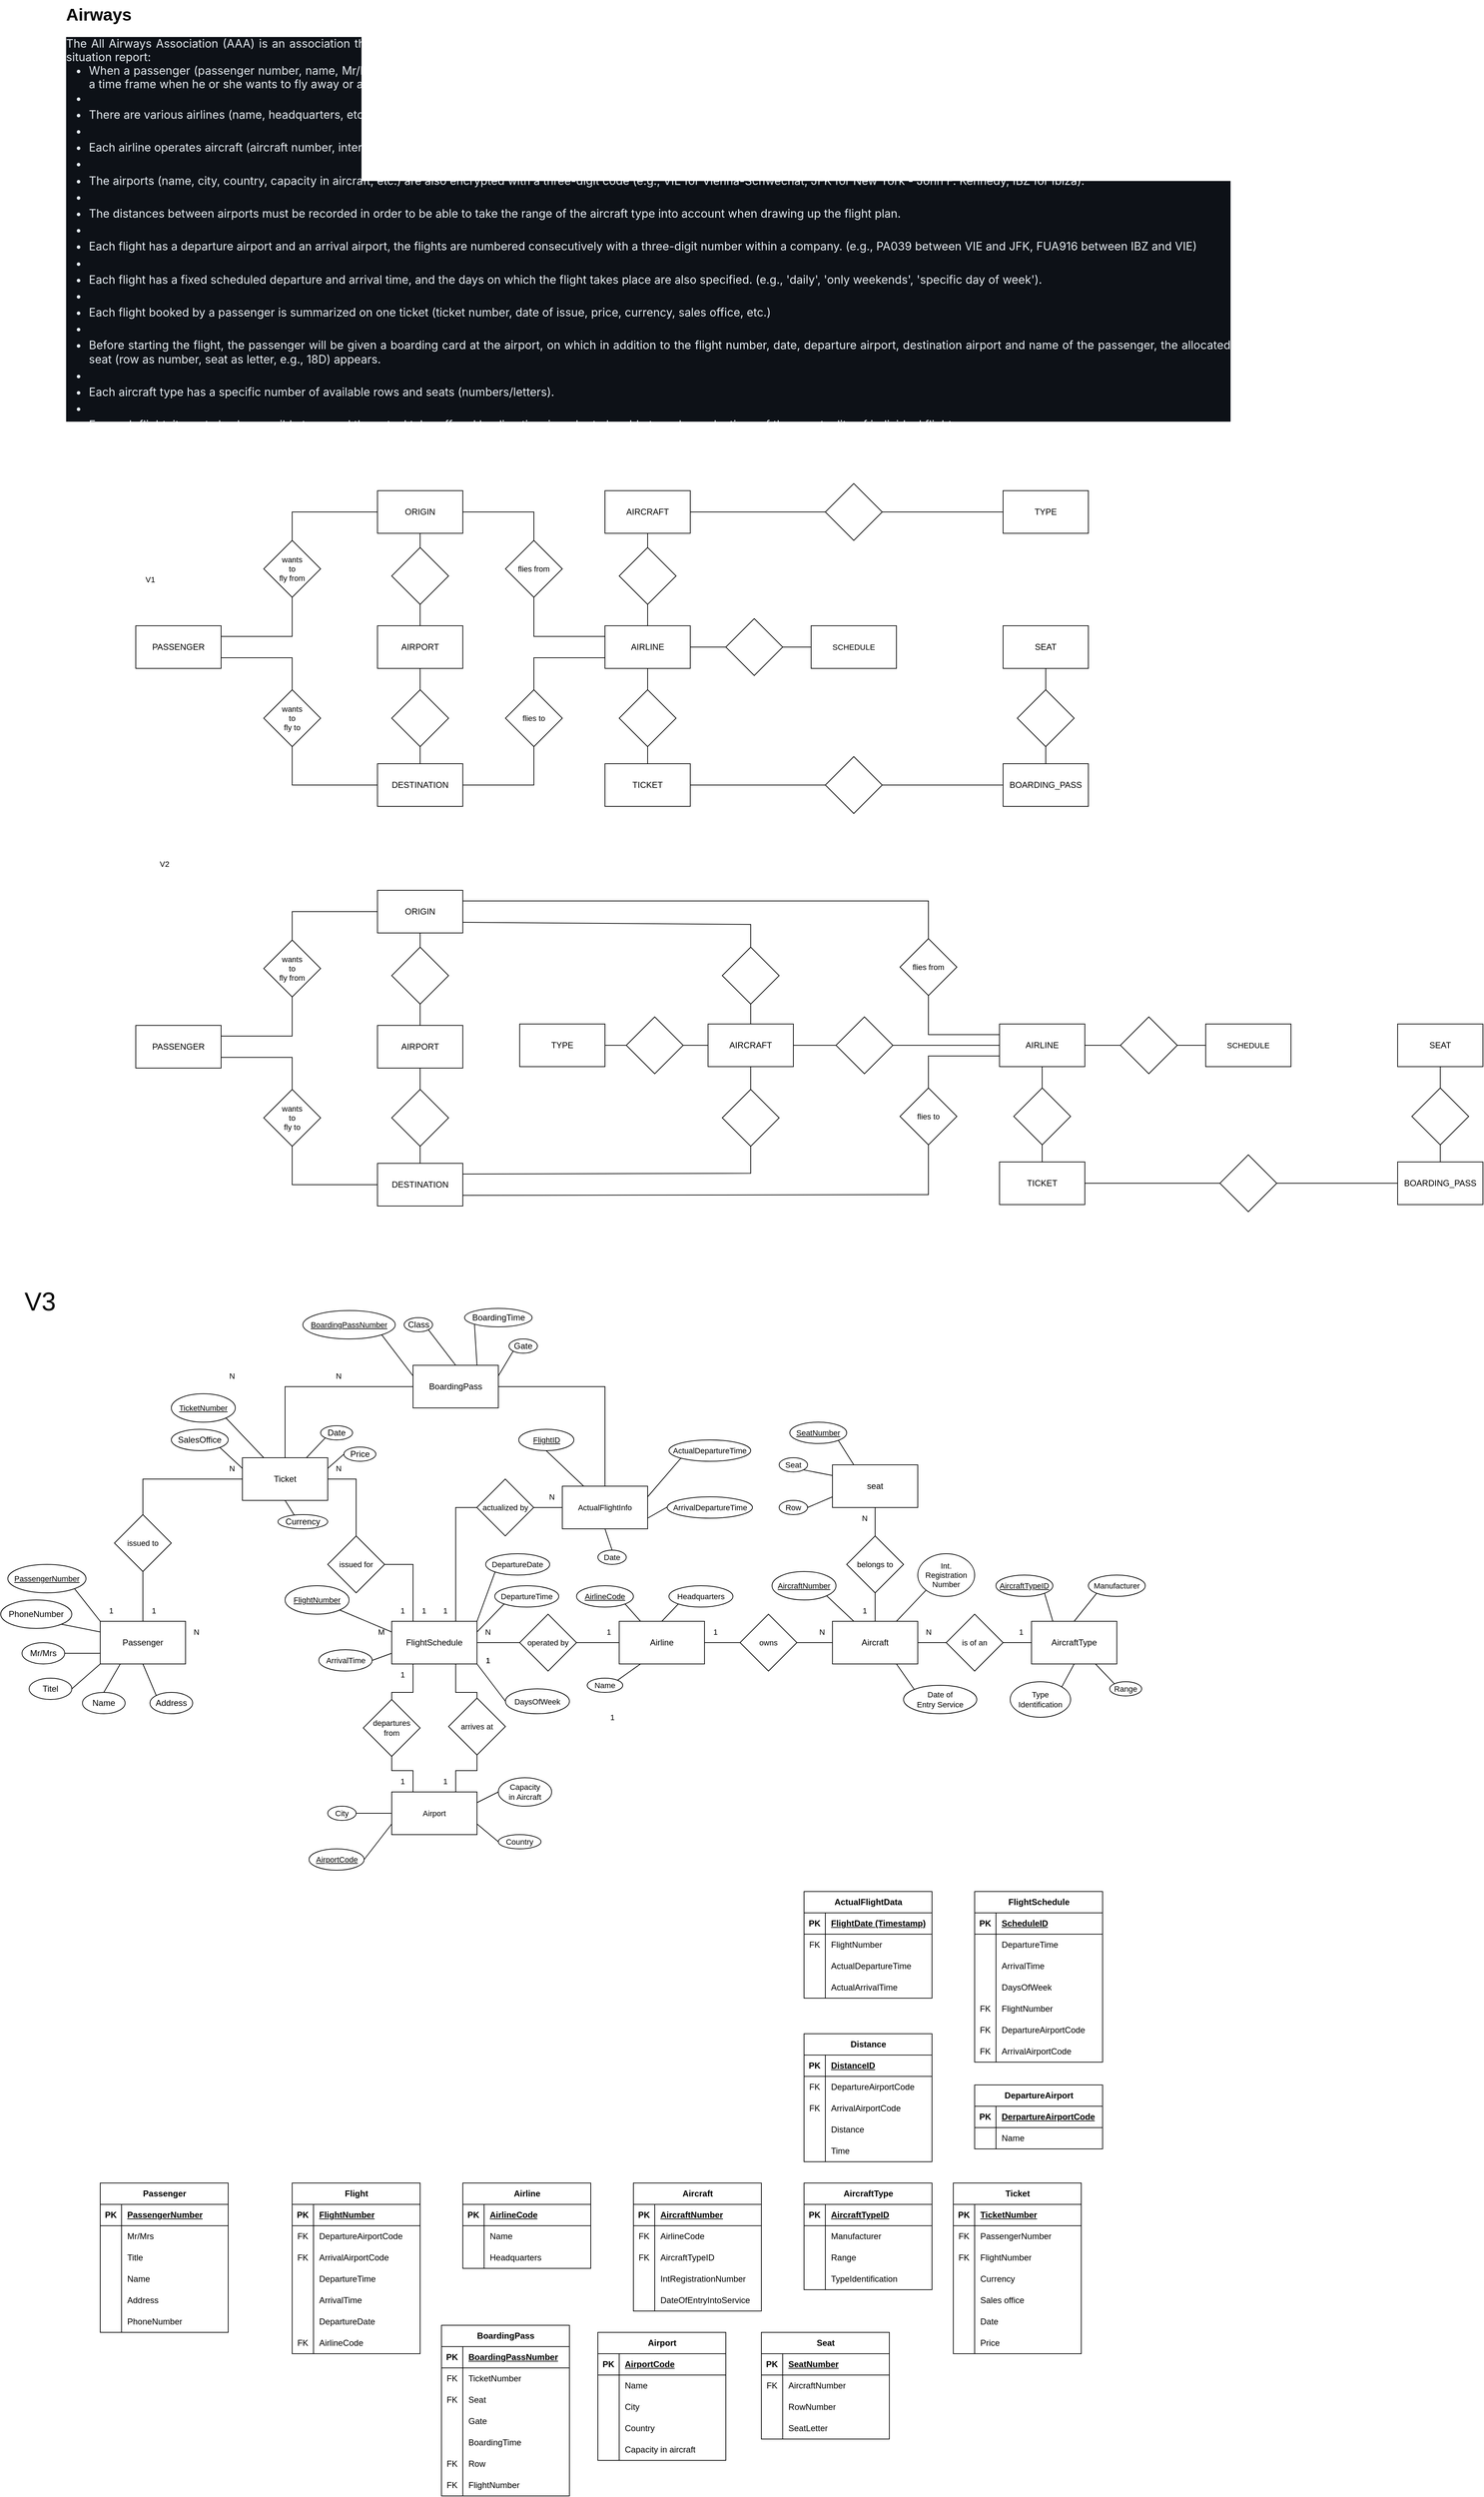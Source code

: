 <mxfile version="24.7.7">
  <diagram name="Seite-1" id="7mq3fUHm076L4r2HvuKR">
    <mxGraphModel dx="2325" dy="-257" grid="1" gridSize="10" guides="1" tooltips="1" connect="1" arrows="1" fold="1" page="1" pageScale="1" pageWidth="1169" pageHeight="827" math="0" shadow="0">
      <root>
        <mxCell id="0" />
        <mxCell id="1" parent="0" />
        <mxCell id="7wsc1e0vm2eWSo-C7Et0-144" style="edgeStyle=none;shape=connector;rounded=0;orthogonalLoop=1;jettySize=auto;html=1;exitX=0;exitY=0.25;exitDx=0;exitDy=0;entryX=1;entryY=1;entryDx=0;entryDy=0;align=center;verticalAlign=middle;fontFamily=Helvetica;fontSize=11;fontColor=default;labelBackgroundColor=none;endArrow=none;" parent="1" source="7wsc1e0vm2eWSo-C7Et0-76" target="7wsc1e0vm2eWSo-C7Et0-143" edge="1">
          <mxGeometry relative="1" as="geometry" />
        </mxCell>
        <mxCell id="-6jkyIE3yQVWvQFI4JW6-1" value="&lt;h1 style=&quot;text-align: justify; margin-top: 0px;&quot;&gt;Airways&lt;/h1&gt;&lt;p style=&quot;text-align: justify; box-sizing: border-box; margin-top: 0px; margin-bottom: var(--base-size-16); color: rgb(230, 237, 243); font-family: -apple-system, BlinkMacSystemFont, &amp;quot;Segoe UI&amp;quot;, &amp;quot;Noto Sans&amp;quot;, Helvetica, Arial, sans-serif, &amp;quot;Apple Color Emoji&amp;quot;, &amp;quot;Segoe UI Emoji&amp;quot;; font-size: 16px; background-color: rgb(13, 17, 23);&quot; dir=&quot;auto&quot;&gt;The All Airways Association (AAA) is an association that brings together all airlines. This association plans to install a comprehensive information system for flight handling. An initial survey produces the following situation report:&lt;/p&gt;&lt;ul style=&quot;box-sizing: border-box; padding-left: 2em; margin-top: 0px; margin-bottom: var(--base-size-16); color: rgb(230, 237, 243); font-family: -apple-system, BlinkMacSystemFont, &amp;quot;Segoe UI&amp;quot;, &amp;quot;Noto Sans&amp;quot;, Helvetica, Arial, sans-serif, &amp;quot;Apple Color Emoji&amp;quot;, &amp;quot;Segoe UI Emoji&amp;quot;; font-size: 16px; background-color: rgb(13, 17, 23);&quot; dir=&quot;auto&quot;&gt;&lt;li style=&quot;text-align: justify; box-sizing: border-box;&quot;&gt;When a passenger (passenger number, name, Mr/Mrs, title, etc.) wants to book a flight (or several), he or she first specifies the desired departure and destination airports, the desired flight date and possibly also a time frame when he or she wants to fly away or arrive&lt;/li&gt;&lt;li style=&quot;text-align: justify; box-sizing: border-box;&quot;&gt;&lt;br&gt;&lt;/li&gt;&lt;li style=&quot;text-align: justify; box-sizing: border-box; margin-top: 0.25em;&quot;&gt;There are various airlines (name, headquarters, etc.) that operate flights. Airlines are identified by a code of maximum three digits (e.g., PA for PanAm, FUA for Futura Air).&lt;/li&gt;&lt;li style=&quot;text-align: justify; box-sizing: border-box; margin-top: 0.25em;&quot;&gt;&lt;br&gt;&lt;/li&gt;&lt;li style=&quot;text-align: justify; box-sizing: border-box; margin-top: 0.25em;&quot;&gt;Each airline operates aircraft (aircraft number, international registration number, name, date of entry into service, etc.) of different aircraft types (type identification, manufacturer, range, etc.).&lt;/li&gt;&lt;li style=&quot;text-align: justify; box-sizing: border-box; margin-top: 0.25em;&quot;&gt;&lt;br&gt;&lt;/li&gt;&lt;li style=&quot;text-align: justify; box-sizing: border-box; margin-top: 0.25em;&quot;&gt;The airports (name, city, country, capacity in aircraft, etc.) are also encrypted with a three-digit code (e.g., VIE for Vienna-Schwechat, JFK for New York - John F. Kennedy, IBZ for Ibiza).&lt;/li&gt;&lt;li style=&quot;text-align: justify; box-sizing: border-box; margin-top: 0.25em;&quot;&gt;&lt;br&gt;&lt;/li&gt;&lt;li style=&quot;text-align: justify; box-sizing: border-box; margin-top: 0.25em;&quot;&gt;The distances between airports must be recorded in order to be able to take the range of the aircraft type into account when drawing up the flight plan.&lt;/li&gt;&lt;li style=&quot;text-align: justify; box-sizing: border-box; margin-top: 0.25em;&quot;&gt;&lt;br&gt;&lt;/li&gt;&lt;li style=&quot;text-align: justify; box-sizing: border-box; margin-top: 0.25em;&quot;&gt;Each flight has a departure airport and an arrival airport, the flights are numbered consecutively with a three-digit number within a company. (e.g., PA039 between VIE and JFK, FUA916 between IBZ and VIE)&lt;/li&gt;&lt;li style=&quot;text-align: justify; box-sizing: border-box; margin-top: 0.25em;&quot;&gt;&lt;br&gt;&lt;/li&gt;&lt;li style=&quot;text-align: justify; box-sizing: border-box; margin-top: 0.25em;&quot;&gt;Each flight has a fixed scheduled departure and arrival time, and the days on which the flight takes place are also specified. (e.g., &#39;daily&#39;, &#39;only weekends&#39;, &#39;specific day of week&#39;).&lt;/li&gt;&lt;li style=&quot;text-align: justify; box-sizing: border-box; margin-top: 0.25em;&quot;&gt;&lt;br&gt;&lt;/li&gt;&lt;li style=&quot;text-align: justify; box-sizing: border-box; margin-top: 0.25em;&quot;&gt;Each flight booked by a passenger is summarized on one ticket (ticket number, date of issue, price, currency, sales office, etc.)&lt;/li&gt;&lt;li style=&quot;text-align: justify; box-sizing: border-box; margin-top: 0.25em;&quot;&gt;&lt;br&gt;&lt;/li&gt;&lt;li style=&quot;text-align: justify; box-sizing: border-box; margin-top: 0.25em;&quot;&gt;Before starting the flight, the passenger will be given a boarding card at the airport, on which in addition to the flight number, date, departure airport, destination airport and name of the passenger, the allocated seat (row as number, seat as letter, e.g., 18D) appears.&lt;/li&gt;&lt;li style=&quot;text-align: justify; box-sizing: border-box; margin-top: 0.25em;&quot;&gt;&lt;br&gt;&lt;/li&gt;&lt;li style=&quot;text-align: justify; box-sizing: border-box; margin-top: 0.25em;&quot;&gt;Each aircraft type has a specific number of available rows and seats (numbers/letters).&lt;/li&gt;&lt;li style=&quot;text-align: justify; box-sizing: border-box; margin-top: 0.25em;&quot;&gt;&lt;br&gt;&lt;/li&gt;&lt;li style=&quot;text-align: justify; box-sizing: border-box; margin-top: 0.25em;&quot;&gt;For each flight, it must also be possible to record the actual take-off and landing time in order to be able to make evaluations of the punctuality of individual flights.&lt;/li&gt;&lt;/ul&gt;" style="text;html=1;whiteSpace=wrap;overflow=hidden;rounded=0;labelBackgroundColor=none;" parent="1" vertex="1">
          <mxGeometry y="840" width="1640" height="590" as="geometry" />
        </mxCell>
        <mxCell id="-6jkyIE3yQVWvQFI4JW6-2" value="Passenger" style="shape=table;startSize=30;container=1;collapsible=1;childLayout=tableLayout;fixedRows=1;rowLines=0;fontStyle=1;align=center;resizeLast=1;html=1;labelBackgroundColor=none;" parent="1" vertex="1">
          <mxGeometry x="50" y="3910" width="180" height="210" as="geometry" />
        </mxCell>
        <mxCell id="-6jkyIE3yQVWvQFI4JW6-3" value="" style="shape=tableRow;horizontal=0;startSize=0;swimlaneHead=0;swimlaneBody=0;fillColor=none;collapsible=0;dropTarget=0;points=[[0,0.5],[1,0.5]];portConstraint=eastwest;top=0;left=0;right=0;bottom=1;labelBackgroundColor=none;" parent="-6jkyIE3yQVWvQFI4JW6-2" vertex="1">
          <mxGeometry y="30" width="180" height="30" as="geometry" />
        </mxCell>
        <mxCell id="-6jkyIE3yQVWvQFI4JW6-4" value="PK" style="shape=partialRectangle;connectable=0;fillColor=none;top=0;left=0;bottom=0;right=0;fontStyle=1;overflow=hidden;whiteSpace=wrap;html=1;labelBackgroundColor=none;" parent="-6jkyIE3yQVWvQFI4JW6-3" vertex="1">
          <mxGeometry width="30" height="30" as="geometry">
            <mxRectangle width="30" height="30" as="alternateBounds" />
          </mxGeometry>
        </mxCell>
        <mxCell id="-6jkyIE3yQVWvQFI4JW6-5" value="PassengerNumber" style="shape=partialRectangle;connectable=0;fillColor=none;top=0;left=0;bottom=0;right=0;align=left;spacingLeft=6;fontStyle=5;overflow=hidden;whiteSpace=wrap;html=1;labelBackgroundColor=none;" parent="-6jkyIE3yQVWvQFI4JW6-3" vertex="1">
          <mxGeometry x="30" width="150" height="30" as="geometry">
            <mxRectangle width="150" height="30" as="alternateBounds" />
          </mxGeometry>
        </mxCell>
        <mxCell id="-6jkyIE3yQVWvQFI4JW6-6" value="" style="shape=tableRow;horizontal=0;startSize=0;swimlaneHead=0;swimlaneBody=0;fillColor=none;collapsible=0;dropTarget=0;points=[[0,0.5],[1,0.5]];portConstraint=eastwest;top=0;left=0;right=0;bottom=0;labelBackgroundColor=none;" parent="-6jkyIE3yQVWvQFI4JW6-2" vertex="1">
          <mxGeometry y="60" width="180" height="30" as="geometry" />
        </mxCell>
        <mxCell id="-6jkyIE3yQVWvQFI4JW6-7" value="" style="shape=partialRectangle;connectable=0;fillColor=none;top=0;left=0;bottom=0;right=0;editable=1;overflow=hidden;whiteSpace=wrap;html=1;labelBackgroundColor=none;" parent="-6jkyIE3yQVWvQFI4JW6-6" vertex="1">
          <mxGeometry width="30" height="30" as="geometry">
            <mxRectangle width="30" height="30" as="alternateBounds" />
          </mxGeometry>
        </mxCell>
        <mxCell id="-6jkyIE3yQVWvQFI4JW6-8" value="Mr/Mrs" style="shape=partialRectangle;connectable=0;fillColor=none;top=0;left=0;bottom=0;right=0;align=left;spacingLeft=6;overflow=hidden;whiteSpace=wrap;html=1;labelBackgroundColor=none;" parent="-6jkyIE3yQVWvQFI4JW6-6" vertex="1">
          <mxGeometry x="30" width="150" height="30" as="geometry">
            <mxRectangle width="150" height="30" as="alternateBounds" />
          </mxGeometry>
        </mxCell>
        <mxCell id="-6jkyIE3yQVWvQFI4JW6-9" value="" style="shape=tableRow;horizontal=0;startSize=0;swimlaneHead=0;swimlaneBody=0;fillColor=none;collapsible=0;dropTarget=0;points=[[0,0.5],[1,0.5]];portConstraint=eastwest;top=0;left=0;right=0;bottom=0;labelBackgroundColor=none;" parent="-6jkyIE3yQVWvQFI4JW6-2" vertex="1">
          <mxGeometry y="90" width="180" height="30" as="geometry" />
        </mxCell>
        <mxCell id="-6jkyIE3yQVWvQFI4JW6-10" value="" style="shape=partialRectangle;connectable=0;fillColor=none;top=0;left=0;bottom=0;right=0;editable=1;overflow=hidden;whiteSpace=wrap;html=1;labelBackgroundColor=none;" parent="-6jkyIE3yQVWvQFI4JW6-9" vertex="1">
          <mxGeometry width="30" height="30" as="geometry">
            <mxRectangle width="30" height="30" as="alternateBounds" />
          </mxGeometry>
        </mxCell>
        <mxCell id="-6jkyIE3yQVWvQFI4JW6-11" value="Title" style="shape=partialRectangle;connectable=0;fillColor=none;top=0;left=0;bottom=0;right=0;align=left;spacingLeft=6;overflow=hidden;whiteSpace=wrap;html=1;labelBackgroundColor=none;" parent="-6jkyIE3yQVWvQFI4JW6-9" vertex="1">
          <mxGeometry x="30" width="150" height="30" as="geometry">
            <mxRectangle width="150" height="30" as="alternateBounds" />
          </mxGeometry>
        </mxCell>
        <mxCell id="-6jkyIE3yQVWvQFI4JW6-12" value="" style="shape=tableRow;horizontal=0;startSize=0;swimlaneHead=0;swimlaneBody=0;fillColor=none;collapsible=0;dropTarget=0;points=[[0,0.5],[1,0.5]];portConstraint=eastwest;top=0;left=0;right=0;bottom=0;labelBackgroundColor=none;" parent="-6jkyIE3yQVWvQFI4JW6-2" vertex="1">
          <mxGeometry y="120" width="180" height="30" as="geometry" />
        </mxCell>
        <mxCell id="-6jkyIE3yQVWvQFI4JW6-13" value="" style="shape=partialRectangle;connectable=0;fillColor=none;top=0;left=0;bottom=0;right=0;editable=1;overflow=hidden;whiteSpace=wrap;html=1;labelBackgroundColor=none;" parent="-6jkyIE3yQVWvQFI4JW6-12" vertex="1">
          <mxGeometry width="30" height="30" as="geometry">
            <mxRectangle width="30" height="30" as="alternateBounds" />
          </mxGeometry>
        </mxCell>
        <mxCell id="-6jkyIE3yQVWvQFI4JW6-14" value="Name" style="shape=partialRectangle;connectable=0;fillColor=none;top=0;left=0;bottom=0;right=0;align=left;spacingLeft=6;overflow=hidden;whiteSpace=wrap;html=1;labelBackgroundColor=none;" parent="-6jkyIE3yQVWvQFI4JW6-12" vertex="1">
          <mxGeometry x="30" width="150" height="30" as="geometry">
            <mxRectangle width="150" height="30" as="alternateBounds" />
          </mxGeometry>
        </mxCell>
        <mxCell id="7wsc1e0vm2eWSo-C7Et0-18" value="" style="shape=tableRow;horizontal=0;startSize=0;swimlaneHead=0;swimlaneBody=0;fillColor=none;collapsible=0;dropTarget=0;points=[[0,0.5],[1,0.5]];portConstraint=eastwest;top=0;left=0;right=0;bottom=0;labelBackgroundColor=none;" parent="-6jkyIE3yQVWvQFI4JW6-2" vertex="1">
          <mxGeometry y="150" width="180" height="30" as="geometry" />
        </mxCell>
        <mxCell id="7wsc1e0vm2eWSo-C7Et0-19" value="" style="shape=partialRectangle;connectable=0;fillColor=none;top=0;left=0;bottom=0;right=0;editable=1;overflow=hidden;whiteSpace=wrap;html=1;labelBackgroundColor=none;" parent="7wsc1e0vm2eWSo-C7Et0-18" vertex="1">
          <mxGeometry width="30" height="30" as="geometry">
            <mxRectangle width="30" height="30" as="alternateBounds" />
          </mxGeometry>
        </mxCell>
        <mxCell id="7wsc1e0vm2eWSo-C7Et0-20" value="Address" style="shape=partialRectangle;connectable=0;fillColor=none;top=0;left=0;bottom=0;right=0;align=left;spacingLeft=6;overflow=hidden;whiteSpace=wrap;html=1;labelBackgroundColor=none;" parent="7wsc1e0vm2eWSo-C7Et0-18" vertex="1">
          <mxGeometry x="30" width="150" height="30" as="geometry">
            <mxRectangle width="150" height="30" as="alternateBounds" />
          </mxGeometry>
        </mxCell>
        <mxCell id="7wsc1e0vm2eWSo-C7Et0-21" value="" style="shape=tableRow;horizontal=0;startSize=0;swimlaneHead=0;swimlaneBody=0;fillColor=none;collapsible=0;dropTarget=0;points=[[0,0.5],[1,0.5]];portConstraint=eastwest;top=0;left=0;right=0;bottom=0;labelBackgroundColor=none;" parent="-6jkyIE3yQVWvQFI4JW6-2" vertex="1">
          <mxGeometry y="180" width="180" height="30" as="geometry" />
        </mxCell>
        <mxCell id="7wsc1e0vm2eWSo-C7Et0-22" value="" style="shape=partialRectangle;connectable=0;fillColor=none;top=0;left=0;bottom=0;right=0;editable=1;overflow=hidden;whiteSpace=wrap;html=1;labelBackgroundColor=none;" parent="7wsc1e0vm2eWSo-C7Et0-21" vertex="1">
          <mxGeometry width="30" height="30" as="geometry">
            <mxRectangle width="30" height="30" as="alternateBounds" />
          </mxGeometry>
        </mxCell>
        <mxCell id="7wsc1e0vm2eWSo-C7Et0-23" value="PhoneNumber" style="shape=partialRectangle;connectable=0;fillColor=none;top=0;left=0;bottom=0;right=0;align=left;spacingLeft=6;overflow=hidden;whiteSpace=wrap;html=1;labelBackgroundColor=none;" parent="7wsc1e0vm2eWSo-C7Et0-21" vertex="1">
          <mxGeometry x="30" width="150" height="30" as="geometry">
            <mxRectangle width="150" height="30" as="alternateBounds" />
          </mxGeometry>
        </mxCell>
        <mxCell id="-6jkyIE3yQVWvQFI4JW6-15" value="Airline" style="shape=table;startSize=30;container=1;collapsible=1;childLayout=tableLayout;fixedRows=1;rowLines=0;fontStyle=1;align=center;resizeLast=1;html=1;labelBackgroundColor=none;" parent="1" vertex="1">
          <mxGeometry x="560" y="3910" width="180" height="120" as="geometry" />
        </mxCell>
        <mxCell id="-6jkyIE3yQVWvQFI4JW6-16" value="" style="shape=tableRow;horizontal=0;startSize=0;swimlaneHead=0;swimlaneBody=0;fillColor=none;collapsible=0;dropTarget=0;points=[[0,0.5],[1,0.5]];portConstraint=eastwest;top=0;left=0;right=0;bottom=1;labelBackgroundColor=none;" parent="-6jkyIE3yQVWvQFI4JW6-15" vertex="1">
          <mxGeometry y="30" width="180" height="30" as="geometry" />
        </mxCell>
        <mxCell id="-6jkyIE3yQVWvQFI4JW6-17" value="PK" style="shape=partialRectangle;connectable=0;fillColor=none;top=0;left=0;bottom=0;right=0;fontStyle=1;overflow=hidden;whiteSpace=wrap;html=1;labelBackgroundColor=none;" parent="-6jkyIE3yQVWvQFI4JW6-16" vertex="1">
          <mxGeometry width="30" height="30" as="geometry">
            <mxRectangle width="30" height="30" as="alternateBounds" />
          </mxGeometry>
        </mxCell>
        <mxCell id="-6jkyIE3yQVWvQFI4JW6-18" value="AirlineCode" style="shape=partialRectangle;connectable=0;fillColor=none;top=0;left=0;bottom=0;right=0;align=left;spacingLeft=6;fontStyle=5;overflow=hidden;whiteSpace=wrap;html=1;labelBackgroundColor=none;" parent="-6jkyIE3yQVWvQFI4JW6-16" vertex="1">
          <mxGeometry x="30" width="150" height="30" as="geometry">
            <mxRectangle width="150" height="30" as="alternateBounds" />
          </mxGeometry>
        </mxCell>
        <mxCell id="-6jkyIE3yQVWvQFI4JW6-19" value="" style="shape=tableRow;horizontal=0;startSize=0;swimlaneHead=0;swimlaneBody=0;fillColor=none;collapsible=0;dropTarget=0;points=[[0,0.5],[1,0.5]];portConstraint=eastwest;top=0;left=0;right=0;bottom=0;labelBackgroundColor=none;" parent="-6jkyIE3yQVWvQFI4JW6-15" vertex="1">
          <mxGeometry y="60" width="180" height="30" as="geometry" />
        </mxCell>
        <mxCell id="-6jkyIE3yQVWvQFI4JW6-20" value="" style="shape=partialRectangle;connectable=0;fillColor=none;top=0;left=0;bottom=0;right=0;editable=1;overflow=hidden;whiteSpace=wrap;html=1;labelBackgroundColor=none;" parent="-6jkyIE3yQVWvQFI4JW6-19" vertex="1">
          <mxGeometry width="30" height="30" as="geometry">
            <mxRectangle width="30" height="30" as="alternateBounds" />
          </mxGeometry>
        </mxCell>
        <mxCell id="-6jkyIE3yQVWvQFI4JW6-21" value="Name" style="shape=partialRectangle;connectable=0;fillColor=none;top=0;left=0;bottom=0;right=0;align=left;spacingLeft=6;overflow=hidden;whiteSpace=wrap;html=1;labelBackgroundColor=none;" parent="-6jkyIE3yQVWvQFI4JW6-19" vertex="1">
          <mxGeometry x="30" width="150" height="30" as="geometry">
            <mxRectangle width="150" height="30" as="alternateBounds" />
          </mxGeometry>
        </mxCell>
        <mxCell id="-6jkyIE3yQVWvQFI4JW6-22" value="" style="shape=tableRow;horizontal=0;startSize=0;swimlaneHead=0;swimlaneBody=0;fillColor=none;collapsible=0;dropTarget=0;points=[[0,0.5],[1,0.5]];portConstraint=eastwest;top=0;left=0;right=0;bottom=0;labelBackgroundColor=none;" parent="-6jkyIE3yQVWvQFI4JW6-15" vertex="1">
          <mxGeometry y="90" width="180" height="30" as="geometry" />
        </mxCell>
        <mxCell id="-6jkyIE3yQVWvQFI4JW6-23" value="" style="shape=partialRectangle;connectable=0;fillColor=none;top=0;left=0;bottom=0;right=0;editable=1;overflow=hidden;whiteSpace=wrap;html=1;labelBackgroundColor=none;" parent="-6jkyIE3yQVWvQFI4JW6-22" vertex="1">
          <mxGeometry width="30" height="30" as="geometry">
            <mxRectangle width="30" height="30" as="alternateBounds" />
          </mxGeometry>
        </mxCell>
        <mxCell id="-6jkyIE3yQVWvQFI4JW6-24" value="Headquarters" style="shape=partialRectangle;connectable=0;fillColor=none;top=0;left=0;bottom=0;right=0;align=left;spacingLeft=6;overflow=hidden;whiteSpace=wrap;html=1;labelBackgroundColor=none;" parent="-6jkyIE3yQVWvQFI4JW6-22" vertex="1">
          <mxGeometry x="30" width="150" height="30" as="geometry">
            <mxRectangle width="150" height="30" as="alternateBounds" />
          </mxGeometry>
        </mxCell>
        <mxCell id="-6jkyIE3yQVWvQFI4JW6-28" value="Aircraft" style="shape=table;startSize=30;container=1;collapsible=1;childLayout=tableLayout;fixedRows=1;rowLines=0;fontStyle=1;align=center;resizeLast=1;html=1;labelBackgroundColor=none;" parent="1" vertex="1">
          <mxGeometry x="800" y="3910" width="180" height="180" as="geometry" />
        </mxCell>
        <mxCell id="-6jkyIE3yQVWvQFI4JW6-29" value="" style="shape=tableRow;horizontal=0;startSize=0;swimlaneHead=0;swimlaneBody=0;fillColor=none;collapsible=0;dropTarget=0;points=[[0,0.5],[1,0.5]];portConstraint=eastwest;top=0;left=0;right=0;bottom=1;labelBackgroundColor=none;" parent="-6jkyIE3yQVWvQFI4JW6-28" vertex="1">
          <mxGeometry y="30" width="180" height="30" as="geometry" />
        </mxCell>
        <mxCell id="-6jkyIE3yQVWvQFI4JW6-30" value="PK" style="shape=partialRectangle;connectable=0;fillColor=none;top=0;left=0;bottom=0;right=0;fontStyle=1;overflow=hidden;whiteSpace=wrap;html=1;labelBackgroundColor=none;" parent="-6jkyIE3yQVWvQFI4JW6-29" vertex="1">
          <mxGeometry width="30" height="30" as="geometry">
            <mxRectangle width="30" height="30" as="alternateBounds" />
          </mxGeometry>
        </mxCell>
        <mxCell id="-6jkyIE3yQVWvQFI4JW6-31" value="AircraftNumber" style="shape=partialRectangle;connectable=0;fillColor=none;top=0;left=0;bottom=0;right=0;align=left;spacingLeft=6;fontStyle=5;overflow=hidden;whiteSpace=wrap;html=1;labelBackgroundColor=none;" parent="-6jkyIE3yQVWvQFI4JW6-29" vertex="1">
          <mxGeometry x="30" width="150" height="30" as="geometry">
            <mxRectangle width="150" height="30" as="alternateBounds" />
          </mxGeometry>
        </mxCell>
        <mxCell id="-6jkyIE3yQVWvQFI4JW6-32" value="" style="shape=tableRow;horizontal=0;startSize=0;swimlaneHead=0;swimlaneBody=0;fillColor=none;collapsible=0;dropTarget=0;points=[[0,0.5],[1,0.5]];portConstraint=eastwest;top=0;left=0;right=0;bottom=0;labelBackgroundColor=none;" parent="-6jkyIE3yQVWvQFI4JW6-28" vertex="1">
          <mxGeometry y="60" width="180" height="30" as="geometry" />
        </mxCell>
        <mxCell id="-6jkyIE3yQVWvQFI4JW6-33" value="FK" style="shape=partialRectangle;connectable=0;fillColor=none;top=0;left=0;bottom=0;right=0;editable=1;overflow=hidden;whiteSpace=wrap;html=1;labelBackgroundColor=none;" parent="-6jkyIE3yQVWvQFI4JW6-32" vertex="1">
          <mxGeometry width="30" height="30" as="geometry">
            <mxRectangle width="30" height="30" as="alternateBounds" />
          </mxGeometry>
        </mxCell>
        <mxCell id="-6jkyIE3yQVWvQFI4JW6-34" value="AirlineCode" style="shape=partialRectangle;connectable=0;fillColor=none;top=0;left=0;bottom=0;right=0;align=left;spacingLeft=6;overflow=hidden;whiteSpace=wrap;html=1;labelBackgroundColor=none;" parent="-6jkyIE3yQVWvQFI4JW6-32" vertex="1">
          <mxGeometry x="30" width="150" height="30" as="geometry">
            <mxRectangle width="150" height="30" as="alternateBounds" />
          </mxGeometry>
        </mxCell>
        <mxCell id="-6jkyIE3yQVWvQFI4JW6-38" value="" style="shape=tableRow;horizontal=0;startSize=0;swimlaneHead=0;swimlaneBody=0;fillColor=none;collapsible=0;dropTarget=0;points=[[0,0.5],[1,0.5]];portConstraint=eastwest;top=0;left=0;right=0;bottom=0;labelBackgroundColor=none;" parent="-6jkyIE3yQVWvQFI4JW6-28" vertex="1">
          <mxGeometry y="90" width="180" height="30" as="geometry" />
        </mxCell>
        <mxCell id="-6jkyIE3yQVWvQFI4JW6-39" value="FK" style="shape=partialRectangle;connectable=0;fillColor=none;top=0;left=0;bottom=0;right=0;editable=1;overflow=hidden;whiteSpace=wrap;html=1;labelBackgroundColor=none;" parent="-6jkyIE3yQVWvQFI4JW6-38" vertex="1">
          <mxGeometry width="30" height="30" as="geometry">
            <mxRectangle width="30" height="30" as="alternateBounds" />
          </mxGeometry>
        </mxCell>
        <mxCell id="-6jkyIE3yQVWvQFI4JW6-40" value="AircraftTypeID" style="shape=partialRectangle;connectable=0;fillColor=none;top=0;left=0;bottom=0;right=0;align=left;spacingLeft=6;overflow=hidden;whiteSpace=wrap;html=1;labelBackgroundColor=none;" parent="-6jkyIE3yQVWvQFI4JW6-38" vertex="1">
          <mxGeometry x="30" width="150" height="30" as="geometry">
            <mxRectangle width="150" height="30" as="alternateBounds" />
          </mxGeometry>
        </mxCell>
        <mxCell id="-6jkyIE3yQVWvQFI4JW6-54" value="" style="shape=tableRow;horizontal=0;startSize=0;swimlaneHead=0;swimlaneBody=0;fillColor=none;collapsible=0;dropTarget=0;points=[[0,0.5],[1,0.5]];portConstraint=eastwest;top=0;left=0;right=0;bottom=0;labelBackgroundColor=none;" parent="-6jkyIE3yQVWvQFI4JW6-28" vertex="1">
          <mxGeometry y="120" width="180" height="30" as="geometry" />
        </mxCell>
        <mxCell id="-6jkyIE3yQVWvQFI4JW6-55" value="" style="shape=partialRectangle;connectable=0;fillColor=none;top=0;left=0;bottom=0;right=0;editable=1;overflow=hidden;whiteSpace=wrap;html=1;labelBackgroundColor=none;" parent="-6jkyIE3yQVWvQFI4JW6-54" vertex="1">
          <mxGeometry width="30" height="30" as="geometry">
            <mxRectangle width="30" height="30" as="alternateBounds" />
          </mxGeometry>
        </mxCell>
        <mxCell id="-6jkyIE3yQVWvQFI4JW6-56" value="IntRegistrationNumber" style="shape=partialRectangle;connectable=0;fillColor=none;top=0;left=0;bottom=0;right=0;align=left;spacingLeft=6;overflow=hidden;whiteSpace=wrap;html=1;labelBackgroundColor=none;" parent="-6jkyIE3yQVWvQFI4JW6-54" vertex="1">
          <mxGeometry x="30" width="150" height="30" as="geometry">
            <mxRectangle width="150" height="30" as="alternateBounds" />
          </mxGeometry>
        </mxCell>
        <mxCell id="7wsc1e0vm2eWSo-C7Et0-15" value="" style="shape=tableRow;horizontal=0;startSize=0;swimlaneHead=0;swimlaneBody=0;fillColor=none;collapsible=0;dropTarget=0;points=[[0,0.5],[1,0.5]];portConstraint=eastwest;top=0;left=0;right=0;bottom=0;labelBackgroundColor=none;" parent="-6jkyIE3yQVWvQFI4JW6-28" vertex="1">
          <mxGeometry y="150" width="180" height="30" as="geometry" />
        </mxCell>
        <mxCell id="7wsc1e0vm2eWSo-C7Et0-16" value="" style="shape=partialRectangle;connectable=0;fillColor=none;top=0;left=0;bottom=0;right=0;editable=1;overflow=hidden;whiteSpace=wrap;html=1;labelBackgroundColor=none;" parent="7wsc1e0vm2eWSo-C7Et0-15" vertex="1">
          <mxGeometry width="30" height="30" as="geometry">
            <mxRectangle width="30" height="30" as="alternateBounds" />
          </mxGeometry>
        </mxCell>
        <mxCell id="7wsc1e0vm2eWSo-C7Et0-17" value="DateOfEntryIntoService" style="shape=partialRectangle;connectable=0;fillColor=none;top=0;left=0;bottom=0;right=0;align=left;spacingLeft=6;overflow=hidden;whiteSpace=wrap;html=1;labelBackgroundColor=none;" parent="7wsc1e0vm2eWSo-C7Et0-15" vertex="1">
          <mxGeometry x="30" width="150" height="30" as="geometry">
            <mxRectangle width="150" height="30" as="alternateBounds" />
          </mxGeometry>
        </mxCell>
        <mxCell id="-6jkyIE3yQVWvQFI4JW6-57" value="AircraftType" style="shape=table;startSize=30;container=1;collapsible=1;childLayout=tableLayout;fixedRows=1;rowLines=0;fontStyle=1;align=center;resizeLast=1;html=1;labelBackgroundColor=none;" parent="1" vertex="1">
          <mxGeometry x="1040" y="3910" width="180" height="150" as="geometry" />
        </mxCell>
        <mxCell id="-6jkyIE3yQVWvQFI4JW6-58" value="" style="shape=tableRow;horizontal=0;startSize=0;swimlaneHead=0;swimlaneBody=0;fillColor=none;collapsible=0;dropTarget=0;points=[[0,0.5],[1,0.5]];portConstraint=eastwest;top=0;left=0;right=0;bottom=1;labelBackgroundColor=none;" parent="-6jkyIE3yQVWvQFI4JW6-57" vertex="1">
          <mxGeometry y="30" width="180" height="30" as="geometry" />
        </mxCell>
        <mxCell id="-6jkyIE3yQVWvQFI4JW6-59" value="PK" style="shape=partialRectangle;connectable=0;fillColor=none;top=0;left=0;bottom=0;right=0;fontStyle=1;overflow=hidden;whiteSpace=wrap;html=1;labelBackgroundColor=none;" parent="-6jkyIE3yQVWvQFI4JW6-58" vertex="1">
          <mxGeometry width="30" height="30" as="geometry">
            <mxRectangle width="30" height="30" as="alternateBounds" />
          </mxGeometry>
        </mxCell>
        <mxCell id="-6jkyIE3yQVWvQFI4JW6-60" value="AircraftTypeID" style="shape=partialRectangle;connectable=0;fillColor=none;top=0;left=0;bottom=0;right=0;align=left;spacingLeft=6;fontStyle=5;overflow=hidden;whiteSpace=wrap;html=1;labelBackgroundColor=none;" parent="-6jkyIE3yQVWvQFI4JW6-58" vertex="1">
          <mxGeometry x="30" width="150" height="30" as="geometry">
            <mxRectangle width="150" height="30" as="alternateBounds" />
          </mxGeometry>
        </mxCell>
        <mxCell id="-6jkyIE3yQVWvQFI4JW6-61" value="" style="shape=tableRow;horizontal=0;startSize=0;swimlaneHead=0;swimlaneBody=0;fillColor=none;collapsible=0;dropTarget=0;points=[[0,0.5],[1,0.5]];portConstraint=eastwest;top=0;left=0;right=0;bottom=0;labelBackgroundColor=none;" parent="-6jkyIE3yQVWvQFI4JW6-57" vertex="1">
          <mxGeometry y="60" width="180" height="30" as="geometry" />
        </mxCell>
        <mxCell id="-6jkyIE3yQVWvQFI4JW6-62" value="" style="shape=partialRectangle;connectable=0;fillColor=none;top=0;left=0;bottom=0;right=0;editable=1;overflow=hidden;whiteSpace=wrap;html=1;labelBackgroundColor=none;" parent="-6jkyIE3yQVWvQFI4JW6-61" vertex="1">
          <mxGeometry width="30" height="30" as="geometry">
            <mxRectangle width="30" height="30" as="alternateBounds" />
          </mxGeometry>
        </mxCell>
        <mxCell id="-6jkyIE3yQVWvQFI4JW6-63" value="Manufacturer" style="shape=partialRectangle;connectable=0;fillColor=none;top=0;left=0;bottom=0;right=0;align=left;spacingLeft=6;overflow=hidden;whiteSpace=wrap;html=1;labelBackgroundColor=none;" parent="-6jkyIE3yQVWvQFI4JW6-61" vertex="1">
          <mxGeometry x="30" width="150" height="30" as="geometry">
            <mxRectangle width="150" height="30" as="alternateBounds" />
          </mxGeometry>
        </mxCell>
        <mxCell id="-6jkyIE3yQVWvQFI4JW6-64" value="" style="shape=tableRow;horizontal=0;startSize=0;swimlaneHead=0;swimlaneBody=0;fillColor=none;collapsible=0;dropTarget=0;points=[[0,0.5],[1,0.5]];portConstraint=eastwest;top=0;left=0;right=0;bottom=0;labelBackgroundColor=none;" parent="-6jkyIE3yQVWvQFI4JW6-57" vertex="1">
          <mxGeometry y="90" width="180" height="30" as="geometry" />
        </mxCell>
        <mxCell id="-6jkyIE3yQVWvQFI4JW6-65" value="" style="shape=partialRectangle;connectable=0;fillColor=none;top=0;left=0;bottom=0;right=0;editable=1;overflow=hidden;whiteSpace=wrap;html=1;labelBackgroundColor=none;" parent="-6jkyIE3yQVWvQFI4JW6-64" vertex="1">
          <mxGeometry width="30" height="30" as="geometry">
            <mxRectangle width="30" height="30" as="alternateBounds" />
          </mxGeometry>
        </mxCell>
        <mxCell id="-6jkyIE3yQVWvQFI4JW6-66" value="Range" style="shape=partialRectangle;connectable=0;fillColor=none;top=0;left=0;bottom=0;right=0;align=left;spacingLeft=6;overflow=hidden;whiteSpace=wrap;html=1;labelBackgroundColor=none;" parent="-6jkyIE3yQVWvQFI4JW6-64" vertex="1">
          <mxGeometry x="30" width="150" height="30" as="geometry">
            <mxRectangle width="150" height="30" as="alternateBounds" />
          </mxGeometry>
        </mxCell>
        <mxCell id="-6jkyIE3yQVWvQFI4JW6-67" value="" style="shape=tableRow;horizontal=0;startSize=0;swimlaneHead=0;swimlaneBody=0;fillColor=none;collapsible=0;dropTarget=0;points=[[0,0.5],[1,0.5]];portConstraint=eastwest;top=0;left=0;right=0;bottom=0;labelBackgroundColor=none;" parent="-6jkyIE3yQVWvQFI4JW6-57" vertex="1">
          <mxGeometry y="120" width="180" height="30" as="geometry" />
        </mxCell>
        <mxCell id="-6jkyIE3yQVWvQFI4JW6-68" value="" style="shape=partialRectangle;connectable=0;fillColor=none;top=0;left=0;bottom=0;right=0;editable=1;overflow=hidden;whiteSpace=wrap;html=1;labelBackgroundColor=none;" parent="-6jkyIE3yQVWvQFI4JW6-67" vertex="1">
          <mxGeometry width="30" height="30" as="geometry">
            <mxRectangle width="30" height="30" as="alternateBounds" />
          </mxGeometry>
        </mxCell>
        <mxCell id="-6jkyIE3yQVWvQFI4JW6-69" value="TypeIdentification" style="shape=partialRectangle;connectable=0;fillColor=none;top=0;left=0;bottom=0;right=0;align=left;spacingLeft=6;overflow=hidden;whiteSpace=wrap;html=1;labelBackgroundColor=none;" parent="-6jkyIE3yQVWvQFI4JW6-67" vertex="1">
          <mxGeometry x="30" width="150" height="30" as="geometry">
            <mxRectangle width="150" height="30" as="alternateBounds" />
          </mxGeometry>
        </mxCell>
        <mxCell id="-6jkyIE3yQVWvQFI4JW6-70" value="Airport" style="shape=table;startSize=30;container=1;collapsible=1;childLayout=tableLayout;fixedRows=1;rowLines=0;fontStyle=1;align=center;resizeLast=1;html=1;labelBackgroundColor=none;" parent="1" vertex="1">
          <mxGeometry x="750" y="4120" width="180" height="180" as="geometry" />
        </mxCell>
        <mxCell id="-6jkyIE3yQVWvQFI4JW6-71" value="" style="shape=tableRow;horizontal=0;startSize=0;swimlaneHead=0;swimlaneBody=0;fillColor=none;collapsible=0;dropTarget=0;points=[[0,0.5],[1,0.5]];portConstraint=eastwest;top=0;left=0;right=0;bottom=1;labelBackgroundColor=none;" parent="-6jkyIE3yQVWvQFI4JW6-70" vertex="1">
          <mxGeometry y="30" width="180" height="30" as="geometry" />
        </mxCell>
        <mxCell id="-6jkyIE3yQVWvQFI4JW6-72" value="PK" style="shape=partialRectangle;connectable=0;fillColor=none;top=0;left=0;bottom=0;right=0;fontStyle=1;overflow=hidden;whiteSpace=wrap;html=1;labelBackgroundColor=none;" parent="-6jkyIE3yQVWvQFI4JW6-71" vertex="1">
          <mxGeometry width="30" height="30" as="geometry">
            <mxRectangle width="30" height="30" as="alternateBounds" />
          </mxGeometry>
        </mxCell>
        <mxCell id="-6jkyIE3yQVWvQFI4JW6-73" value="AirportCode" style="shape=partialRectangle;connectable=0;fillColor=none;top=0;left=0;bottom=0;right=0;align=left;spacingLeft=6;fontStyle=5;overflow=hidden;whiteSpace=wrap;html=1;labelBackgroundColor=none;" parent="-6jkyIE3yQVWvQFI4JW6-71" vertex="1">
          <mxGeometry x="30" width="150" height="30" as="geometry">
            <mxRectangle width="150" height="30" as="alternateBounds" />
          </mxGeometry>
        </mxCell>
        <mxCell id="-6jkyIE3yQVWvQFI4JW6-74" value="" style="shape=tableRow;horizontal=0;startSize=0;swimlaneHead=0;swimlaneBody=0;fillColor=none;collapsible=0;dropTarget=0;points=[[0,0.5],[1,0.5]];portConstraint=eastwest;top=0;left=0;right=0;bottom=0;labelBackgroundColor=none;" parent="-6jkyIE3yQVWvQFI4JW6-70" vertex="1">
          <mxGeometry y="60" width="180" height="30" as="geometry" />
        </mxCell>
        <mxCell id="-6jkyIE3yQVWvQFI4JW6-75" value="" style="shape=partialRectangle;connectable=0;fillColor=none;top=0;left=0;bottom=0;right=0;editable=1;overflow=hidden;whiteSpace=wrap;html=1;labelBackgroundColor=none;" parent="-6jkyIE3yQVWvQFI4JW6-74" vertex="1">
          <mxGeometry width="30" height="30" as="geometry">
            <mxRectangle width="30" height="30" as="alternateBounds" />
          </mxGeometry>
        </mxCell>
        <mxCell id="-6jkyIE3yQVWvQFI4JW6-76" value="Name" style="shape=partialRectangle;connectable=0;fillColor=none;top=0;left=0;bottom=0;right=0;align=left;spacingLeft=6;overflow=hidden;whiteSpace=wrap;html=1;labelBackgroundColor=none;" parent="-6jkyIE3yQVWvQFI4JW6-74" vertex="1">
          <mxGeometry x="30" width="150" height="30" as="geometry">
            <mxRectangle width="150" height="30" as="alternateBounds" />
          </mxGeometry>
        </mxCell>
        <mxCell id="-6jkyIE3yQVWvQFI4JW6-77" value="" style="shape=tableRow;horizontal=0;startSize=0;swimlaneHead=0;swimlaneBody=0;fillColor=none;collapsible=0;dropTarget=0;points=[[0,0.5],[1,0.5]];portConstraint=eastwest;top=0;left=0;right=0;bottom=0;labelBackgroundColor=none;" parent="-6jkyIE3yQVWvQFI4JW6-70" vertex="1">
          <mxGeometry y="90" width="180" height="30" as="geometry" />
        </mxCell>
        <mxCell id="-6jkyIE3yQVWvQFI4JW6-78" value="" style="shape=partialRectangle;connectable=0;fillColor=none;top=0;left=0;bottom=0;right=0;editable=1;overflow=hidden;whiteSpace=wrap;html=1;labelBackgroundColor=none;" parent="-6jkyIE3yQVWvQFI4JW6-77" vertex="1">
          <mxGeometry width="30" height="30" as="geometry">
            <mxRectangle width="30" height="30" as="alternateBounds" />
          </mxGeometry>
        </mxCell>
        <mxCell id="-6jkyIE3yQVWvQFI4JW6-79" value="City" style="shape=partialRectangle;connectable=0;fillColor=none;top=0;left=0;bottom=0;right=0;align=left;spacingLeft=6;overflow=hidden;whiteSpace=wrap;html=1;labelBackgroundColor=none;" parent="-6jkyIE3yQVWvQFI4JW6-77" vertex="1">
          <mxGeometry x="30" width="150" height="30" as="geometry">
            <mxRectangle width="150" height="30" as="alternateBounds" />
          </mxGeometry>
        </mxCell>
        <mxCell id="-6jkyIE3yQVWvQFI4JW6-80" value="" style="shape=tableRow;horizontal=0;startSize=0;swimlaneHead=0;swimlaneBody=0;fillColor=none;collapsible=0;dropTarget=0;points=[[0,0.5],[1,0.5]];portConstraint=eastwest;top=0;left=0;right=0;bottom=0;labelBackgroundColor=none;" parent="-6jkyIE3yQVWvQFI4JW6-70" vertex="1">
          <mxGeometry y="120" width="180" height="30" as="geometry" />
        </mxCell>
        <mxCell id="-6jkyIE3yQVWvQFI4JW6-81" value="" style="shape=partialRectangle;connectable=0;fillColor=none;top=0;left=0;bottom=0;right=0;editable=1;overflow=hidden;whiteSpace=wrap;html=1;labelBackgroundColor=none;" parent="-6jkyIE3yQVWvQFI4JW6-80" vertex="1">
          <mxGeometry width="30" height="30" as="geometry">
            <mxRectangle width="30" height="30" as="alternateBounds" />
          </mxGeometry>
        </mxCell>
        <mxCell id="-6jkyIE3yQVWvQFI4JW6-82" value="Country" style="shape=partialRectangle;connectable=0;fillColor=none;top=0;left=0;bottom=0;right=0;align=left;spacingLeft=6;overflow=hidden;whiteSpace=wrap;html=1;labelBackgroundColor=none;" parent="-6jkyIE3yQVWvQFI4JW6-80" vertex="1">
          <mxGeometry x="30" width="150" height="30" as="geometry">
            <mxRectangle width="150" height="30" as="alternateBounds" />
          </mxGeometry>
        </mxCell>
        <mxCell id="-6jkyIE3yQVWvQFI4JW6-83" value="" style="shape=tableRow;horizontal=0;startSize=0;swimlaneHead=0;swimlaneBody=0;fillColor=none;collapsible=0;dropTarget=0;points=[[0,0.5],[1,0.5]];portConstraint=eastwest;top=0;left=0;right=0;bottom=0;labelBackgroundColor=none;" parent="-6jkyIE3yQVWvQFI4JW6-70" vertex="1">
          <mxGeometry y="150" width="180" height="30" as="geometry" />
        </mxCell>
        <mxCell id="-6jkyIE3yQVWvQFI4JW6-84" value="" style="shape=partialRectangle;connectable=0;fillColor=none;top=0;left=0;bottom=0;right=0;editable=1;overflow=hidden;whiteSpace=wrap;html=1;labelBackgroundColor=none;" parent="-6jkyIE3yQVWvQFI4JW6-83" vertex="1">
          <mxGeometry width="30" height="30" as="geometry">
            <mxRectangle width="30" height="30" as="alternateBounds" />
          </mxGeometry>
        </mxCell>
        <mxCell id="-6jkyIE3yQVWvQFI4JW6-85" value="Capacity in aircraft" style="shape=partialRectangle;connectable=0;fillColor=none;top=0;left=0;bottom=0;right=0;align=left;spacingLeft=6;overflow=hidden;whiteSpace=wrap;html=1;labelBackgroundColor=none;" parent="-6jkyIE3yQVWvQFI4JW6-83" vertex="1">
          <mxGeometry x="30" width="150" height="30" as="geometry">
            <mxRectangle width="150" height="30" as="alternateBounds" />
          </mxGeometry>
        </mxCell>
        <mxCell id="-6jkyIE3yQVWvQFI4JW6-86" value="Ticket" style="shape=table;startSize=30;container=1;collapsible=1;childLayout=tableLayout;fixedRows=1;rowLines=0;fontStyle=1;align=center;resizeLast=1;html=1;labelBackgroundColor=none;" parent="1" vertex="1">
          <mxGeometry x="1250" y="3910" width="180" height="240" as="geometry" />
        </mxCell>
        <mxCell id="-6jkyIE3yQVWvQFI4JW6-87" value="" style="shape=tableRow;horizontal=0;startSize=0;swimlaneHead=0;swimlaneBody=0;fillColor=none;collapsible=0;dropTarget=0;points=[[0,0.5],[1,0.5]];portConstraint=eastwest;top=0;left=0;right=0;bottom=1;labelBackgroundColor=none;" parent="-6jkyIE3yQVWvQFI4JW6-86" vertex="1">
          <mxGeometry y="30" width="180" height="30" as="geometry" />
        </mxCell>
        <mxCell id="-6jkyIE3yQVWvQFI4JW6-88" value="PK" style="shape=partialRectangle;connectable=0;fillColor=none;top=0;left=0;bottom=0;right=0;fontStyle=1;overflow=hidden;whiteSpace=wrap;html=1;labelBackgroundColor=none;" parent="-6jkyIE3yQVWvQFI4JW6-87" vertex="1">
          <mxGeometry width="30" height="30" as="geometry">
            <mxRectangle width="30" height="30" as="alternateBounds" />
          </mxGeometry>
        </mxCell>
        <mxCell id="-6jkyIE3yQVWvQFI4JW6-89" value="TicketNumber" style="shape=partialRectangle;connectable=0;fillColor=none;top=0;left=0;bottom=0;right=0;align=left;spacingLeft=6;fontStyle=5;overflow=hidden;whiteSpace=wrap;html=1;labelBackgroundColor=none;" parent="-6jkyIE3yQVWvQFI4JW6-87" vertex="1">
          <mxGeometry x="30" width="150" height="30" as="geometry">
            <mxRectangle width="150" height="30" as="alternateBounds" />
          </mxGeometry>
        </mxCell>
        <mxCell id="-6jkyIE3yQVWvQFI4JW6-90" value="" style="shape=tableRow;horizontal=0;startSize=0;swimlaneHead=0;swimlaneBody=0;fillColor=none;collapsible=0;dropTarget=0;points=[[0,0.5],[1,0.5]];portConstraint=eastwest;top=0;left=0;right=0;bottom=0;labelBackgroundColor=none;" parent="-6jkyIE3yQVWvQFI4JW6-86" vertex="1">
          <mxGeometry y="60" width="180" height="30" as="geometry" />
        </mxCell>
        <mxCell id="-6jkyIE3yQVWvQFI4JW6-91" value="FK" style="shape=partialRectangle;connectable=0;fillColor=none;top=0;left=0;bottom=0;right=0;editable=1;overflow=hidden;whiteSpace=wrap;html=1;labelBackgroundColor=none;" parent="-6jkyIE3yQVWvQFI4JW6-90" vertex="1">
          <mxGeometry width="30" height="30" as="geometry">
            <mxRectangle width="30" height="30" as="alternateBounds" />
          </mxGeometry>
        </mxCell>
        <mxCell id="-6jkyIE3yQVWvQFI4JW6-92" value="PassengerNumber" style="shape=partialRectangle;connectable=0;fillColor=none;top=0;left=0;bottom=0;right=0;align=left;spacingLeft=6;overflow=hidden;whiteSpace=wrap;html=1;labelBackgroundColor=none;" parent="-6jkyIE3yQVWvQFI4JW6-90" vertex="1">
          <mxGeometry x="30" width="150" height="30" as="geometry">
            <mxRectangle width="150" height="30" as="alternateBounds" />
          </mxGeometry>
        </mxCell>
        <mxCell id="-6jkyIE3yQVWvQFI4JW6-93" value="" style="shape=tableRow;horizontal=0;startSize=0;swimlaneHead=0;swimlaneBody=0;fillColor=none;collapsible=0;dropTarget=0;points=[[0,0.5],[1,0.5]];portConstraint=eastwest;top=0;left=0;right=0;bottom=0;labelBackgroundColor=none;" parent="-6jkyIE3yQVWvQFI4JW6-86" vertex="1">
          <mxGeometry y="90" width="180" height="30" as="geometry" />
        </mxCell>
        <mxCell id="-6jkyIE3yQVWvQFI4JW6-94" value="FK" style="shape=partialRectangle;connectable=0;fillColor=none;top=0;left=0;bottom=0;right=0;editable=1;overflow=hidden;whiteSpace=wrap;html=1;labelBackgroundColor=none;" parent="-6jkyIE3yQVWvQFI4JW6-93" vertex="1">
          <mxGeometry width="30" height="30" as="geometry">
            <mxRectangle width="30" height="30" as="alternateBounds" />
          </mxGeometry>
        </mxCell>
        <mxCell id="-6jkyIE3yQVWvQFI4JW6-95" value="FlightNumber" style="shape=partialRectangle;connectable=0;fillColor=none;top=0;left=0;bottom=0;right=0;align=left;spacingLeft=6;overflow=hidden;whiteSpace=wrap;html=1;labelBackgroundColor=none;" parent="-6jkyIE3yQVWvQFI4JW6-93" vertex="1">
          <mxGeometry x="30" width="150" height="30" as="geometry">
            <mxRectangle width="150" height="30" as="alternateBounds" />
          </mxGeometry>
        </mxCell>
        <mxCell id="-6jkyIE3yQVWvQFI4JW6-96" value="" style="shape=tableRow;horizontal=0;startSize=0;swimlaneHead=0;swimlaneBody=0;fillColor=none;collapsible=0;dropTarget=0;points=[[0,0.5],[1,0.5]];portConstraint=eastwest;top=0;left=0;right=0;bottom=0;labelBackgroundColor=none;" parent="-6jkyIE3yQVWvQFI4JW6-86" vertex="1">
          <mxGeometry y="120" width="180" height="30" as="geometry" />
        </mxCell>
        <mxCell id="-6jkyIE3yQVWvQFI4JW6-97" value="" style="shape=partialRectangle;connectable=0;fillColor=none;top=0;left=0;bottom=0;right=0;editable=1;overflow=hidden;whiteSpace=wrap;html=1;labelBackgroundColor=none;" parent="-6jkyIE3yQVWvQFI4JW6-96" vertex="1">
          <mxGeometry width="30" height="30" as="geometry">
            <mxRectangle width="30" height="30" as="alternateBounds" />
          </mxGeometry>
        </mxCell>
        <mxCell id="-6jkyIE3yQVWvQFI4JW6-98" value="Currency" style="shape=partialRectangle;connectable=0;fillColor=none;top=0;left=0;bottom=0;right=0;align=left;spacingLeft=6;overflow=hidden;whiteSpace=wrap;html=1;labelBackgroundColor=none;" parent="-6jkyIE3yQVWvQFI4JW6-96" vertex="1">
          <mxGeometry x="30" width="150" height="30" as="geometry">
            <mxRectangle width="150" height="30" as="alternateBounds" />
          </mxGeometry>
        </mxCell>
        <mxCell id="-6jkyIE3yQVWvQFI4JW6-125" value="" style="shape=tableRow;horizontal=0;startSize=0;swimlaneHead=0;swimlaneBody=0;fillColor=none;collapsible=0;dropTarget=0;points=[[0,0.5],[1,0.5]];portConstraint=eastwest;top=0;left=0;right=0;bottom=0;labelBackgroundColor=none;" parent="-6jkyIE3yQVWvQFI4JW6-86" vertex="1">
          <mxGeometry y="150" width="180" height="30" as="geometry" />
        </mxCell>
        <mxCell id="-6jkyIE3yQVWvQFI4JW6-126" value="" style="shape=partialRectangle;connectable=0;fillColor=none;top=0;left=0;bottom=0;right=0;editable=1;overflow=hidden;whiteSpace=wrap;html=1;labelBackgroundColor=none;" parent="-6jkyIE3yQVWvQFI4JW6-125" vertex="1">
          <mxGeometry width="30" height="30" as="geometry">
            <mxRectangle width="30" height="30" as="alternateBounds" />
          </mxGeometry>
        </mxCell>
        <mxCell id="-6jkyIE3yQVWvQFI4JW6-127" value="Sales office" style="shape=partialRectangle;connectable=0;fillColor=none;top=0;left=0;bottom=0;right=0;align=left;spacingLeft=6;overflow=hidden;whiteSpace=wrap;html=1;labelBackgroundColor=none;" parent="-6jkyIE3yQVWvQFI4JW6-125" vertex="1">
          <mxGeometry x="30" width="150" height="30" as="geometry">
            <mxRectangle width="150" height="30" as="alternateBounds" />
          </mxGeometry>
        </mxCell>
        <mxCell id="7wsc1e0vm2eWSo-C7Et0-30" value="" style="shape=tableRow;horizontal=0;startSize=0;swimlaneHead=0;swimlaneBody=0;fillColor=none;collapsible=0;dropTarget=0;points=[[0,0.5],[1,0.5]];portConstraint=eastwest;top=0;left=0;right=0;bottom=0;labelBackgroundColor=none;" parent="-6jkyIE3yQVWvQFI4JW6-86" vertex="1">
          <mxGeometry y="180" width="180" height="30" as="geometry" />
        </mxCell>
        <mxCell id="7wsc1e0vm2eWSo-C7Et0-31" value="" style="shape=partialRectangle;connectable=0;fillColor=none;top=0;left=0;bottom=0;right=0;editable=1;overflow=hidden;whiteSpace=wrap;html=1;labelBackgroundColor=none;" parent="7wsc1e0vm2eWSo-C7Et0-30" vertex="1">
          <mxGeometry width="30" height="30" as="geometry">
            <mxRectangle width="30" height="30" as="alternateBounds" />
          </mxGeometry>
        </mxCell>
        <mxCell id="7wsc1e0vm2eWSo-C7Et0-32" value="Date" style="shape=partialRectangle;connectable=0;fillColor=none;top=0;left=0;bottom=0;right=0;align=left;spacingLeft=6;overflow=hidden;whiteSpace=wrap;html=1;labelBackgroundColor=none;" parent="7wsc1e0vm2eWSo-C7Et0-30" vertex="1">
          <mxGeometry x="30" width="150" height="30" as="geometry">
            <mxRectangle width="150" height="30" as="alternateBounds" />
          </mxGeometry>
        </mxCell>
        <mxCell id="7wsc1e0vm2eWSo-C7Et0-33" value="" style="shape=tableRow;horizontal=0;startSize=0;swimlaneHead=0;swimlaneBody=0;fillColor=none;collapsible=0;dropTarget=0;points=[[0,0.5],[1,0.5]];portConstraint=eastwest;top=0;left=0;right=0;bottom=0;labelBackgroundColor=none;" parent="-6jkyIE3yQVWvQFI4JW6-86" vertex="1">
          <mxGeometry y="210" width="180" height="30" as="geometry" />
        </mxCell>
        <mxCell id="7wsc1e0vm2eWSo-C7Et0-34" value="" style="shape=partialRectangle;connectable=0;fillColor=none;top=0;left=0;bottom=0;right=0;editable=1;overflow=hidden;whiteSpace=wrap;html=1;labelBackgroundColor=none;" parent="7wsc1e0vm2eWSo-C7Et0-33" vertex="1">
          <mxGeometry width="30" height="30" as="geometry">
            <mxRectangle width="30" height="30" as="alternateBounds" />
          </mxGeometry>
        </mxCell>
        <mxCell id="7wsc1e0vm2eWSo-C7Et0-35" value="Price" style="shape=partialRectangle;connectable=0;fillColor=none;top=0;left=0;bottom=0;right=0;align=left;spacingLeft=6;overflow=hidden;whiteSpace=wrap;html=1;labelBackgroundColor=none;" parent="7wsc1e0vm2eWSo-C7Et0-33" vertex="1">
          <mxGeometry x="30" width="150" height="30" as="geometry">
            <mxRectangle width="150" height="30" as="alternateBounds" />
          </mxGeometry>
        </mxCell>
        <mxCell id="-6jkyIE3yQVWvQFI4JW6-99" value="BoardingPass" style="shape=table;startSize=30;container=1;collapsible=1;childLayout=tableLayout;fixedRows=1;rowLines=0;fontStyle=1;align=center;resizeLast=1;html=1;labelBackgroundColor=none;" parent="1" vertex="1">
          <mxGeometry x="530" y="4110" width="180" height="240" as="geometry" />
        </mxCell>
        <mxCell id="-6jkyIE3yQVWvQFI4JW6-100" value="" style="shape=tableRow;horizontal=0;startSize=0;swimlaneHead=0;swimlaneBody=0;fillColor=none;collapsible=0;dropTarget=0;points=[[0,0.5],[1,0.5]];portConstraint=eastwest;top=0;left=0;right=0;bottom=1;labelBackgroundColor=none;" parent="-6jkyIE3yQVWvQFI4JW6-99" vertex="1">
          <mxGeometry y="30" width="180" height="30" as="geometry" />
        </mxCell>
        <mxCell id="-6jkyIE3yQVWvQFI4JW6-101" value="PK" style="shape=partialRectangle;connectable=0;fillColor=none;top=0;left=0;bottom=0;right=0;fontStyle=1;overflow=hidden;whiteSpace=wrap;html=1;labelBackgroundColor=none;" parent="-6jkyIE3yQVWvQFI4JW6-100" vertex="1">
          <mxGeometry width="30" height="30" as="geometry">
            <mxRectangle width="30" height="30" as="alternateBounds" />
          </mxGeometry>
        </mxCell>
        <mxCell id="-6jkyIE3yQVWvQFI4JW6-102" value="BoardingPassNumber" style="shape=partialRectangle;connectable=0;fillColor=none;top=0;left=0;bottom=0;right=0;align=left;spacingLeft=6;fontStyle=5;overflow=hidden;whiteSpace=wrap;html=1;labelBackgroundColor=none;" parent="-6jkyIE3yQVWvQFI4JW6-100" vertex="1">
          <mxGeometry x="30" width="150" height="30" as="geometry">
            <mxRectangle width="150" height="30" as="alternateBounds" />
          </mxGeometry>
        </mxCell>
        <mxCell id="-6jkyIE3yQVWvQFI4JW6-103" value="" style="shape=tableRow;horizontal=0;startSize=0;swimlaneHead=0;swimlaneBody=0;fillColor=none;collapsible=0;dropTarget=0;points=[[0,0.5],[1,0.5]];portConstraint=eastwest;top=0;left=0;right=0;bottom=0;labelBackgroundColor=none;" parent="-6jkyIE3yQVWvQFI4JW6-99" vertex="1">
          <mxGeometry y="60" width="180" height="30" as="geometry" />
        </mxCell>
        <mxCell id="-6jkyIE3yQVWvQFI4JW6-104" value="FK" style="shape=partialRectangle;connectable=0;fillColor=none;top=0;left=0;bottom=0;right=0;editable=1;overflow=hidden;whiteSpace=wrap;html=1;labelBackgroundColor=none;" parent="-6jkyIE3yQVWvQFI4JW6-103" vertex="1">
          <mxGeometry width="30" height="30" as="geometry">
            <mxRectangle width="30" height="30" as="alternateBounds" />
          </mxGeometry>
        </mxCell>
        <mxCell id="-6jkyIE3yQVWvQFI4JW6-105" value="TicketNumber" style="shape=partialRectangle;connectable=0;fillColor=none;top=0;left=0;bottom=0;right=0;align=left;spacingLeft=6;overflow=hidden;whiteSpace=wrap;html=1;labelBackgroundColor=none;" parent="-6jkyIE3yQVWvQFI4JW6-103" vertex="1">
          <mxGeometry x="30" width="150" height="30" as="geometry">
            <mxRectangle width="150" height="30" as="alternateBounds" />
          </mxGeometry>
        </mxCell>
        <mxCell id="-6jkyIE3yQVWvQFI4JW6-106" value="" style="shape=tableRow;horizontal=0;startSize=0;swimlaneHead=0;swimlaneBody=0;fillColor=none;collapsible=0;dropTarget=0;points=[[0,0.5],[1,0.5]];portConstraint=eastwest;top=0;left=0;right=0;bottom=0;labelBackgroundColor=none;" parent="-6jkyIE3yQVWvQFI4JW6-99" vertex="1">
          <mxGeometry y="90" width="180" height="30" as="geometry" />
        </mxCell>
        <mxCell id="-6jkyIE3yQVWvQFI4JW6-107" value="FK" style="shape=partialRectangle;connectable=0;fillColor=none;top=0;left=0;bottom=0;right=0;editable=1;overflow=hidden;whiteSpace=wrap;html=1;labelBackgroundColor=none;" parent="-6jkyIE3yQVWvQFI4JW6-106" vertex="1">
          <mxGeometry width="30" height="30" as="geometry">
            <mxRectangle width="30" height="30" as="alternateBounds" />
          </mxGeometry>
        </mxCell>
        <mxCell id="-6jkyIE3yQVWvQFI4JW6-108" value="Seat" style="shape=partialRectangle;connectable=0;fillColor=none;top=0;left=0;bottom=0;right=0;align=left;spacingLeft=6;overflow=hidden;whiteSpace=wrap;html=1;labelBackgroundColor=none;" parent="-6jkyIE3yQVWvQFI4JW6-106" vertex="1">
          <mxGeometry x="30" width="150" height="30" as="geometry">
            <mxRectangle width="150" height="30" as="alternateBounds" />
          </mxGeometry>
        </mxCell>
        <mxCell id="-6jkyIE3yQVWvQFI4JW6-109" value="" style="shape=tableRow;horizontal=0;startSize=0;swimlaneHead=0;swimlaneBody=0;fillColor=none;collapsible=0;dropTarget=0;points=[[0,0.5],[1,0.5]];portConstraint=eastwest;top=0;left=0;right=0;bottom=0;labelBackgroundColor=none;" parent="-6jkyIE3yQVWvQFI4JW6-99" vertex="1">
          <mxGeometry y="120" width="180" height="30" as="geometry" />
        </mxCell>
        <mxCell id="-6jkyIE3yQVWvQFI4JW6-110" value="" style="shape=partialRectangle;connectable=0;fillColor=none;top=0;left=0;bottom=0;right=0;editable=1;overflow=hidden;whiteSpace=wrap;html=1;labelBackgroundColor=none;" parent="-6jkyIE3yQVWvQFI4JW6-109" vertex="1">
          <mxGeometry width="30" height="30" as="geometry">
            <mxRectangle width="30" height="30" as="alternateBounds" />
          </mxGeometry>
        </mxCell>
        <mxCell id="-6jkyIE3yQVWvQFI4JW6-111" value="Gate" style="shape=partialRectangle;connectable=0;fillColor=none;top=0;left=0;bottom=0;right=0;align=left;spacingLeft=6;overflow=hidden;whiteSpace=wrap;html=1;labelBackgroundColor=none;" parent="-6jkyIE3yQVWvQFI4JW6-109" vertex="1">
          <mxGeometry x="30" width="150" height="30" as="geometry">
            <mxRectangle width="150" height="30" as="alternateBounds" />
          </mxGeometry>
        </mxCell>
        <mxCell id="-6jkyIE3yQVWvQFI4JW6-128" value="" style="shape=tableRow;horizontal=0;startSize=0;swimlaneHead=0;swimlaneBody=0;fillColor=none;collapsible=0;dropTarget=0;points=[[0,0.5],[1,0.5]];portConstraint=eastwest;top=0;left=0;right=0;bottom=0;labelBackgroundColor=none;" parent="-6jkyIE3yQVWvQFI4JW6-99" vertex="1">
          <mxGeometry y="150" width="180" height="30" as="geometry" />
        </mxCell>
        <mxCell id="-6jkyIE3yQVWvQFI4JW6-129" value="" style="shape=partialRectangle;connectable=0;fillColor=none;top=0;left=0;bottom=0;right=0;editable=1;overflow=hidden;whiteSpace=wrap;html=1;labelBackgroundColor=none;" parent="-6jkyIE3yQVWvQFI4JW6-128" vertex="1">
          <mxGeometry width="30" height="30" as="geometry">
            <mxRectangle width="30" height="30" as="alternateBounds" />
          </mxGeometry>
        </mxCell>
        <mxCell id="-6jkyIE3yQVWvQFI4JW6-130" value="BoardingTime" style="shape=partialRectangle;connectable=0;fillColor=none;top=0;left=0;bottom=0;right=0;align=left;spacingLeft=6;overflow=hidden;whiteSpace=wrap;html=1;labelBackgroundColor=none;" parent="-6jkyIE3yQVWvQFI4JW6-128" vertex="1">
          <mxGeometry x="30" width="150" height="30" as="geometry">
            <mxRectangle width="150" height="30" as="alternateBounds" />
          </mxGeometry>
        </mxCell>
        <mxCell id="C5l_7cVjGa__lPB2bXjE-84" value="" style="shape=tableRow;horizontal=0;startSize=0;swimlaneHead=0;swimlaneBody=0;fillColor=none;collapsible=0;dropTarget=0;points=[[0,0.5],[1,0.5]];portConstraint=eastwest;top=0;left=0;right=0;bottom=0;labelBackgroundColor=none;" parent="-6jkyIE3yQVWvQFI4JW6-99" vertex="1">
          <mxGeometry y="180" width="180" height="30" as="geometry" />
        </mxCell>
        <mxCell id="C5l_7cVjGa__lPB2bXjE-85" value="FK" style="shape=partialRectangle;connectable=0;fillColor=none;top=0;left=0;bottom=0;right=0;editable=1;overflow=hidden;whiteSpace=wrap;html=1;labelBackgroundColor=none;" parent="C5l_7cVjGa__lPB2bXjE-84" vertex="1">
          <mxGeometry width="30" height="30" as="geometry">
            <mxRectangle width="30" height="30" as="alternateBounds" />
          </mxGeometry>
        </mxCell>
        <mxCell id="C5l_7cVjGa__lPB2bXjE-86" value="Row" style="shape=partialRectangle;connectable=0;fillColor=none;top=0;left=0;bottom=0;right=0;align=left;spacingLeft=6;overflow=hidden;whiteSpace=wrap;html=1;labelBackgroundColor=none;" parent="C5l_7cVjGa__lPB2bXjE-84" vertex="1">
          <mxGeometry x="30" width="150" height="30" as="geometry">
            <mxRectangle width="150" height="30" as="alternateBounds" />
          </mxGeometry>
        </mxCell>
        <mxCell id="C5l_7cVjGa__lPB2bXjE-97" value="" style="shape=tableRow;horizontal=0;startSize=0;swimlaneHead=0;swimlaneBody=0;fillColor=none;collapsible=0;dropTarget=0;points=[[0,0.5],[1,0.5]];portConstraint=eastwest;top=0;left=0;right=0;bottom=0;labelBackgroundColor=none;" parent="-6jkyIE3yQVWvQFI4JW6-99" vertex="1">
          <mxGeometry y="210" width="180" height="30" as="geometry" />
        </mxCell>
        <mxCell id="C5l_7cVjGa__lPB2bXjE-98" value="FK" style="shape=partialRectangle;connectable=0;fillColor=none;top=0;left=0;bottom=0;right=0;editable=1;overflow=hidden;whiteSpace=wrap;html=1;labelBackgroundColor=none;" parent="C5l_7cVjGa__lPB2bXjE-97" vertex="1">
          <mxGeometry width="30" height="30" as="geometry">
            <mxRectangle width="30" height="30" as="alternateBounds" />
          </mxGeometry>
        </mxCell>
        <mxCell id="C5l_7cVjGa__lPB2bXjE-99" value="FlightNumber" style="shape=partialRectangle;connectable=0;fillColor=none;top=0;left=0;bottom=0;right=0;align=left;spacingLeft=6;overflow=hidden;whiteSpace=wrap;html=1;labelBackgroundColor=none;" parent="C5l_7cVjGa__lPB2bXjE-97" vertex="1">
          <mxGeometry x="30" width="150" height="30" as="geometry">
            <mxRectangle width="150" height="30" as="alternateBounds" />
          </mxGeometry>
        </mxCell>
        <mxCell id="-6jkyIE3yQVWvQFI4JW6-112" value="Seat" style="shape=table;startSize=30;container=1;collapsible=1;childLayout=tableLayout;fixedRows=1;rowLines=0;fontStyle=1;align=center;resizeLast=1;html=1;labelBackgroundColor=none;" parent="1" vertex="1">
          <mxGeometry x="980" y="4120" width="180" height="150" as="geometry" />
        </mxCell>
        <mxCell id="-6jkyIE3yQVWvQFI4JW6-113" value="" style="shape=tableRow;horizontal=0;startSize=0;swimlaneHead=0;swimlaneBody=0;fillColor=none;collapsible=0;dropTarget=0;points=[[0,0.5],[1,0.5]];portConstraint=eastwest;top=0;left=0;right=0;bottom=1;labelBackgroundColor=none;" parent="-6jkyIE3yQVWvQFI4JW6-112" vertex="1">
          <mxGeometry y="30" width="180" height="30" as="geometry" />
        </mxCell>
        <mxCell id="-6jkyIE3yQVWvQFI4JW6-114" value="PK" style="shape=partialRectangle;connectable=0;fillColor=none;top=0;left=0;bottom=0;right=0;fontStyle=1;overflow=hidden;whiteSpace=wrap;html=1;labelBackgroundColor=none;" parent="-6jkyIE3yQVWvQFI4JW6-113" vertex="1">
          <mxGeometry width="30" height="30" as="geometry">
            <mxRectangle width="30" height="30" as="alternateBounds" />
          </mxGeometry>
        </mxCell>
        <mxCell id="-6jkyIE3yQVWvQFI4JW6-115" value="SeatNumber" style="shape=partialRectangle;connectable=0;fillColor=none;top=0;left=0;bottom=0;right=0;align=left;spacingLeft=6;fontStyle=5;overflow=hidden;whiteSpace=wrap;html=1;labelBackgroundColor=none;" parent="-6jkyIE3yQVWvQFI4JW6-113" vertex="1">
          <mxGeometry x="30" width="150" height="30" as="geometry">
            <mxRectangle width="150" height="30" as="alternateBounds" />
          </mxGeometry>
        </mxCell>
        <mxCell id="-6jkyIE3yQVWvQFI4JW6-116" value="" style="shape=tableRow;horizontal=0;startSize=0;swimlaneHead=0;swimlaneBody=0;fillColor=none;collapsible=0;dropTarget=0;points=[[0,0.5],[1,0.5]];portConstraint=eastwest;top=0;left=0;right=0;bottom=0;labelBackgroundColor=none;" parent="-6jkyIE3yQVWvQFI4JW6-112" vertex="1">
          <mxGeometry y="60" width="180" height="30" as="geometry" />
        </mxCell>
        <mxCell id="-6jkyIE3yQVWvQFI4JW6-117" value="FK" style="shape=partialRectangle;connectable=0;fillColor=none;top=0;left=0;bottom=0;right=0;editable=1;overflow=hidden;whiteSpace=wrap;html=1;labelBackgroundColor=none;" parent="-6jkyIE3yQVWvQFI4JW6-116" vertex="1">
          <mxGeometry width="30" height="30" as="geometry">
            <mxRectangle width="30" height="30" as="alternateBounds" />
          </mxGeometry>
        </mxCell>
        <mxCell id="-6jkyIE3yQVWvQFI4JW6-118" value="AircraftNumber" style="shape=partialRectangle;connectable=0;fillColor=none;top=0;left=0;bottom=0;right=0;align=left;spacingLeft=6;overflow=hidden;whiteSpace=wrap;html=1;labelBackgroundColor=none;" parent="-6jkyIE3yQVWvQFI4JW6-116" vertex="1">
          <mxGeometry x="30" width="150" height="30" as="geometry">
            <mxRectangle width="150" height="30" as="alternateBounds" />
          </mxGeometry>
        </mxCell>
        <mxCell id="-6jkyIE3yQVWvQFI4JW6-119" value="" style="shape=tableRow;horizontal=0;startSize=0;swimlaneHead=0;swimlaneBody=0;fillColor=none;collapsible=0;dropTarget=0;points=[[0,0.5],[1,0.5]];portConstraint=eastwest;top=0;left=0;right=0;bottom=0;labelBackgroundColor=none;" parent="-6jkyIE3yQVWvQFI4JW6-112" vertex="1">
          <mxGeometry y="90" width="180" height="30" as="geometry" />
        </mxCell>
        <mxCell id="-6jkyIE3yQVWvQFI4JW6-120" value="" style="shape=partialRectangle;connectable=0;fillColor=none;top=0;left=0;bottom=0;right=0;editable=1;overflow=hidden;whiteSpace=wrap;html=1;labelBackgroundColor=none;" parent="-6jkyIE3yQVWvQFI4JW6-119" vertex="1">
          <mxGeometry width="30" height="30" as="geometry">
            <mxRectangle width="30" height="30" as="alternateBounds" />
          </mxGeometry>
        </mxCell>
        <mxCell id="-6jkyIE3yQVWvQFI4JW6-121" value="RowNumber" style="shape=partialRectangle;connectable=0;fillColor=none;top=0;left=0;bottom=0;right=0;align=left;spacingLeft=6;overflow=hidden;whiteSpace=wrap;html=1;labelBackgroundColor=none;" parent="-6jkyIE3yQVWvQFI4JW6-119" vertex="1">
          <mxGeometry x="30" width="150" height="30" as="geometry">
            <mxRectangle width="150" height="30" as="alternateBounds" />
          </mxGeometry>
        </mxCell>
        <mxCell id="-6jkyIE3yQVWvQFI4JW6-122" value="" style="shape=tableRow;horizontal=0;startSize=0;swimlaneHead=0;swimlaneBody=0;fillColor=none;collapsible=0;dropTarget=0;points=[[0,0.5],[1,0.5]];portConstraint=eastwest;top=0;left=0;right=0;bottom=0;labelBackgroundColor=none;" parent="-6jkyIE3yQVWvQFI4JW6-112" vertex="1">
          <mxGeometry y="120" width="180" height="30" as="geometry" />
        </mxCell>
        <mxCell id="-6jkyIE3yQVWvQFI4JW6-123" value="" style="shape=partialRectangle;connectable=0;fillColor=none;top=0;left=0;bottom=0;right=0;editable=1;overflow=hidden;whiteSpace=wrap;html=1;labelBackgroundColor=none;" parent="-6jkyIE3yQVWvQFI4JW6-122" vertex="1">
          <mxGeometry width="30" height="30" as="geometry">
            <mxRectangle width="30" height="30" as="alternateBounds" />
          </mxGeometry>
        </mxCell>
        <mxCell id="-6jkyIE3yQVWvQFI4JW6-124" value="SeatLetter" style="shape=partialRectangle;connectable=0;fillColor=none;top=0;left=0;bottom=0;right=0;align=left;spacingLeft=6;overflow=hidden;whiteSpace=wrap;html=1;labelBackgroundColor=none;" parent="-6jkyIE3yQVWvQFI4JW6-122" vertex="1">
          <mxGeometry x="30" width="150" height="30" as="geometry">
            <mxRectangle width="150" height="30" as="alternateBounds" />
          </mxGeometry>
        </mxCell>
        <mxCell id="-6jkyIE3yQVWvQFI4JW6-135" value="Flight" style="shape=table;startSize=30;container=1;collapsible=1;childLayout=tableLayout;fixedRows=1;rowLines=0;fontStyle=1;align=center;resizeLast=1;html=1;labelBackgroundColor=none;" parent="1" vertex="1">
          <mxGeometry x="320" y="3910" width="180" height="240" as="geometry" />
        </mxCell>
        <mxCell id="-6jkyIE3yQVWvQFI4JW6-136" value="" style="shape=tableRow;horizontal=0;startSize=0;swimlaneHead=0;swimlaneBody=0;fillColor=none;collapsible=0;dropTarget=0;points=[[0,0.5],[1,0.5]];portConstraint=eastwest;top=0;left=0;right=0;bottom=1;labelBackgroundColor=none;" parent="-6jkyIE3yQVWvQFI4JW6-135" vertex="1">
          <mxGeometry y="30" width="180" height="30" as="geometry" />
        </mxCell>
        <mxCell id="-6jkyIE3yQVWvQFI4JW6-137" value="PK" style="shape=partialRectangle;connectable=0;fillColor=none;top=0;left=0;bottom=0;right=0;fontStyle=1;overflow=hidden;whiteSpace=wrap;html=1;labelBackgroundColor=none;" parent="-6jkyIE3yQVWvQFI4JW6-136" vertex="1">
          <mxGeometry width="30" height="30" as="geometry">
            <mxRectangle width="30" height="30" as="alternateBounds" />
          </mxGeometry>
        </mxCell>
        <mxCell id="-6jkyIE3yQVWvQFI4JW6-138" value="FlightNumber" style="shape=partialRectangle;connectable=0;fillColor=none;top=0;left=0;bottom=0;right=0;align=left;spacingLeft=6;fontStyle=5;overflow=hidden;whiteSpace=wrap;html=1;labelBackgroundColor=none;" parent="-6jkyIE3yQVWvQFI4JW6-136" vertex="1">
          <mxGeometry x="30" width="150" height="30" as="geometry">
            <mxRectangle width="150" height="30" as="alternateBounds" />
          </mxGeometry>
        </mxCell>
        <mxCell id="-6jkyIE3yQVWvQFI4JW6-139" value="" style="shape=tableRow;horizontal=0;startSize=0;swimlaneHead=0;swimlaneBody=0;fillColor=none;collapsible=0;dropTarget=0;points=[[0,0.5],[1,0.5]];portConstraint=eastwest;top=0;left=0;right=0;bottom=0;labelBackgroundColor=none;" parent="-6jkyIE3yQVWvQFI4JW6-135" vertex="1">
          <mxGeometry y="60" width="180" height="30" as="geometry" />
        </mxCell>
        <mxCell id="-6jkyIE3yQVWvQFI4JW6-140" value="FK" style="shape=partialRectangle;connectable=0;fillColor=none;top=0;left=0;bottom=0;right=0;editable=1;overflow=hidden;whiteSpace=wrap;html=1;labelBackgroundColor=none;" parent="-6jkyIE3yQVWvQFI4JW6-139" vertex="1">
          <mxGeometry width="30" height="30" as="geometry">
            <mxRectangle width="30" height="30" as="alternateBounds" />
          </mxGeometry>
        </mxCell>
        <mxCell id="-6jkyIE3yQVWvQFI4JW6-141" value="DepartureAirportCode" style="shape=partialRectangle;connectable=0;fillColor=none;top=0;left=0;bottom=0;right=0;align=left;spacingLeft=6;overflow=hidden;whiteSpace=wrap;html=1;labelBackgroundColor=none;" parent="-6jkyIE3yQVWvQFI4JW6-139" vertex="1">
          <mxGeometry x="30" width="150" height="30" as="geometry">
            <mxRectangle width="150" height="30" as="alternateBounds" />
          </mxGeometry>
        </mxCell>
        <mxCell id="-6jkyIE3yQVWvQFI4JW6-142" value="" style="shape=tableRow;horizontal=0;startSize=0;swimlaneHead=0;swimlaneBody=0;fillColor=none;collapsible=0;dropTarget=0;points=[[0,0.5],[1,0.5]];portConstraint=eastwest;top=0;left=0;right=0;bottom=0;labelBackgroundColor=none;" parent="-6jkyIE3yQVWvQFI4JW6-135" vertex="1">
          <mxGeometry y="90" width="180" height="30" as="geometry" />
        </mxCell>
        <mxCell id="-6jkyIE3yQVWvQFI4JW6-143" value="FK" style="shape=partialRectangle;connectable=0;fillColor=none;top=0;left=0;bottom=0;right=0;editable=1;overflow=hidden;whiteSpace=wrap;html=1;labelBackgroundColor=none;" parent="-6jkyIE3yQVWvQFI4JW6-142" vertex="1">
          <mxGeometry width="30" height="30" as="geometry">
            <mxRectangle width="30" height="30" as="alternateBounds" />
          </mxGeometry>
        </mxCell>
        <mxCell id="-6jkyIE3yQVWvQFI4JW6-144" value="ArrivalAirportCode" style="shape=partialRectangle;connectable=0;fillColor=none;top=0;left=0;bottom=0;right=0;align=left;spacingLeft=6;overflow=hidden;whiteSpace=wrap;html=1;labelBackgroundColor=none;" parent="-6jkyIE3yQVWvQFI4JW6-142" vertex="1">
          <mxGeometry x="30" width="150" height="30" as="geometry">
            <mxRectangle width="150" height="30" as="alternateBounds" />
          </mxGeometry>
        </mxCell>
        <mxCell id="-6jkyIE3yQVWvQFI4JW6-145" value="" style="shape=tableRow;horizontal=0;startSize=0;swimlaneHead=0;swimlaneBody=0;fillColor=none;collapsible=0;dropTarget=0;points=[[0,0.5],[1,0.5]];portConstraint=eastwest;top=0;left=0;right=0;bottom=0;labelBackgroundColor=none;" parent="-6jkyIE3yQVWvQFI4JW6-135" vertex="1">
          <mxGeometry y="120" width="180" height="30" as="geometry" />
        </mxCell>
        <mxCell id="-6jkyIE3yQVWvQFI4JW6-146" value="" style="shape=partialRectangle;connectable=0;fillColor=none;top=0;left=0;bottom=0;right=0;editable=1;overflow=hidden;whiteSpace=wrap;html=1;labelBackgroundColor=none;" parent="-6jkyIE3yQVWvQFI4JW6-145" vertex="1">
          <mxGeometry width="30" height="30" as="geometry">
            <mxRectangle width="30" height="30" as="alternateBounds" />
          </mxGeometry>
        </mxCell>
        <mxCell id="-6jkyIE3yQVWvQFI4JW6-147" value="DepartureTime" style="shape=partialRectangle;connectable=0;fillColor=none;top=0;left=0;bottom=0;right=0;align=left;spacingLeft=6;overflow=hidden;whiteSpace=wrap;html=1;labelBackgroundColor=none;" parent="-6jkyIE3yQVWvQFI4JW6-145" vertex="1">
          <mxGeometry x="30" width="150" height="30" as="geometry">
            <mxRectangle width="150" height="30" as="alternateBounds" />
          </mxGeometry>
        </mxCell>
        <mxCell id="7wsc1e0vm2eWSo-C7Et0-8" value="" style="shape=tableRow;horizontal=0;startSize=0;swimlaneHead=0;swimlaneBody=0;fillColor=none;collapsible=0;dropTarget=0;points=[[0,0.5],[1,0.5]];portConstraint=eastwest;top=0;left=0;right=0;bottom=0;labelBackgroundColor=none;" parent="-6jkyIE3yQVWvQFI4JW6-135" vertex="1">
          <mxGeometry y="150" width="180" height="30" as="geometry" />
        </mxCell>
        <mxCell id="7wsc1e0vm2eWSo-C7Et0-9" value="" style="shape=partialRectangle;connectable=0;fillColor=none;top=0;left=0;bottom=0;right=0;editable=1;overflow=hidden;whiteSpace=wrap;html=1;labelBackgroundColor=none;" parent="7wsc1e0vm2eWSo-C7Et0-8" vertex="1">
          <mxGeometry width="30" height="30" as="geometry">
            <mxRectangle width="30" height="30" as="alternateBounds" />
          </mxGeometry>
        </mxCell>
        <mxCell id="7wsc1e0vm2eWSo-C7Et0-10" value="ArrivalTime" style="shape=partialRectangle;connectable=0;fillColor=none;top=0;left=0;bottom=0;right=0;align=left;spacingLeft=6;overflow=hidden;whiteSpace=wrap;html=1;labelBackgroundColor=none;" parent="7wsc1e0vm2eWSo-C7Et0-8" vertex="1">
          <mxGeometry x="30" width="150" height="30" as="geometry">
            <mxRectangle width="150" height="30" as="alternateBounds" />
          </mxGeometry>
        </mxCell>
        <mxCell id="7wsc1e0vm2eWSo-C7Et0-24" value="" style="shape=tableRow;horizontal=0;startSize=0;swimlaneHead=0;swimlaneBody=0;fillColor=none;collapsible=0;dropTarget=0;points=[[0,0.5],[1,0.5]];portConstraint=eastwest;top=0;left=0;right=0;bottom=0;labelBackgroundColor=none;" parent="-6jkyIE3yQVWvQFI4JW6-135" vertex="1">
          <mxGeometry y="180" width="180" height="30" as="geometry" />
        </mxCell>
        <mxCell id="7wsc1e0vm2eWSo-C7Et0-25" value="" style="shape=partialRectangle;connectable=0;fillColor=none;top=0;left=0;bottom=0;right=0;editable=1;overflow=hidden;whiteSpace=wrap;html=1;labelBackgroundColor=none;" parent="7wsc1e0vm2eWSo-C7Et0-24" vertex="1">
          <mxGeometry width="30" height="30" as="geometry">
            <mxRectangle width="30" height="30" as="alternateBounds" />
          </mxGeometry>
        </mxCell>
        <mxCell id="7wsc1e0vm2eWSo-C7Et0-26" value="DepartureDate" style="shape=partialRectangle;connectable=0;fillColor=none;top=0;left=0;bottom=0;right=0;align=left;spacingLeft=6;overflow=hidden;whiteSpace=wrap;html=1;labelBackgroundColor=none;" parent="7wsc1e0vm2eWSo-C7Et0-24" vertex="1">
          <mxGeometry x="30" width="150" height="30" as="geometry">
            <mxRectangle width="150" height="30" as="alternateBounds" />
          </mxGeometry>
        </mxCell>
        <mxCell id="7wsc1e0vm2eWSo-C7Et0-27" value="" style="shape=tableRow;horizontal=0;startSize=0;swimlaneHead=0;swimlaneBody=0;fillColor=none;collapsible=0;dropTarget=0;points=[[0,0.5],[1,0.5]];portConstraint=eastwest;top=0;left=0;right=0;bottom=0;labelBackgroundColor=none;" parent="-6jkyIE3yQVWvQFI4JW6-135" vertex="1">
          <mxGeometry y="210" width="180" height="30" as="geometry" />
        </mxCell>
        <mxCell id="7wsc1e0vm2eWSo-C7Et0-28" value="FK" style="shape=partialRectangle;connectable=0;fillColor=none;top=0;left=0;bottom=0;right=0;editable=1;overflow=hidden;whiteSpace=wrap;html=1;labelBackgroundColor=none;" parent="7wsc1e0vm2eWSo-C7Et0-27" vertex="1">
          <mxGeometry width="30" height="30" as="geometry">
            <mxRectangle width="30" height="30" as="alternateBounds" />
          </mxGeometry>
        </mxCell>
        <mxCell id="7wsc1e0vm2eWSo-C7Et0-29" value="AirlineCode" style="shape=partialRectangle;connectable=0;fillColor=none;top=0;left=0;bottom=0;right=0;align=left;spacingLeft=6;overflow=hidden;whiteSpace=wrap;html=1;labelBackgroundColor=none;" parent="7wsc1e0vm2eWSo-C7Et0-27" vertex="1">
          <mxGeometry x="30" width="150" height="30" as="geometry">
            <mxRectangle width="150" height="30" as="alternateBounds" />
          </mxGeometry>
        </mxCell>
        <mxCell id="-6jkyIE3yQVWvQFI4JW6-161" value="PASSENGER" style="rounded=0;whiteSpace=wrap;html=1;labelBackgroundColor=none;" parent="1" vertex="1">
          <mxGeometry x="100" y="1720" width="120" height="60" as="geometry" />
        </mxCell>
        <mxCell id="-6jkyIE3yQVWvQFI4JW6-192" style="edgeStyle=none;shape=connector;rounded=0;orthogonalLoop=1;jettySize=auto;html=1;exitX=1;exitY=0.5;exitDx=0;exitDy=0;entryX=0.5;entryY=0;entryDx=0;entryDy=0;align=center;verticalAlign=middle;fontFamily=Helvetica;fontSize=11;fontColor=default;labelBackgroundColor=none;endArrow=none;" parent="1" source="-6jkyIE3yQVWvQFI4JW6-162" target="-6jkyIE3yQVWvQFI4JW6-188" edge="1">
          <mxGeometry relative="1" as="geometry">
            <Array as="points">
              <mxPoint x="660" y="1560" />
            </Array>
          </mxGeometry>
        </mxCell>
        <mxCell id="-6jkyIE3yQVWvQFI4JW6-162" value="ORIGIN" style="rounded=0;whiteSpace=wrap;html=1;labelBackgroundColor=none;" parent="1" vertex="1">
          <mxGeometry x="440" y="1530" width="120" height="60" as="geometry" />
        </mxCell>
        <mxCell id="-6jkyIE3yQVWvQFI4JW6-190" style="edgeStyle=none;shape=connector;rounded=0;orthogonalLoop=1;jettySize=auto;html=1;exitX=1;exitY=0.5;exitDx=0;exitDy=0;entryX=0.5;entryY=1;entryDx=0;entryDy=0;align=center;verticalAlign=middle;fontFamily=Helvetica;fontSize=11;fontColor=default;labelBackgroundColor=none;endArrow=none;" parent="1" source="-6jkyIE3yQVWvQFI4JW6-163" target="-6jkyIE3yQVWvQFI4JW6-189" edge="1">
          <mxGeometry relative="1" as="geometry">
            <Array as="points">
              <mxPoint x="660" y="1944" />
            </Array>
          </mxGeometry>
        </mxCell>
        <mxCell id="-6jkyIE3yQVWvQFI4JW6-163" value="DESTINATION" style="rounded=0;whiteSpace=wrap;html=1;labelBackgroundColor=none;" parent="1" vertex="1">
          <mxGeometry x="440" y="1914" width="120" height="60" as="geometry" />
        </mxCell>
        <mxCell id="-6jkyIE3yQVWvQFI4JW6-172" style="edgeStyle=none;shape=connector;rounded=0;orthogonalLoop=1;jettySize=auto;html=1;exitX=0.5;exitY=0;exitDx=0;exitDy=0;entryX=0.5;entryY=1;entryDx=0;entryDy=0;align=center;verticalAlign=middle;fontFamily=Helvetica;fontSize=11;fontColor=default;labelBackgroundColor=none;endArrow=none;" parent="1" source="-6jkyIE3yQVWvQFI4JW6-203" target="-6jkyIE3yQVWvQFI4JW6-162" edge="1">
          <mxGeometry relative="1" as="geometry" />
        </mxCell>
        <mxCell id="-6jkyIE3yQVWvQFI4JW6-173" style="edgeStyle=none;shape=connector;rounded=0;orthogonalLoop=1;jettySize=auto;html=1;exitX=0.5;exitY=1;exitDx=0;exitDy=0;entryX=0.5;entryY=0;entryDx=0;entryDy=0;align=center;verticalAlign=middle;fontFamily=Helvetica;fontSize=11;fontColor=default;labelBackgroundColor=none;endArrow=none;" parent="1" source="-6jkyIE3yQVWvQFI4JW6-205" target="-6jkyIE3yQVWvQFI4JW6-163" edge="1">
          <mxGeometry relative="1" as="geometry" />
        </mxCell>
        <mxCell id="-6jkyIE3yQVWvQFI4JW6-174" style="edgeStyle=none;shape=connector;rounded=0;orthogonalLoop=1;jettySize=auto;html=1;exitX=0.5;exitY=0;exitDx=0;exitDy=0;entryX=0;entryY=0.75;entryDx=0;entryDy=0;align=center;verticalAlign=middle;fontFamily=Helvetica;fontSize=11;fontColor=default;labelBackgroundColor=none;endArrow=none;" parent="1" source="-6jkyIE3yQVWvQFI4JW6-189" target="-6jkyIE3yQVWvQFI4JW6-165" edge="1">
          <mxGeometry relative="1" as="geometry">
            <Array as="points">
              <mxPoint x="660" y="1765" />
            </Array>
          </mxGeometry>
        </mxCell>
        <mxCell id="-6jkyIE3yQVWvQFI4JW6-164" value="AIRPORT" style="rounded=0;whiteSpace=wrap;html=1;labelBackgroundColor=none;" parent="1" vertex="1">
          <mxGeometry x="440" y="1720" width="120" height="60" as="geometry" />
        </mxCell>
        <mxCell id="-6jkyIE3yQVWvQFI4JW6-175" style="edgeStyle=none;shape=connector;rounded=0;orthogonalLoop=1;jettySize=auto;html=1;exitX=0.5;exitY=0;exitDx=0;exitDy=0;entryX=0.5;entryY=1;entryDx=0;entryDy=0;align=center;verticalAlign=middle;fontFamily=Helvetica;fontSize=11;fontColor=default;labelBackgroundColor=none;endArrow=none;" parent="1" source="-6jkyIE3yQVWvQFI4JW6-195" target="-6jkyIE3yQVWvQFI4JW6-169" edge="1">
          <mxGeometry relative="1" as="geometry" />
        </mxCell>
        <mxCell id="-6jkyIE3yQVWvQFI4JW6-177" style="edgeStyle=none;shape=connector;rounded=0;orthogonalLoop=1;jettySize=auto;html=1;exitX=0.5;exitY=1;exitDx=0;exitDy=0;entryX=0.5;entryY=0;entryDx=0;entryDy=0;align=center;verticalAlign=middle;fontFamily=Helvetica;fontSize=11;fontColor=default;labelBackgroundColor=none;endArrow=none;" parent="1" source="-6jkyIE3yQVWvQFI4JW6-197" target="-6jkyIE3yQVWvQFI4JW6-167" edge="1">
          <mxGeometry relative="1" as="geometry" />
        </mxCell>
        <mxCell id="-6jkyIE3yQVWvQFI4JW6-207" style="edgeStyle=none;shape=connector;rounded=0;orthogonalLoop=1;jettySize=auto;html=1;exitX=1;exitY=0.5;exitDx=0;exitDy=0;entryX=0;entryY=0.5;entryDx=0;entryDy=0;align=center;verticalAlign=middle;fontFamily=Helvetica;fontSize=11;fontColor=default;labelBackgroundColor=none;endArrow=none;" parent="1" source="-6jkyIE3yQVWvQFI4JW6-209" target="-6jkyIE3yQVWvQFI4JW6-206" edge="1">
          <mxGeometry relative="1" as="geometry" />
        </mxCell>
        <mxCell id="-6jkyIE3yQVWvQFI4JW6-165" value="AIRLINE" style="rounded=0;whiteSpace=wrap;html=1;labelBackgroundColor=none;" parent="1" vertex="1">
          <mxGeometry x="760" y="1720" width="120" height="60" as="geometry" />
        </mxCell>
        <mxCell id="-6jkyIE3yQVWvQFI4JW6-182" style="edgeStyle=none;shape=connector;rounded=0;orthogonalLoop=1;jettySize=auto;html=1;exitX=0.5;exitY=0;exitDx=0;exitDy=0;entryX=0.5;entryY=1;entryDx=0;entryDy=0;align=center;verticalAlign=middle;fontFamily=Helvetica;fontSize=11;fontColor=default;labelBackgroundColor=none;endArrow=none;" parent="1" source="-6jkyIE3yQVWvQFI4JW6-201" target="-6jkyIE3yQVWvQFI4JW6-168" edge="1">
          <mxGeometry relative="1" as="geometry" />
        </mxCell>
        <mxCell id="-6jkyIE3yQVWvQFI4JW6-166" value="BOARDING_PASS" style="rounded=0;whiteSpace=wrap;html=1;labelBackgroundColor=none;" parent="1" vertex="1">
          <mxGeometry x="1320" y="1914" width="120" height="60" as="geometry" />
        </mxCell>
        <mxCell id="-6jkyIE3yQVWvQFI4JW6-181" style="edgeStyle=none;shape=connector;rounded=0;orthogonalLoop=1;jettySize=auto;html=1;exitX=1;exitY=0.5;exitDx=0;exitDy=0;entryX=0;entryY=0.5;entryDx=0;entryDy=0;align=center;verticalAlign=middle;fontFamily=Helvetica;fontSize=11;fontColor=default;labelBackgroundColor=none;endArrow=none;" parent="1" source="-6jkyIE3yQVWvQFI4JW6-199" target="-6jkyIE3yQVWvQFI4JW6-166" edge="1">
          <mxGeometry relative="1" as="geometry" />
        </mxCell>
        <mxCell id="-6jkyIE3yQVWvQFI4JW6-167" value="TICKET" style="rounded=0;whiteSpace=wrap;html=1;labelBackgroundColor=none;" parent="1" vertex="1">
          <mxGeometry x="760" y="1914" width="120" height="60" as="geometry" />
        </mxCell>
        <mxCell id="-6jkyIE3yQVWvQFI4JW6-168" value="SEAT" style="rounded=0;whiteSpace=wrap;html=1;labelBackgroundColor=none;" parent="1" vertex="1">
          <mxGeometry x="1320" y="1720" width="120" height="60" as="geometry" />
        </mxCell>
        <mxCell id="-6jkyIE3yQVWvQFI4JW6-176" style="edgeStyle=none;shape=connector;rounded=0;orthogonalLoop=1;jettySize=auto;html=1;exitX=1;exitY=0.5;exitDx=0;exitDy=0;entryX=0;entryY=0.5;entryDx=0;entryDy=0;align=center;verticalAlign=middle;fontFamily=Helvetica;fontSize=11;fontColor=default;labelBackgroundColor=none;endArrow=none;" parent="1" source="-6jkyIE3yQVWvQFI4JW6-169" target="-6jkyIE3yQVWvQFI4JW6-170" edge="1">
          <mxGeometry relative="1" as="geometry" />
        </mxCell>
        <mxCell id="-6jkyIE3yQVWvQFI4JW6-169" value="AIRCRAFT" style="rounded=0;whiteSpace=wrap;html=1;labelBackgroundColor=none;" parent="1" vertex="1">
          <mxGeometry x="760" y="1530" width="120" height="60" as="geometry" />
        </mxCell>
        <mxCell id="-6jkyIE3yQVWvQFI4JW6-170" value="TYPE" style="rounded=0;whiteSpace=wrap;html=1;labelBackgroundColor=none;" parent="1" vertex="1">
          <mxGeometry x="1320" y="1530" width="120" height="60" as="geometry" />
        </mxCell>
        <mxCell id="-6jkyIE3yQVWvQFI4JW6-171" value="" style="endArrow=none;html=1;rounded=0;exitX=0.5;exitY=0;exitDx=0;exitDy=0;entryX=0;entryY=0.5;entryDx=0;entryDy=0;labelBackgroundColor=none;fontColor=default;" parent="1" source="-6jkyIE3yQVWvQFI4JW6-184" target="-6jkyIE3yQVWvQFI4JW6-162" edge="1">
          <mxGeometry width="50" height="50" relative="1" as="geometry">
            <mxPoint x="240" y="1760" as="sourcePoint" />
            <mxPoint x="290" y="1710" as="targetPoint" />
            <Array as="points">
              <mxPoint x="320" y="1560" />
            </Array>
          </mxGeometry>
        </mxCell>
        <mxCell id="-6jkyIE3yQVWvQFI4JW6-183" value="" style="endArrow=none;html=1;rounded=0;exitX=1;exitY=0.25;exitDx=0;exitDy=0;entryX=0.5;entryY=1;entryDx=0;entryDy=0;labelBackgroundColor=none;fontColor=default;" parent="1" source="-6jkyIE3yQVWvQFI4JW6-161" target="-6jkyIE3yQVWvQFI4JW6-184" edge="1">
          <mxGeometry width="50" height="50" relative="1" as="geometry">
            <mxPoint x="180" y="1735" as="sourcePoint" />
            <mxPoint x="440" y="1560" as="targetPoint" />
            <Array as="points">
              <mxPoint x="320" y="1735" />
            </Array>
          </mxGeometry>
        </mxCell>
        <mxCell id="-6jkyIE3yQVWvQFI4JW6-184" value="wants&lt;div&gt;to&lt;/div&gt;&lt;div&gt;fly from&lt;/div&gt;" style="rhombus;whiteSpace=wrap;html=1;fontFamily=Helvetica;fontSize=11;labelBackgroundColor=none;" parent="1" vertex="1">
          <mxGeometry x="280" y="1600" width="80" height="80" as="geometry" />
        </mxCell>
        <mxCell id="-6jkyIE3yQVWvQFI4JW6-185" value="" style="edgeStyle=none;shape=connector;rounded=0;orthogonalLoop=1;jettySize=auto;html=1;exitX=1;exitY=0.75;exitDx=0;exitDy=0;entryX=0.5;entryY=0;entryDx=0;entryDy=0;align=center;verticalAlign=middle;fontFamily=Helvetica;fontSize=11;fontColor=default;labelBackgroundColor=none;endArrow=none;" parent="1" source="-6jkyIE3yQVWvQFI4JW6-161" target="-6jkyIE3yQVWvQFI4JW6-186" edge="1">
          <mxGeometry relative="1" as="geometry">
            <mxPoint x="180" y="1765" as="sourcePoint" />
            <mxPoint x="440" y="1944" as="targetPoint" />
            <Array as="points">
              <mxPoint x="320" y="1765" />
            </Array>
          </mxGeometry>
        </mxCell>
        <mxCell id="-6jkyIE3yQVWvQFI4JW6-187" style="edgeStyle=none;shape=connector;rounded=0;orthogonalLoop=1;jettySize=auto;html=1;exitX=0.5;exitY=1;exitDx=0;exitDy=0;entryX=0;entryY=0.5;entryDx=0;entryDy=0;align=center;verticalAlign=middle;fontFamily=Helvetica;fontSize=11;fontColor=default;labelBackgroundColor=none;endArrow=none;" parent="1" source="-6jkyIE3yQVWvQFI4JW6-186" target="-6jkyIE3yQVWvQFI4JW6-163" edge="1">
          <mxGeometry relative="1" as="geometry">
            <Array as="points">
              <mxPoint x="320" y="1944" />
            </Array>
          </mxGeometry>
        </mxCell>
        <mxCell id="-6jkyIE3yQVWvQFI4JW6-186" value="wants&lt;div&gt;to&lt;/div&gt;&lt;div&gt;fly to&lt;/div&gt;" style="rhombus;whiteSpace=wrap;html=1;fontFamily=Helvetica;fontSize=11;labelBackgroundColor=none;" parent="1" vertex="1">
          <mxGeometry x="280" y="1810" width="80" height="80" as="geometry" />
        </mxCell>
        <mxCell id="-6jkyIE3yQVWvQFI4JW6-191" style="edgeStyle=none;shape=connector;rounded=0;orthogonalLoop=1;jettySize=auto;html=1;exitX=0.5;exitY=1;exitDx=0;exitDy=0;entryX=0;entryY=0.25;entryDx=0;entryDy=0;align=center;verticalAlign=middle;fontFamily=Helvetica;fontSize=11;fontColor=default;labelBackgroundColor=none;endArrow=none;" parent="1" source="-6jkyIE3yQVWvQFI4JW6-188" target="-6jkyIE3yQVWvQFI4JW6-165" edge="1">
          <mxGeometry relative="1" as="geometry">
            <Array as="points">
              <mxPoint x="660" y="1735" />
            </Array>
          </mxGeometry>
        </mxCell>
        <mxCell id="-6jkyIE3yQVWvQFI4JW6-188" value="flies from" style="rhombus;whiteSpace=wrap;html=1;fontFamily=Helvetica;fontSize=11;labelBackgroundColor=none;" parent="1" vertex="1">
          <mxGeometry x="620" y="1600" width="80" height="80" as="geometry" />
        </mxCell>
        <mxCell id="-6jkyIE3yQVWvQFI4JW6-189" value="flies to" style="rhombus;whiteSpace=wrap;html=1;fontFamily=Helvetica;fontSize=11;labelBackgroundColor=none;" parent="1" vertex="1">
          <mxGeometry x="620" y="1810" width="80" height="80" as="geometry" />
        </mxCell>
        <mxCell id="-6jkyIE3yQVWvQFI4JW6-193" value="" style="rhombus;whiteSpace=wrap;html=1;fontFamily=Helvetica;fontSize=11;labelBackgroundColor=none;" parent="1" vertex="1">
          <mxGeometry x="1070" y="1520" width="80" height="80" as="geometry" />
        </mxCell>
        <mxCell id="-6jkyIE3yQVWvQFI4JW6-194" value="" style="edgeStyle=none;shape=connector;rounded=0;orthogonalLoop=1;jettySize=auto;html=1;exitX=0.5;exitY=0;exitDx=0;exitDy=0;entryX=0.5;entryY=1;entryDx=0;entryDy=0;align=center;verticalAlign=middle;fontFamily=Helvetica;fontSize=11;fontColor=default;labelBackgroundColor=none;endArrow=none;" parent="1" source="-6jkyIE3yQVWvQFI4JW6-165" target="-6jkyIE3yQVWvQFI4JW6-195" edge="1">
          <mxGeometry relative="1" as="geometry">
            <mxPoint x="820" y="1720" as="sourcePoint" />
            <mxPoint x="820" y="1590" as="targetPoint" />
          </mxGeometry>
        </mxCell>
        <mxCell id="-6jkyIE3yQVWvQFI4JW6-195" value="" style="rhombus;whiteSpace=wrap;html=1;fontFamily=Helvetica;fontSize=11;labelBackgroundColor=none;" parent="1" vertex="1">
          <mxGeometry x="780" y="1610" width="80" height="80" as="geometry" />
        </mxCell>
        <mxCell id="-6jkyIE3yQVWvQFI4JW6-196" value="" style="edgeStyle=none;shape=connector;rounded=0;orthogonalLoop=1;jettySize=auto;html=1;exitX=0.5;exitY=1;exitDx=0;exitDy=0;entryX=0.5;entryY=0;entryDx=0;entryDy=0;align=center;verticalAlign=middle;fontFamily=Helvetica;fontSize=11;fontColor=default;labelBackgroundColor=none;endArrow=none;" parent="1" source="-6jkyIE3yQVWvQFI4JW6-165" target="-6jkyIE3yQVWvQFI4JW6-197" edge="1">
          <mxGeometry relative="1" as="geometry">
            <mxPoint x="820" y="1780" as="sourcePoint" />
            <mxPoint x="820" y="1914" as="targetPoint" />
          </mxGeometry>
        </mxCell>
        <mxCell id="-6jkyIE3yQVWvQFI4JW6-197" value="" style="rhombus;whiteSpace=wrap;html=1;fontFamily=Helvetica;fontSize=11;labelBackgroundColor=none;" parent="1" vertex="1">
          <mxGeometry x="780" y="1810" width="80" height="80" as="geometry" />
        </mxCell>
        <mxCell id="-6jkyIE3yQVWvQFI4JW6-198" value="" style="edgeStyle=none;shape=connector;rounded=0;orthogonalLoop=1;jettySize=auto;html=1;exitX=1;exitY=0.5;exitDx=0;exitDy=0;entryX=0;entryY=0.5;entryDx=0;entryDy=0;align=center;verticalAlign=middle;fontFamily=Helvetica;fontSize=11;fontColor=default;labelBackgroundColor=none;endArrow=none;" parent="1" source="-6jkyIE3yQVWvQFI4JW6-167" target="-6jkyIE3yQVWvQFI4JW6-199" edge="1">
          <mxGeometry relative="1" as="geometry">
            <mxPoint x="880" y="1944" as="sourcePoint" />
            <mxPoint x="1080" y="1944" as="targetPoint" />
          </mxGeometry>
        </mxCell>
        <mxCell id="-6jkyIE3yQVWvQFI4JW6-199" value="" style="rhombus;whiteSpace=wrap;html=1;fontFamily=Helvetica;fontSize=11;labelBackgroundColor=none;" parent="1" vertex="1">
          <mxGeometry x="1070" y="1904" width="80" height="80" as="geometry" />
        </mxCell>
        <mxCell id="-6jkyIE3yQVWvQFI4JW6-200" value="" style="edgeStyle=none;shape=connector;rounded=0;orthogonalLoop=1;jettySize=auto;html=1;exitX=0.5;exitY=0;exitDx=0;exitDy=0;entryX=0.5;entryY=1;entryDx=0;entryDy=0;align=center;verticalAlign=middle;fontFamily=Helvetica;fontSize=11;fontColor=default;labelBackgroundColor=none;endArrow=none;" parent="1" source="-6jkyIE3yQVWvQFI4JW6-166" target="-6jkyIE3yQVWvQFI4JW6-201" edge="1">
          <mxGeometry relative="1" as="geometry">
            <mxPoint x="1380" y="1914" as="sourcePoint" />
            <mxPoint x="1380" y="1780" as="targetPoint" />
          </mxGeometry>
        </mxCell>
        <mxCell id="-6jkyIE3yQVWvQFI4JW6-201" value="" style="rhombus;whiteSpace=wrap;html=1;fontFamily=Helvetica;fontSize=11;labelBackgroundColor=none;" parent="1" vertex="1">
          <mxGeometry x="1340" y="1810" width="80" height="80" as="geometry" />
        </mxCell>
        <mxCell id="-6jkyIE3yQVWvQFI4JW6-202" value="" style="edgeStyle=none;shape=connector;rounded=0;orthogonalLoop=1;jettySize=auto;html=1;exitX=0.5;exitY=0;exitDx=0;exitDy=0;entryX=0.5;entryY=1;entryDx=0;entryDy=0;align=center;verticalAlign=middle;fontFamily=Helvetica;fontSize=11;fontColor=default;labelBackgroundColor=none;endArrow=none;" parent="1" source="-6jkyIE3yQVWvQFI4JW6-164" target="-6jkyIE3yQVWvQFI4JW6-203" edge="1">
          <mxGeometry relative="1" as="geometry">
            <mxPoint x="500" y="1720" as="sourcePoint" />
            <mxPoint x="500" y="1590" as="targetPoint" />
          </mxGeometry>
        </mxCell>
        <mxCell id="-6jkyIE3yQVWvQFI4JW6-203" value="" style="rhombus;whiteSpace=wrap;html=1;fontFamily=Helvetica;fontSize=11;labelBackgroundColor=none;" parent="1" vertex="1">
          <mxGeometry x="460" y="1610" width="80" height="80" as="geometry" />
        </mxCell>
        <mxCell id="-6jkyIE3yQVWvQFI4JW6-204" value="" style="edgeStyle=none;shape=connector;rounded=0;orthogonalLoop=1;jettySize=auto;html=1;exitX=0.5;exitY=1;exitDx=0;exitDy=0;entryX=0.5;entryY=0;entryDx=0;entryDy=0;align=center;verticalAlign=middle;fontFamily=Helvetica;fontSize=11;fontColor=default;labelBackgroundColor=none;endArrow=none;" parent="1" source="-6jkyIE3yQVWvQFI4JW6-164" target="-6jkyIE3yQVWvQFI4JW6-205" edge="1">
          <mxGeometry relative="1" as="geometry">
            <mxPoint x="500" y="1780" as="sourcePoint" />
            <mxPoint x="500" y="1914" as="targetPoint" />
          </mxGeometry>
        </mxCell>
        <mxCell id="-6jkyIE3yQVWvQFI4JW6-205" value="" style="rhombus;whiteSpace=wrap;html=1;fontFamily=Helvetica;fontSize=11;labelBackgroundColor=none;" parent="1" vertex="1">
          <mxGeometry x="460" y="1810" width="80" height="80" as="geometry" />
        </mxCell>
        <mxCell id="-6jkyIE3yQVWvQFI4JW6-206" value="SCHEDULE" style="rounded=0;whiteSpace=wrap;html=1;fontFamily=Helvetica;fontSize=11;labelBackgroundColor=none;" parent="1" vertex="1">
          <mxGeometry x="1050" y="1720" width="120" height="60" as="geometry" />
        </mxCell>
        <mxCell id="-6jkyIE3yQVWvQFI4JW6-208" value="" style="edgeStyle=none;shape=connector;rounded=0;orthogonalLoop=1;jettySize=auto;html=1;exitX=1;exitY=0.5;exitDx=0;exitDy=0;entryX=0;entryY=0.5;entryDx=0;entryDy=0;align=center;verticalAlign=middle;fontFamily=Helvetica;fontSize=11;fontColor=default;labelBackgroundColor=none;endArrow=none;" parent="1" source="-6jkyIE3yQVWvQFI4JW6-165" target="-6jkyIE3yQVWvQFI4JW6-209" edge="1">
          <mxGeometry relative="1" as="geometry">
            <mxPoint x="880" y="1750" as="sourcePoint" />
            <mxPoint x="1050" y="1750" as="targetPoint" />
          </mxGeometry>
        </mxCell>
        <mxCell id="-6jkyIE3yQVWvQFI4JW6-209" value="" style="rhombus;whiteSpace=wrap;html=1;fontFamily=Helvetica;fontSize=11;labelBackgroundColor=none;" parent="1" vertex="1">
          <mxGeometry x="930" y="1710" width="80" height="80" as="geometry" />
        </mxCell>
        <mxCell id="-6jkyIE3yQVWvQFI4JW6-213" value="V1" style="text;html=1;align=center;verticalAlign=middle;resizable=0;points=[];autosize=1;strokeColor=none;fillColor=none;fontFamily=Helvetica;fontSize=11;labelBackgroundColor=none;" parent="1" vertex="1">
          <mxGeometry x="100" y="1640" width="40" height="30" as="geometry" />
        </mxCell>
        <mxCell id="-6jkyIE3yQVWvQFI4JW6-214" value="PASSENGER" style="rounded=0;whiteSpace=wrap;html=1;labelBackgroundColor=none;" parent="1" vertex="1">
          <mxGeometry x="100" y="2282" width="120" height="60" as="geometry" />
        </mxCell>
        <mxCell id="-6jkyIE3yQVWvQFI4JW6-215" style="edgeStyle=none;shape=connector;rounded=0;orthogonalLoop=1;jettySize=auto;html=1;exitX=1;exitY=0.25;exitDx=0;exitDy=0;entryX=0.5;entryY=0;entryDx=0;entryDy=0;align=center;verticalAlign=middle;fontFamily=Helvetica;fontSize=11;fontColor=default;labelBackgroundColor=none;endArrow=none;" parent="1" source="-6jkyIE3yQVWvQFI4JW6-216" target="-6jkyIE3yQVWvQFI4JW6-242" edge="1">
          <mxGeometry relative="1" as="geometry">
            <mxPoint x="660" y="2107" as="sourcePoint" />
            <Array as="points">
              <mxPoint x="1215" y="2107" />
            </Array>
          </mxGeometry>
        </mxCell>
        <mxCell id="-6jkyIE3yQVWvQFI4JW6-216" value="ORIGIN" style="rounded=0;whiteSpace=wrap;html=1;labelBackgroundColor=none;" parent="1" vertex="1">
          <mxGeometry x="440" y="2092" width="120" height="60" as="geometry" />
        </mxCell>
        <mxCell id="-6jkyIE3yQVWvQFI4JW6-217" style="edgeStyle=none;shape=connector;rounded=0;orthogonalLoop=1;jettySize=auto;html=1;exitX=1;exitY=0.75;exitDx=0;exitDy=0;entryX=0.5;entryY=1;entryDx=0;entryDy=0;align=center;verticalAlign=middle;fontFamily=Helvetica;fontSize=11;fontColor=default;labelBackgroundColor=none;endArrow=none;" parent="1" source="-6jkyIE3yQVWvQFI4JW6-218" target="-6jkyIE3yQVWvQFI4JW6-243" edge="1">
          <mxGeometry relative="1" as="geometry">
            <mxPoint x="660" y="2521" as="sourcePoint" />
            <Array as="points">
              <mxPoint x="1215" y="2520" />
            </Array>
          </mxGeometry>
        </mxCell>
        <mxCell id="-6jkyIE3yQVWvQFI4JW6-218" value="DESTINATION" style="rounded=0;whiteSpace=wrap;html=1;labelBackgroundColor=none;" parent="1" vertex="1">
          <mxGeometry x="440" y="2476" width="120" height="60" as="geometry" />
        </mxCell>
        <mxCell id="-6jkyIE3yQVWvQFI4JW6-219" style="edgeStyle=none;shape=connector;rounded=0;orthogonalLoop=1;jettySize=auto;html=1;exitX=0.5;exitY=0;exitDx=0;exitDy=0;entryX=0.5;entryY=1;entryDx=0;entryDy=0;align=center;verticalAlign=middle;fontFamily=Helvetica;fontSize=11;fontColor=default;labelBackgroundColor=none;endArrow=none;" parent="1" source="-6jkyIE3yQVWvQFI4JW6-254" target="-6jkyIE3yQVWvQFI4JW6-216" edge="1">
          <mxGeometry relative="1" as="geometry" />
        </mxCell>
        <mxCell id="-6jkyIE3yQVWvQFI4JW6-220" style="edgeStyle=none;shape=connector;rounded=0;orthogonalLoop=1;jettySize=auto;html=1;exitX=0.5;exitY=1;exitDx=0;exitDy=0;entryX=0.5;entryY=0;entryDx=0;entryDy=0;align=center;verticalAlign=middle;fontFamily=Helvetica;fontSize=11;fontColor=default;labelBackgroundColor=none;endArrow=none;" parent="1" source="-6jkyIE3yQVWvQFI4JW6-256" target="-6jkyIE3yQVWvQFI4JW6-218" edge="1">
          <mxGeometry relative="1" as="geometry" />
        </mxCell>
        <mxCell id="-6jkyIE3yQVWvQFI4JW6-221" style="edgeStyle=none;shape=connector;rounded=0;orthogonalLoop=1;jettySize=auto;html=1;exitX=0.5;exitY=0;exitDx=0;exitDy=0;entryX=0;entryY=0.75;entryDx=0;entryDy=0;align=center;verticalAlign=middle;fontFamily=Helvetica;fontSize=11;fontColor=default;labelBackgroundColor=none;endArrow=none;" parent="1" source="-6jkyIE3yQVWvQFI4JW6-243" target="-6jkyIE3yQVWvQFI4JW6-226" edge="1">
          <mxGeometry relative="1" as="geometry">
            <Array as="points">
              <mxPoint x="1215" y="2325" />
            </Array>
          </mxGeometry>
        </mxCell>
        <mxCell id="-6jkyIE3yQVWvQFI4JW6-222" value="AIRPORT" style="rounded=0;whiteSpace=wrap;html=1;labelBackgroundColor=none;" parent="1" vertex="1">
          <mxGeometry x="440" y="2282" width="120" height="60" as="geometry" />
        </mxCell>
        <mxCell id="-6jkyIE3yQVWvQFI4JW6-224" style="edgeStyle=none;shape=connector;rounded=0;orthogonalLoop=1;jettySize=auto;html=1;exitX=0.5;exitY=1;exitDx=0;exitDy=0;entryX=0.5;entryY=0;entryDx=0;entryDy=0;align=center;verticalAlign=middle;fontFamily=Helvetica;fontSize=11;fontColor=default;labelBackgroundColor=none;endArrow=none;" parent="1" source="-6jkyIE3yQVWvQFI4JW6-248" target="-6jkyIE3yQVWvQFI4JW6-230" edge="1">
          <mxGeometry relative="1" as="geometry" />
        </mxCell>
        <mxCell id="-6jkyIE3yQVWvQFI4JW6-225" style="edgeStyle=none;shape=connector;rounded=0;orthogonalLoop=1;jettySize=auto;html=1;exitX=1;exitY=0.5;exitDx=0;exitDy=0;entryX=0;entryY=0.5;entryDx=0;entryDy=0;align=center;verticalAlign=middle;fontFamily=Helvetica;fontSize=11;fontColor=default;labelBackgroundColor=none;endArrow=none;" parent="1" source="-6jkyIE3yQVWvQFI4JW6-259" target="-6jkyIE3yQVWvQFI4JW6-257" edge="1">
          <mxGeometry relative="1" as="geometry" />
        </mxCell>
        <mxCell id="-6jkyIE3yQVWvQFI4JW6-226" value="AIRLINE" style="rounded=0;whiteSpace=wrap;html=1;labelBackgroundColor=none;" parent="1" vertex="1">
          <mxGeometry x="1315" y="2280" width="120" height="60" as="geometry" />
        </mxCell>
        <mxCell id="-6jkyIE3yQVWvQFI4JW6-227" style="edgeStyle=none;shape=connector;rounded=0;orthogonalLoop=1;jettySize=auto;html=1;exitX=0.5;exitY=0;exitDx=0;exitDy=0;entryX=0.5;entryY=1;entryDx=0;entryDy=0;align=center;verticalAlign=middle;fontFamily=Helvetica;fontSize=11;fontColor=default;labelBackgroundColor=none;endArrow=none;" parent="1" source="-6jkyIE3yQVWvQFI4JW6-252" target="-6jkyIE3yQVWvQFI4JW6-231" edge="1">
          <mxGeometry relative="1" as="geometry" />
        </mxCell>
        <mxCell id="-6jkyIE3yQVWvQFI4JW6-228" value="BOARDING_PASS" style="rounded=0;whiteSpace=wrap;html=1;labelBackgroundColor=none;" parent="1" vertex="1">
          <mxGeometry x="1875" y="2474" width="120" height="60" as="geometry" />
        </mxCell>
        <mxCell id="-6jkyIE3yQVWvQFI4JW6-229" style="edgeStyle=none;shape=connector;rounded=0;orthogonalLoop=1;jettySize=auto;html=1;exitX=1;exitY=0.5;exitDx=0;exitDy=0;entryX=0;entryY=0.5;entryDx=0;entryDy=0;align=center;verticalAlign=middle;fontFamily=Helvetica;fontSize=11;fontColor=default;labelBackgroundColor=none;endArrow=none;" parent="1" source="-6jkyIE3yQVWvQFI4JW6-250" target="-6jkyIE3yQVWvQFI4JW6-228" edge="1">
          <mxGeometry relative="1" as="geometry" />
        </mxCell>
        <mxCell id="-6jkyIE3yQVWvQFI4JW6-230" value="TICKET" style="rounded=0;whiteSpace=wrap;html=1;labelBackgroundColor=none;" parent="1" vertex="1">
          <mxGeometry x="1315" y="2474" width="120" height="60" as="geometry" />
        </mxCell>
        <mxCell id="-6jkyIE3yQVWvQFI4JW6-231" value="SEAT" style="rounded=0;whiteSpace=wrap;html=1;labelBackgroundColor=none;" parent="1" vertex="1">
          <mxGeometry x="1875" y="2280" width="120" height="60" as="geometry" />
        </mxCell>
        <mxCell id="-6jkyIE3yQVWvQFI4JW6-261" style="edgeStyle=none;shape=connector;rounded=0;orthogonalLoop=1;jettySize=auto;html=1;exitX=1;exitY=0.5;exitDx=0;exitDy=0;entryX=0;entryY=0.5;entryDx=0;entryDy=0;align=center;verticalAlign=middle;fontFamily=Helvetica;fontSize=11;fontColor=default;labelBackgroundColor=none;endArrow=none;" parent="1" source="-6jkyIE3yQVWvQFI4JW6-265" target="-6jkyIE3yQVWvQFI4JW6-226" edge="1">
          <mxGeometry relative="1" as="geometry" />
        </mxCell>
        <mxCell id="-6jkyIE3yQVWvQFI4JW6-267" style="edgeStyle=none;shape=connector;rounded=0;orthogonalLoop=1;jettySize=auto;html=1;exitX=0.5;exitY=0;exitDx=0;exitDy=0;entryX=0.5;entryY=1;entryDx=0;entryDy=0;align=center;verticalAlign=middle;fontFamily=Helvetica;fontSize=11;fontColor=default;labelBackgroundColor=none;endArrow=none;" parent="1" source="-6jkyIE3yQVWvQFI4JW6-233" target="-6jkyIE3yQVWvQFI4JW6-262" edge="1">
          <mxGeometry relative="1" as="geometry" />
        </mxCell>
        <mxCell id="-6jkyIE3yQVWvQFI4JW6-268" style="edgeStyle=none;shape=connector;rounded=0;orthogonalLoop=1;jettySize=auto;html=1;exitX=0.5;exitY=1;exitDx=0;exitDy=0;entryX=0.5;entryY=0;entryDx=0;entryDy=0;align=center;verticalAlign=middle;fontFamily=Helvetica;fontSize=11;fontColor=default;labelBackgroundColor=none;endArrow=none;" parent="1" source="-6jkyIE3yQVWvQFI4JW6-233" target="-6jkyIE3yQVWvQFI4JW6-263" edge="1">
          <mxGeometry relative="1" as="geometry" />
        </mxCell>
        <mxCell id="-6jkyIE3yQVWvQFI4JW6-233" value="AIRCRAFT" style="rounded=0;whiteSpace=wrap;html=1;labelBackgroundColor=none;" parent="1" vertex="1">
          <mxGeometry x="905" y="2280" width="120" height="60" as="geometry" />
        </mxCell>
        <mxCell id="-6jkyIE3yQVWvQFI4JW6-234" value="TYPE" style="rounded=0;whiteSpace=wrap;html=1;labelBackgroundColor=none;" parent="1" vertex="1">
          <mxGeometry x="640" y="2280" width="120" height="60" as="geometry" />
        </mxCell>
        <mxCell id="-6jkyIE3yQVWvQFI4JW6-235" value="" style="endArrow=none;html=1;rounded=0;exitX=0.5;exitY=0;exitDx=0;exitDy=0;entryX=0;entryY=0.5;entryDx=0;entryDy=0;labelBackgroundColor=none;fontColor=default;" parent="1" source="-6jkyIE3yQVWvQFI4JW6-237" target="-6jkyIE3yQVWvQFI4JW6-216" edge="1">
          <mxGeometry width="50" height="50" relative="1" as="geometry">
            <mxPoint x="240" y="2322" as="sourcePoint" />
            <mxPoint x="290" y="2272" as="targetPoint" />
            <Array as="points">
              <mxPoint x="320" y="2122" />
            </Array>
          </mxGeometry>
        </mxCell>
        <mxCell id="-6jkyIE3yQVWvQFI4JW6-236" value="" style="endArrow=none;html=1;rounded=0;exitX=1;exitY=0.25;exitDx=0;exitDy=0;entryX=0.5;entryY=1;entryDx=0;entryDy=0;labelBackgroundColor=none;fontColor=default;" parent="1" source="-6jkyIE3yQVWvQFI4JW6-214" target="-6jkyIE3yQVWvQFI4JW6-237" edge="1">
          <mxGeometry width="50" height="50" relative="1" as="geometry">
            <mxPoint x="180" y="2297" as="sourcePoint" />
            <mxPoint x="440" y="2122" as="targetPoint" />
            <Array as="points">
              <mxPoint x="320" y="2297" />
            </Array>
          </mxGeometry>
        </mxCell>
        <mxCell id="-6jkyIE3yQVWvQFI4JW6-237" value="wants&lt;div&gt;to&lt;/div&gt;&lt;div&gt;fly from&lt;/div&gt;" style="rhombus;whiteSpace=wrap;html=1;fontFamily=Helvetica;fontSize=11;labelBackgroundColor=none;" parent="1" vertex="1">
          <mxGeometry x="280" y="2162" width="80" height="80" as="geometry" />
        </mxCell>
        <mxCell id="-6jkyIE3yQVWvQFI4JW6-238" value="" style="edgeStyle=none;shape=connector;rounded=0;orthogonalLoop=1;jettySize=auto;html=1;exitX=1;exitY=0.75;exitDx=0;exitDy=0;entryX=0.5;entryY=0;entryDx=0;entryDy=0;align=center;verticalAlign=middle;fontFamily=Helvetica;fontSize=11;fontColor=default;labelBackgroundColor=none;endArrow=none;" parent="1" source="-6jkyIE3yQVWvQFI4JW6-214" target="-6jkyIE3yQVWvQFI4JW6-240" edge="1">
          <mxGeometry relative="1" as="geometry">
            <mxPoint x="180" y="2327" as="sourcePoint" />
            <mxPoint x="440" y="2506" as="targetPoint" />
            <Array as="points">
              <mxPoint x="320" y="2327" />
            </Array>
          </mxGeometry>
        </mxCell>
        <mxCell id="-6jkyIE3yQVWvQFI4JW6-239" style="edgeStyle=none;shape=connector;rounded=0;orthogonalLoop=1;jettySize=auto;html=1;exitX=0.5;exitY=1;exitDx=0;exitDy=0;entryX=0;entryY=0.5;entryDx=0;entryDy=0;align=center;verticalAlign=middle;fontFamily=Helvetica;fontSize=11;fontColor=default;labelBackgroundColor=none;endArrow=none;" parent="1" source="-6jkyIE3yQVWvQFI4JW6-240" target="-6jkyIE3yQVWvQFI4JW6-218" edge="1">
          <mxGeometry relative="1" as="geometry">
            <Array as="points">
              <mxPoint x="320" y="2506" />
            </Array>
          </mxGeometry>
        </mxCell>
        <mxCell id="-6jkyIE3yQVWvQFI4JW6-240" value="wants&lt;div&gt;to&lt;/div&gt;&lt;div&gt;fly to&lt;/div&gt;" style="rhombus;whiteSpace=wrap;html=1;fontFamily=Helvetica;fontSize=11;labelBackgroundColor=none;" parent="1" vertex="1">
          <mxGeometry x="280" y="2372" width="80" height="80" as="geometry" />
        </mxCell>
        <mxCell id="-6jkyIE3yQVWvQFI4JW6-241" style="edgeStyle=none;shape=connector;rounded=0;orthogonalLoop=1;jettySize=auto;html=1;exitX=0.5;exitY=1;exitDx=0;exitDy=0;entryX=0;entryY=0.25;entryDx=0;entryDy=0;align=center;verticalAlign=middle;fontFamily=Helvetica;fontSize=11;fontColor=default;labelBackgroundColor=none;endArrow=none;" parent="1" source="-6jkyIE3yQVWvQFI4JW6-242" target="-6jkyIE3yQVWvQFI4JW6-226" edge="1">
          <mxGeometry relative="1" as="geometry">
            <Array as="points">
              <mxPoint x="1215" y="2295" />
            </Array>
          </mxGeometry>
        </mxCell>
        <mxCell id="-6jkyIE3yQVWvQFI4JW6-242" value="flies from" style="rhombus;whiteSpace=wrap;html=1;fontFamily=Helvetica;fontSize=11;labelBackgroundColor=none;" parent="1" vertex="1">
          <mxGeometry x="1175" y="2160" width="80" height="80" as="geometry" />
        </mxCell>
        <mxCell id="-6jkyIE3yQVWvQFI4JW6-243" value="flies to" style="rhombus;whiteSpace=wrap;html=1;fontFamily=Helvetica;fontSize=11;labelBackgroundColor=none;" parent="1" vertex="1">
          <mxGeometry x="1175" y="2370" width="80" height="80" as="geometry" />
        </mxCell>
        <mxCell id="-6jkyIE3yQVWvQFI4JW6-270" style="edgeStyle=none;shape=connector;rounded=0;orthogonalLoop=1;jettySize=auto;html=1;exitX=1;exitY=0.5;exitDx=0;exitDy=0;entryX=0;entryY=0.5;entryDx=0;entryDy=0;align=center;verticalAlign=middle;fontFamily=Helvetica;fontSize=11;fontColor=default;labelBackgroundColor=none;endArrow=none;" parent="1" source="-6jkyIE3yQVWvQFI4JW6-244" target="-6jkyIE3yQVWvQFI4JW6-233" edge="1">
          <mxGeometry relative="1" as="geometry" />
        </mxCell>
        <mxCell id="-6jkyIE3yQVWvQFI4JW6-271" style="edgeStyle=none;shape=connector;rounded=0;orthogonalLoop=1;jettySize=auto;html=1;exitX=0;exitY=0.5;exitDx=0;exitDy=0;entryX=1;entryY=0.5;entryDx=0;entryDy=0;align=center;verticalAlign=middle;fontFamily=Helvetica;fontSize=11;fontColor=default;labelBackgroundColor=none;endArrow=none;" parent="1" source="-6jkyIE3yQVWvQFI4JW6-244" target="-6jkyIE3yQVWvQFI4JW6-234" edge="1">
          <mxGeometry relative="1" as="geometry" />
        </mxCell>
        <mxCell id="-6jkyIE3yQVWvQFI4JW6-244" value="" style="rhombus;whiteSpace=wrap;html=1;fontFamily=Helvetica;fontSize=11;labelBackgroundColor=none;" parent="1" vertex="1">
          <mxGeometry x="790" y="2270" width="80" height="80" as="geometry" />
        </mxCell>
        <mxCell id="-6jkyIE3yQVWvQFI4JW6-247" value="" style="edgeStyle=none;shape=connector;rounded=0;orthogonalLoop=1;jettySize=auto;html=1;exitX=0.5;exitY=1;exitDx=0;exitDy=0;entryX=0.5;entryY=0;entryDx=0;entryDy=0;align=center;verticalAlign=middle;fontFamily=Helvetica;fontSize=11;fontColor=default;labelBackgroundColor=none;endArrow=none;" parent="1" source="-6jkyIE3yQVWvQFI4JW6-226" target="-6jkyIE3yQVWvQFI4JW6-248" edge="1">
          <mxGeometry relative="1" as="geometry">
            <mxPoint x="1375" y="2340" as="sourcePoint" />
            <mxPoint x="1375" y="2474" as="targetPoint" />
          </mxGeometry>
        </mxCell>
        <mxCell id="-6jkyIE3yQVWvQFI4JW6-248" value="" style="rhombus;whiteSpace=wrap;html=1;fontFamily=Helvetica;fontSize=11;labelBackgroundColor=none;" parent="1" vertex="1">
          <mxGeometry x="1335" y="2370" width="80" height="80" as="geometry" />
        </mxCell>
        <mxCell id="-6jkyIE3yQVWvQFI4JW6-249" value="" style="edgeStyle=none;shape=connector;rounded=0;orthogonalLoop=1;jettySize=auto;html=1;exitX=1;exitY=0.5;exitDx=0;exitDy=0;entryX=0;entryY=0.5;entryDx=0;entryDy=0;align=center;verticalAlign=middle;fontFamily=Helvetica;fontSize=11;fontColor=default;labelBackgroundColor=none;endArrow=none;" parent="1" source="-6jkyIE3yQVWvQFI4JW6-230" target="-6jkyIE3yQVWvQFI4JW6-250" edge="1">
          <mxGeometry relative="1" as="geometry">
            <mxPoint x="1435" y="2504" as="sourcePoint" />
            <mxPoint x="1635" y="2504" as="targetPoint" />
          </mxGeometry>
        </mxCell>
        <mxCell id="-6jkyIE3yQVWvQFI4JW6-250" value="" style="rhombus;whiteSpace=wrap;html=1;fontFamily=Helvetica;fontSize=11;labelBackgroundColor=none;" parent="1" vertex="1">
          <mxGeometry x="1625" y="2464" width="80" height="80" as="geometry" />
        </mxCell>
        <mxCell id="-6jkyIE3yQVWvQFI4JW6-251" value="" style="edgeStyle=none;shape=connector;rounded=0;orthogonalLoop=1;jettySize=auto;html=1;exitX=0.5;exitY=0;exitDx=0;exitDy=0;entryX=0.5;entryY=1;entryDx=0;entryDy=0;align=center;verticalAlign=middle;fontFamily=Helvetica;fontSize=11;fontColor=default;labelBackgroundColor=none;endArrow=none;" parent="1" source="-6jkyIE3yQVWvQFI4JW6-228" target="-6jkyIE3yQVWvQFI4JW6-252" edge="1">
          <mxGeometry relative="1" as="geometry">
            <mxPoint x="1935" y="2474" as="sourcePoint" />
            <mxPoint x="1935" y="2340" as="targetPoint" />
          </mxGeometry>
        </mxCell>
        <mxCell id="-6jkyIE3yQVWvQFI4JW6-252" value="" style="rhombus;whiteSpace=wrap;html=1;fontFamily=Helvetica;fontSize=11;labelBackgroundColor=none;" parent="1" vertex="1">
          <mxGeometry x="1895" y="2370" width="80" height="80" as="geometry" />
        </mxCell>
        <mxCell id="-6jkyIE3yQVWvQFI4JW6-253" value="" style="edgeStyle=none;shape=connector;rounded=0;orthogonalLoop=1;jettySize=auto;html=1;exitX=0.5;exitY=0;exitDx=0;exitDy=0;entryX=0.5;entryY=1;entryDx=0;entryDy=0;align=center;verticalAlign=middle;fontFamily=Helvetica;fontSize=11;fontColor=default;labelBackgroundColor=none;endArrow=none;" parent="1" source="-6jkyIE3yQVWvQFI4JW6-222" target="-6jkyIE3yQVWvQFI4JW6-254" edge="1">
          <mxGeometry relative="1" as="geometry">
            <mxPoint x="500" y="2282" as="sourcePoint" />
            <mxPoint x="500" y="2152" as="targetPoint" />
          </mxGeometry>
        </mxCell>
        <mxCell id="-6jkyIE3yQVWvQFI4JW6-254" value="" style="rhombus;whiteSpace=wrap;html=1;fontFamily=Helvetica;fontSize=11;labelBackgroundColor=none;" parent="1" vertex="1">
          <mxGeometry x="460" y="2172" width="80" height="80" as="geometry" />
        </mxCell>
        <mxCell id="-6jkyIE3yQVWvQFI4JW6-255" value="" style="edgeStyle=none;shape=connector;rounded=0;orthogonalLoop=1;jettySize=auto;html=1;exitX=0.5;exitY=1;exitDx=0;exitDy=0;entryX=0.5;entryY=0;entryDx=0;entryDy=0;align=center;verticalAlign=middle;fontFamily=Helvetica;fontSize=11;fontColor=default;labelBackgroundColor=none;endArrow=none;" parent="1" source="-6jkyIE3yQVWvQFI4JW6-222" target="-6jkyIE3yQVWvQFI4JW6-256" edge="1">
          <mxGeometry relative="1" as="geometry">
            <mxPoint x="500" y="2342" as="sourcePoint" />
            <mxPoint x="500" y="2476" as="targetPoint" />
          </mxGeometry>
        </mxCell>
        <mxCell id="-6jkyIE3yQVWvQFI4JW6-256" value="" style="rhombus;whiteSpace=wrap;html=1;fontFamily=Helvetica;fontSize=11;labelBackgroundColor=none;" parent="1" vertex="1">
          <mxGeometry x="460" y="2372" width="80" height="80" as="geometry" />
        </mxCell>
        <mxCell id="-6jkyIE3yQVWvQFI4JW6-257" value="SCHEDULE" style="rounded=0;whiteSpace=wrap;html=1;fontFamily=Helvetica;fontSize=11;labelBackgroundColor=none;" parent="1" vertex="1">
          <mxGeometry x="1605" y="2280" width="120" height="60" as="geometry" />
        </mxCell>
        <mxCell id="-6jkyIE3yQVWvQFI4JW6-258" value="" style="edgeStyle=none;shape=connector;rounded=0;orthogonalLoop=1;jettySize=auto;html=1;exitX=1;exitY=0.5;exitDx=0;exitDy=0;entryX=0;entryY=0.5;entryDx=0;entryDy=0;align=center;verticalAlign=middle;fontFamily=Helvetica;fontSize=11;fontColor=default;labelBackgroundColor=none;endArrow=none;" parent="1" source="-6jkyIE3yQVWvQFI4JW6-226" target="-6jkyIE3yQVWvQFI4JW6-259" edge="1">
          <mxGeometry relative="1" as="geometry">
            <mxPoint x="1435" y="2310" as="sourcePoint" />
            <mxPoint x="1605" y="2310" as="targetPoint" />
          </mxGeometry>
        </mxCell>
        <mxCell id="-6jkyIE3yQVWvQFI4JW6-259" value="" style="rhombus;whiteSpace=wrap;html=1;fontFamily=Helvetica;fontSize=11;labelBackgroundColor=none;" parent="1" vertex="1">
          <mxGeometry x="1485" y="2270" width="80" height="80" as="geometry" />
        </mxCell>
        <mxCell id="-6jkyIE3yQVWvQFI4JW6-260" value="V2" style="text;html=1;align=center;verticalAlign=middle;resizable=0;points=[];autosize=1;strokeColor=none;fillColor=none;fontFamily=Helvetica;fontSize=11;labelBackgroundColor=none;" parent="1" vertex="1">
          <mxGeometry x="120" y="2040" width="40" height="30" as="geometry" />
        </mxCell>
        <mxCell id="-6jkyIE3yQVWvQFI4JW6-266" style="edgeStyle=none;shape=connector;rounded=0;orthogonalLoop=1;jettySize=auto;html=1;exitX=0.5;exitY=0;exitDx=0;exitDy=0;entryX=1;entryY=0.75;entryDx=0;entryDy=0;align=center;verticalAlign=middle;fontFamily=Helvetica;fontSize=11;fontColor=default;labelBackgroundColor=none;endArrow=none;" parent="1" source="-6jkyIE3yQVWvQFI4JW6-262" target="-6jkyIE3yQVWvQFI4JW6-216" edge="1">
          <mxGeometry relative="1" as="geometry">
            <mxPoint x="660" y="2137" as="targetPoint" />
            <Array as="points">
              <mxPoint x="965" y="2140" />
            </Array>
          </mxGeometry>
        </mxCell>
        <mxCell id="-6jkyIE3yQVWvQFI4JW6-262" value="" style="rhombus;whiteSpace=wrap;html=1;fontFamily=Helvetica;fontSize=11;labelBackgroundColor=none;" parent="1" vertex="1">
          <mxGeometry x="925" y="2172" width="80" height="80" as="geometry" />
        </mxCell>
        <mxCell id="-6jkyIE3yQVWvQFI4JW6-269" style="edgeStyle=none;shape=connector;rounded=0;orthogonalLoop=1;jettySize=auto;html=1;exitX=0.5;exitY=1;exitDx=0;exitDy=0;entryX=1;entryY=0.25;entryDx=0;entryDy=0;align=center;verticalAlign=middle;fontFamily=Helvetica;fontSize=11;fontColor=default;labelBackgroundColor=none;endArrow=none;" parent="1" source="-6jkyIE3yQVWvQFI4JW6-263" target="-6jkyIE3yQVWvQFI4JW6-218" edge="1">
          <mxGeometry relative="1" as="geometry">
            <mxPoint x="660" y="2491" as="targetPoint" />
            <Array as="points">
              <mxPoint x="965" y="2490" />
            </Array>
          </mxGeometry>
        </mxCell>
        <mxCell id="-6jkyIE3yQVWvQFI4JW6-263" value="" style="rhombus;whiteSpace=wrap;html=1;fontFamily=Helvetica;fontSize=11;labelBackgroundColor=none;" parent="1" vertex="1">
          <mxGeometry x="925" y="2372" width="80" height="80" as="geometry" />
        </mxCell>
        <mxCell id="-6jkyIE3yQVWvQFI4JW6-264" value="" style="edgeStyle=none;shape=connector;rounded=0;orthogonalLoop=1;jettySize=auto;html=1;exitX=1;exitY=0.5;exitDx=0;exitDy=0;entryX=0;entryY=0.5;entryDx=0;entryDy=0;align=center;verticalAlign=middle;fontFamily=Helvetica;fontSize=11;fontColor=default;labelBackgroundColor=none;endArrow=none;" parent="1" source="-6jkyIE3yQVWvQFI4JW6-233" target="-6jkyIE3yQVWvQFI4JW6-265" edge="1">
          <mxGeometry relative="1" as="geometry">
            <mxPoint x="1025" y="2310" as="sourcePoint" />
            <mxPoint x="1315" y="2310" as="targetPoint" />
          </mxGeometry>
        </mxCell>
        <mxCell id="-6jkyIE3yQVWvQFI4JW6-265" value="" style="rhombus;whiteSpace=wrap;html=1;fontFamily=Helvetica;fontSize=11;labelBackgroundColor=none;" parent="1" vertex="1">
          <mxGeometry x="1085" y="2270" width="80" height="80" as="geometry" />
        </mxCell>
        <mxCell id="7wsc1e0vm2eWSo-C7Et0-36" value="FlightSchedule" style="shape=table;startSize=30;container=1;collapsible=1;childLayout=tableLayout;fixedRows=1;rowLines=0;fontStyle=1;align=center;resizeLast=1;html=1;labelBackgroundColor=none;" parent="1" vertex="1">
          <mxGeometry x="1280" y="3500" width="180" height="240" as="geometry" />
        </mxCell>
        <mxCell id="7wsc1e0vm2eWSo-C7Et0-37" value="" style="shape=tableRow;horizontal=0;startSize=0;swimlaneHead=0;swimlaneBody=0;fillColor=none;collapsible=0;dropTarget=0;points=[[0,0.5],[1,0.5]];portConstraint=eastwest;top=0;left=0;right=0;bottom=1;labelBackgroundColor=none;" parent="7wsc1e0vm2eWSo-C7Et0-36" vertex="1">
          <mxGeometry y="30" width="180" height="30" as="geometry" />
        </mxCell>
        <mxCell id="7wsc1e0vm2eWSo-C7Et0-38" value="PK" style="shape=partialRectangle;connectable=0;fillColor=none;top=0;left=0;bottom=0;right=0;fontStyle=1;overflow=hidden;whiteSpace=wrap;html=1;labelBackgroundColor=none;" parent="7wsc1e0vm2eWSo-C7Et0-37" vertex="1">
          <mxGeometry width="30" height="30" as="geometry">
            <mxRectangle width="30" height="30" as="alternateBounds" />
          </mxGeometry>
        </mxCell>
        <mxCell id="7wsc1e0vm2eWSo-C7Et0-39" value="ScheduleID" style="shape=partialRectangle;connectable=0;fillColor=none;top=0;left=0;bottom=0;right=0;align=left;spacingLeft=6;fontStyle=5;overflow=hidden;whiteSpace=wrap;html=1;labelBackgroundColor=none;" parent="7wsc1e0vm2eWSo-C7Et0-37" vertex="1">
          <mxGeometry x="30" width="150" height="30" as="geometry">
            <mxRectangle width="150" height="30" as="alternateBounds" />
          </mxGeometry>
        </mxCell>
        <mxCell id="7wsc1e0vm2eWSo-C7Et0-40" value="" style="shape=tableRow;horizontal=0;startSize=0;swimlaneHead=0;swimlaneBody=0;fillColor=none;collapsible=0;dropTarget=0;points=[[0,0.5],[1,0.5]];portConstraint=eastwest;top=0;left=0;right=0;bottom=0;labelBackgroundColor=none;" parent="7wsc1e0vm2eWSo-C7Et0-36" vertex="1">
          <mxGeometry y="60" width="180" height="30" as="geometry" />
        </mxCell>
        <mxCell id="7wsc1e0vm2eWSo-C7Et0-41" value="" style="shape=partialRectangle;connectable=0;fillColor=none;top=0;left=0;bottom=0;right=0;editable=1;overflow=hidden;whiteSpace=wrap;html=1;labelBackgroundColor=none;" parent="7wsc1e0vm2eWSo-C7Et0-40" vertex="1">
          <mxGeometry width="30" height="30" as="geometry">
            <mxRectangle width="30" height="30" as="alternateBounds" />
          </mxGeometry>
        </mxCell>
        <mxCell id="7wsc1e0vm2eWSo-C7Et0-42" value="DepartureTime" style="shape=partialRectangle;connectable=0;fillColor=none;top=0;left=0;bottom=0;right=0;align=left;spacingLeft=6;overflow=hidden;whiteSpace=wrap;html=1;labelBackgroundColor=none;" parent="7wsc1e0vm2eWSo-C7Et0-40" vertex="1">
          <mxGeometry x="30" width="150" height="30" as="geometry">
            <mxRectangle width="150" height="30" as="alternateBounds" />
          </mxGeometry>
        </mxCell>
        <mxCell id="7wsc1e0vm2eWSo-C7Et0-43" value="" style="shape=tableRow;horizontal=0;startSize=0;swimlaneHead=0;swimlaneBody=0;fillColor=none;collapsible=0;dropTarget=0;points=[[0,0.5],[1,0.5]];portConstraint=eastwest;top=0;left=0;right=0;bottom=0;labelBackgroundColor=none;" parent="7wsc1e0vm2eWSo-C7Et0-36" vertex="1">
          <mxGeometry y="90" width="180" height="30" as="geometry" />
        </mxCell>
        <mxCell id="7wsc1e0vm2eWSo-C7Et0-44" value="" style="shape=partialRectangle;connectable=0;fillColor=none;top=0;left=0;bottom=0;right=0;editable=1;overflow=hidden;whiteSpace=wrap;html=1;labelBackgroundColor=none;" parent="7wsc1e0vm2eWSo-C7Et0-43" vertex="1">
          <mxGeometry width="30" height="30" as="geometry">
            <mxRectangle width="30" height="30" as="alternateBounds" />
          </mxGeometry>
        </mxCell>
        <mxCell id="7wsc1e0vm2eWSo-C7Et0-45" value="ArrivalTime" style="shape=partialRectangle;connectable=0;fillColor=none;top=0;left=0;bottom=0;right=0;align=left;spacingLeft=6;overflow=hidden;whiteSpace=wrap;html=1;labelBackgroundColor=none;" parent="7wsc1e0vm2eWSo-C7Et0-43" vertex="1">
          <mxGeometry x="30" width="150" height="30" as="geometry">
            <mxRectangle width="150" height="30" as="alternateBounds" />
          </mxGeometry>
        </mxCell>
        <mxCell id="7wsc1e0vm2eWSo-C7Et0-46" value="" style="shape=tableRow;horizontal=0;startSize=0;swimlaneHead=0;swimlaneBody=0;fillColor=none;collapsible=0;dropTarget=0;points=[[0,0.5],[1,0.5]];portConstraint=eastwest;top=0;left=0;right=0;bottom=0;labelBackgroundColor=none;" parent="7wsc1e0vm2eWSo-C7Et0-36" vertex="1">
          <mxGeometry y="120" width="180" height="30" as="geometry" />
        </mxCell>
        <mxCell id="7wsc1e0vm2eWSo-C7Et0-47" value="" style="shape=partialRectangle;connectable=0;fillColor=none;top=0;left=0;bottom=0;right=0;editable=1;overflow=hidden;whiteSpace=wrap;html=1;labelBackgroundColor=none;" parent="7wsc1e0vm2eWSo-C7Et0-46" vertex="1">
          <mxGeometry width="30" height="30" as="geometry">
            <mxRectangle width="30" height="30" as="alternateBounds" />
          </mxGeometry>
        </mxCell>
        <mxCell id="7wsc1e0vm2eWSo-C7Et0-48" value="DaysOfWeek" style="shape=partialRectangle;connectable=0;fillColor=none;top=0;left=0;bottom=0;right=0;align=left;spacingLeft=6;overflow=hidden;whiteSpace=wrap;html=1;labelBackgroundColor=none;" parent="7wsc1e0vm2eWSo-C7Et0-46" vertex="1">
          <mxGeometry x="30" width="150" height="30" as="geometry">
            <mxRectangle width="150" height="30" as="alternateBounds" />
          </mxGeometry>
        </mxCell>
        <mxCell id="7wsc1e0vm2eWSo-C7Et0-49" value="" style="shape=tableRow;horizontal=0;startSize=0;swimlaneHead=0;swimlaneBody=0;fillColor=none;collapsible=0;dropTarget=0;points=[[0,0.5],[1,0.5]];portConstraint=eastwest;top=0;left=0;right=0;bottom=0;labelBackgroundColor=none;" parent="7wsc1e0vm2eWSo-C7Et0-36" vertex="1">
          <mxGeometry y="150" width="180" height="30" as="geometry" />
        </mxCell>
        <mxCell id="7wsc1e0vm2eWSo-C7Et0-50" value="FK" style="shape=partialRectangle;connectable=0;fillColor=none;top=0;left=0;bottom=0;right=0;editable=1;overflow=hidden;whiteSpace=wrap;html=1;labelBackgroundColor=none;" parent="7wsc1e0vm2eWSo-C7Et0-49" vertex="1">
          <mxGeometry width="30" height="30" as="geometry">
            <mxRectangle width="30" height="30" as="alternateBounds" />
          </mxGeometry>
        </mxCell>
        <mxCell id="7wsc1e0vm2eWSo-C7Et0-51" value="FlightNumber" style="shape=partialRectangle;connectable=0;fillColor=none;top=0;left=0;bottom=0;right=0;align=left;spacingLeft=6;overflow=hidden;whiteSpace=wrap;html=1;labelBackgroundColor=none;" parent="7wsc1e0vm2eWSo-C7Et0-49" vertex="1">
          <mxGeometry x="30" width="150" height="30" as="geometry">
            <mxRectangle width="150" height="30" as="alternateBounds" />
          </mxGeometry>
        </mxCell>
        <mxCell id="C5l_7cVjGa__lPB2bXjE-121" value="" style="shape=tableRow;horizontal=0;startSize=0;swimlaneHead=0;swimlaneBody=0;fillColor=none;collapsible=0;dropTarget=0;points=[[0,0.5],[1,0.5]];portConstraint=eastwest;top=0;left=0;right=0;bottom=0;labelBackgroundColor=none;" parent="7wsc1e0vm2eWSo-C7Et0-36" vertex="1">
          <mxGeometry y="180" width="180" height="30" as="geometry" />
        </mxCell>
        <mxCell id="C5l_7cVjGa__lPB2bXjE-122" value="FK" style="shape=partialRectangle;connectable=0;fillColor=none;top=0;left=0;bottom=0;right=0;editable=1;overflow=hidden;whiteSpace=wrap;html=1;labelBackgroundColor=none;" parent="C5l_7cVjGa__lPB2bXjE-121" vertex="1">
          <mxGeometry width="30" height="30" as="geometry">
            <mxRectangle width="30" height="30" as="alternateBounds" />
          </mxGeometry>
        </mxCell>
        <mxCell id="C5l_7cVjGa__lPB2bXjE-123" value="DepartureAirportCode" style="shape=partialRectangle;connectable=0;fillColor=none;top=0;left=0;bottom=0;right=0;align=left;spacingLeft=6;overflow=hidden;whiteSpace=wrap;html=1;labelBackgroundColor=none;" parent="C5l_7cVjGa__lPB2bXjE-121" vertex="1">
          <mxGeometry x="30" width="150" height="30" as="geometry">
            <mxRectangle width="150" height="30" as="alternateBounds" />
          </mxGeometry>
        </mxCell>
        <mxCell id="C5l_7cVjGa__lPB2bXjE-124" value="" style="shape=tableRow;horizontal=0;startSize=0;swimlaneHead=0;swimlaneBody=0;fillColor=none;collapsible=0;dropTarget=0;points=[[0,0.5],[1,0.5]];portConstraint=eastwest;top=0;left=0;right=0;bottom=0;labelBackgroundColor=none;" parent="7wsc1e0vm2eWSo-C7Et0-36" vertex="1">
          <mxGeometry y="210" width="180" height="30" as="geometry" />
        </mxCell>
        <mxCell id="C5l_7cVjGa__lPB2bXjE-125" value="FK" style="shape=partialRectangle;connectable=0;fillColor=none;top=0;left=0;bottom=0;right=0;editable=1;overflow=hidden;whiteSpace=wrap;html=1;labelBackgroundColor=none;" parent="C5l_7cVjGa__lPB2bXjE-124" vertex="1">
          <mxGeometry width="30" height="30" as="geometry">
            <mxRectangle width="30" height="30" as="alternateBounds" />
          </mxGeometry>
        </mxCell>
        <mxCell id="C5l_7cVjGa__lPB2bXjE-126" value="ArrivalAirportCode" style="shape=partialRectangle;connectable=0;fillColor=none;top=0;left=0;bottom=0;right=0;align=left;spacingLeft=6;overflow=hidden;whiteSpace=wrap;html=1;labelBackgroundColor=none;" parent="C5l_7cVjGa__lPB2bXjE-124" vertex="1">
          <mxGeometry x="30" width="150" height="30" as="geometry">
            <mxRectangle width="150" height="30" as="alternateBounds" />
          </mxGeometry>
        </mxCell>
        <mxCell id="7wsc1e0vm2eWSo-C7Et0-52" value="ActualFlightData" style="shape=table;startSize=30;container=1;collapsible=1;childLayout=tableLayout;fixedRows=1;rowLines=0;fontStyle=1;align=center;resizeLast=1;html=1;labelBackgroundColor=none;" parent="1" vertex="1">
          <mxGeometry x="1040" y="3500" width="180" height="150" as="geometry" />
        </mxCell>
        <mxCell id="7wsc1e0vm2eWSo-C7Et0-53" value="" style="shape=tableRow;horizontal=0;startSize=0;swimlaneHead=0;swimlaneBody=0;fillColor=none;collapsible=0;dropTarget=0;points=[[0,0.5],[1,0.5]];portConstraint=eastwest;top=0;left=0;right=0;bottom=1;labelBackgroundColor=none;" parent="7wsc1e0vm2eWSo-C7Et0-52" vertex="1">
          <mxGeometry y="30" width="180" height="30" as="geometry" />
        </mxCell>
        <mxCell id="7wsc1e0vm2eWSo-C7Et0-54" value="PK" style="shape=partialRectangle;connectable=0;fillColor=none;top=0;left=0;bottom=0;right=0;fontStyle=1;overflow=hidden;whiteSpace=wrap;html=1;labelBackgroundColor=none;" parent="7wsc1e0vm2eWSo-C7Et0-53" vertex="1">
          <mxGeometry width="30" height="30" as="geometry">
            <mxRectangle width="30" height="30" as="alternateBounds" />
          </mxGeometry>
        </mxCell>
        <mxCell id="7wsc1e0vm2eWSo-C7Et0-55" value="FlightDate (Timestamp)" style="shape=partialRectangle;connectable=0;fillColor=none;top=0;left=0;bottom=0;right=0;align=left;spacingLeft=6;fontStyle=5;overflow=hidden;whiteSpace=wrap;html=1;labelBackgroundColor=none;" parent="7wsc1e0vm2eWSo-C7Et0-53" vertex="1">
          <mxGeometry x="30" width="150" height="30" as="geometry">
            <mxRectangle width="150" height="30" as="alternateBounds" />
          </mxGeometry>
        </mxCell>
        <mxCell id="7wsc1e0vm2eWSo-C7Et0-56" value="" style="shape=tableRow;horizontal=0;startSize=0;swimlaneHead=0;swimlaneBody=0;fillColor=none;collapsible=0;dropTarget=0;points=[[0,0.5],[1,0.5]];portConstraint=eastwest;top=0;left=0;right=0;bottom=0;labelBackgroundColor=none;" parent="7wsc1e0vm2eWSo-C7Et0-52" vertex="1">
          <mxGeometry y="60" width="180" height="30" as="geometry" />
        </mxCell>
        <mxCell id="7wsc1e0vm2eWSo-C7Et0-57" value="FK" style="shape=partialRectangle;connectable=0;fillColor=none;top=0;left=0;bottom=0;right=0;editable=1;overflow=hidden;whiteSpace=wrap;html=1;labelBackgroundColor=none;" parent="7wsc1e0vm2eWSo-C7Et0-56" vertex="1">
          <mxGeometry width="30" height="30" as="geometry">
            <mxRectangle width="30" height="30" as="alternateBounds" />
          </mxGeometry>
        </mxCell>
        <mxCell id="7wsc1e0vm2eWSo-C7Et0-58" value="FlightNumber" style="shape=partialRectangle;connectable=0;fillColor=none;top=0;left=0;bottom=0;right=0;align=left;spacingLeft=6;overflow=hidden;whiteSpace=wrap;html=1;labelBackgroundColor=none;" parent="7wsc1e0vm2eWSo-C7Et0-56" vertex="1">
          <mxGeometry x="30" width="150" height="30" as="geometry">
            <mxRectangle width="150" height="30" as="alternateBounds" />
          </mxGeometry>
        </mxCell>
        <mxCell id="7wsc1e0vm2eWSo-C7Et0-59" value="" style="shape=tableRow;horizontal=0;startSize=0;swimlaneHead=0;swimlaneBody=0;fillColor=none;collapsible=0;dropTarget=0;points=[[0,0.5],[1,0.5]];portConstraint=eastwest;top=0;left=0;right=0;bottom=0;labelBackgroundColor=none;" parent="7wsc1e0vm2eWSo-C7Et0-52" vertex="1">
          <mxGeometry y="90" width="180" height="30" as="geometry" />
        </mxCell>
        <mxCell id="7wsc1e0vm2eWSo-C7Et0-60" value="" style="shape=partialRectangle;connectable=0;fillColor=none;top=0;left=0;bottom=0;right=0;editable=1;overflow=hidden;whiteSpace=wrap;html=1;labelBackgroundColor=none;" parent="7wsc1e0vm2eWSo-C7Et0-59" vertex="1">
          <mxGeometry width="30" height="30" as="geometry">
            <mxRectangle width="30" height="30" as="alternateBounds" />
          </mxGeometry>
        </mxCell>
        <mxCell id="7wsc1e0vm2eWSo-C7Et0-61" value="ActualDepartureTime" style="shape=partialRectangle;connectable=0;fillColor=none;top=0;left=0;bottom=0;right=0;align=left;spacingLeft=6;overflow=hidden;whiteSpace=wrap;html=1;labelBackgroundColor=none;" parent="7wsc1e0vm2eWSo-C7Et0-59" vertex="1">
          <mxGeometry x="30" width="150" height="30" as="geometry">
            <mxRectangle width="150" height="30" as="alternateBounds" />
          </mxGeometry>
        </mxCell>
        <mxCell id="7wsc1e0vm2eWSo-C7Et0-62" value="" style="shape=tableRow;horizontal=0;startSize=0;swimlaneHead=0;swimlaneBody=0;fillColor=none;collapsible=0;dropTarget=0;points=[[0,0.5],[1,0.5]];portConstraint=eastwest;top=0;left=0;right=0;bottom=0;labelBackgroundColor=none;" parent="7wsc1e0vm2eWSo-C7Et0-52" vertex="1">
          <mxGeometry y="120" width="180" height="30" as="geometry" />
        </mxCell>
        <mxCell id="7wsc1e0vm2eWSo-C7Et0-63" value="" style="shape=partialRectangle;connectable=0;fillColor=none;top=0;left=0;bottom=0;right=0;editable=1;overflow=hidden;whiteSpace=wrap;html=1;labelBackgroundColor=none;" parent="7wsc1e0vm2eWSo-C7Et0-62" vertex="1">
          <mxGeometry width="30" height="30" as="geometry">
            <mxRectangle width="30" height="30" as="alternateBounds" />
          </mxGeometry>
        </mxCell>
        <mxCell id="7wsc1e0vm2eWSo-C7Et0-64" value="ActualArrivalTime" style="shape=partialRectangle;connectable=0;fillColor=none;top=0;left=0;bottom=0;right=0;align=left;spacingLeft=6;overflow=hidden;whiteSpace=wrap;html=1;labelBackgroundColor=none;" parent="7wsc1e0vm2eWSo-C7Et0-62" vertex="1">
          <mxGeometry x="30" width="150" height="30" as="geometry">
            <mxRectangle width="150" height="30" as="alternateBounds" />
          </mxGeometry>
        </mxCell>
        <mxCell id="7wsc1e0vm2eWSo-C7Et0-68" value="Passenger" style="rounded=0;whiteSpace=wrap;html=1;labelBackgroundColor=none;" parent="1" vertex="1">
          <mxGeometry x="50" y="3120" width="120" height="60" as="geometry" />
        </mxCell>
        <mxCell id="7wsc1e0vm2eWSo-C7Et0-132" style="edgeStyle=none;shape=connector;rounded=0;orthogonalLoop=1;jettySize=auto;html=1;exitX=0.25;exitY=1;exitDx=0;exitDy=0;entryX=0.5;entryY=0;entryDx=0;entryDy=0;align=center;verticalAlign=middle;fontFamily=Helvetica;fontSize=11;fontColor=default;labelBackgroundColor=none;endArrow=none;" parent="1" source="7wsc1e0vm2eWSo-C7Et0-76" target="7wsc1e0vm2eWSo-C7Et0-104" edge="1">
          <mxGeometry relative="1" as="geometry">
            <Array as="points">
              <mxPoint x="490" y="3220" />
              <mxPoint x="460" y="3220" />
            </Array>
          </mxGeometry>
        </mxCell>
        <mxCell id="C5l_7cVjGa__lPB2bXjE-17" style="edgeStyle=none;shape=connector;rounded=0;orthogonalLoop=1;jettySize=auto;html=1;exitX=1;exitY=0;exitDx=0;exitDy=0;entryX=0;entryY=1;entryDx=0;entryDy=0;align=center;verticalAlign=middle;fontFamily=Helvetica;fontSize=11;fontColor=default;labelBackgroundColor=none;endArrow=none;" parent="1" source="7wsc1e0vm2eWSo-C7Et0-76" target="C5l_7cVjGa__lPB2bXjE-16" edge="1">
          <mxGeometry relative="1" as="geometry" />
        </mxCell>
        <mxCell id="C5l_7cVjGa__lPB2bXjE-94" style="edgeStyle=none;shape=connector;rounded=0;orthogonalLoop=1;jettySize=auto;html=1;exitX=0.75;exitY=0;exitDx=0;exitDy=0;entryX=0;entryY=0.5;entryDx=0;entryDy=0;align=center;verticalAlign=middle;fontFamily=Helvetica;fontSize=11;fontColor=default;labelBackgroundColor=none;endArrow=none;" parent="1" source="7wsc1e0vm2eWSo-C7Et0-76" target="C5l_7cVjGa__lPB2bXjE-93" edge="1">
          <mxGeometry relative="1" as="geometry">
            <Array as="points">
              <mxPoint x="550" y="2960" />
            </Array>
          </mxGeometry>
        </mxCell>
        <mxCell id="7wsc1e0vm2eWSo-C7Et0-76" value="FlightSchedule" style="rounded=0;whiteSpace=wrap;html=1;labelBackgroundColor=none;" parent="1" vertex="1">
          <mxGeometry x="460" y="3120" width="120" height="60" as="geometry" />
        </mxCell>
        <mxCell id="C5l_7cVjGa__lPB2bXjE-38" style="edgeStyle=none;shape=connector;rounded=0;orthogonalLoop=1;jettySize=auto;html=1;exitX=0.25;exitY=1;exitDx=0;exitDy=0;entryX=1;entryY=0;entryDx=0;entryDy=0;align=center;verticalAlign=middle;fontFamily=Helvetica;fontSize=11;fontColor=default;labelBackgroundColor=none;endArrow=none;" parent="1" source="7wsc1e0vm2eWSo-C7Et0-80" target="C5l_7cVjGa__lPB2bXjE-34" edge="1">
          <mxGeometry relative="1" as="geometry" />
        </mxCell>
        <mxCell id="7wsc1e0vm2eWSo-C7Et0-80" value="Airline" style="rounded=0;whiteSpace=wrap;html=1;labelBackgroundColor=none;" parent="1" vertex="1">
          <mxGeometry x="780" y="3120" width="120" height="60" as="geometry" />
        </mxCell>
        <mxCell id="7wsc1e0vm2eWSo-C7Et0-82" value="BoardingPass" style="rounded=0;whiteSpace=wrap;html=1;labelBackgroundColor=none;" parent="1" vertex="1">
          <mxGeometry x="490" y="2760" width="120" height="60" as="geometry" />
        </mxCell>
        <mxCell id="7wsc1e0vm2eWSo-C7Et0-84" value="Ticket" style="rounded=0;whiteSpace=wrap;html=1;labelBackgroundColor=none;" parent="1" vertex="1">
          <mxGeometry x="250" y="2890" width="120" height="60" as="geometry" />
        </mxCell>
        <mxCell id="7wsc1e0vm2eWSo-C7Et0-85" value="seat" style="rounded=0;whiteSpace=wrap;html=1;labelBackgroundColor=none;" parent="1" vertex="1">
          <mxGeometry x="1080" y="2900" width="120" height="60" as="geometry" />
        </mxCell>
        <mxCell id="7wsc1e0vm2eWSo-C7Et0-121" style="edgeStyle=none;shape=connector;rounded=0;orthogonalLoop=1;jettySize=auto;html=1;exitX=1;exitY=0.5;exitDx=0;exitDy=0;entryX=0;entryY=0.5;entryDx=0;entryDy=0;align=center;verticalAlign=middle;fontFamily=Helvetica;fontSize=11;fontColor=default;labelBackgroundColor=none;endArrow=none;" parent="1" source="7wsc1e0vm2eWSo-C7Et0-87" target="7wsc1e0vm2eWSo-C7Et0-98" edge="1">
          <mxGeometry relative="1" as="geometry" />
        </mxCell>
        <mxCell id="7wsc1e0vm2eWSo-C7Et0-150" style="edgeStyle=none;shape=connector;rounded=0;orthogonalLoop=1;jettySize=auto;html=1;exitX=0.25;exitY=0;exitDx=0;exitDy=0;entryX=1;entryY=1;entryDx=0;entryDy=0;align=center;verticalAlign=middle;fontFamily=Helvetica;fontSize=11;fontColor=default;labelBackgroundColor=none;endArrow=none;" parent="1" source="7wsc1e0vm2eWSo-C7Et0-87" target="7wsc1e0vm2eWSo-C7Et0-149" edge="1">
          <mxGeometry relative="1" as="geometry" />
        </mxCell>
        <mxCell id="7wsc1e0vm2eWSo-C7Et0-87" value="Aircraft" style="rounded=0;whiteSpace=wrap;html=1;labelBackgroundColor=none;" parent="1" vertex="1">
          <mxGeometry x="1080" y="3120" width="120" height="60" as="geometry" />
        </mxCell>
        <mxCell id="7wsc1e0vm2eWSo-C7Et0-152" style="edgeStyle=none;shape=connector;rounded=0;orthogonalLoop=1;jettySize=auto;html=1;exitX=0.25;exitY=0;exitDx=0;exitDy=0;entryX=1;entryY=1;entryDx=0;entryDy=0;align=center;verticalAlign=middle;fontFamily=Helvetica;fontSize=11;fontColor=default;labelBackgroundColor=none;endArrow=none;" parent="1" source="7wsc1e0vm2eWSo-C7Et0-88" target="7wsc1e0vm2eWSo-C7Et0-151" edge="1">
          <mxGeometry relative="1" as="geometry" />
        </mxCell>
        <mxCell id="7wsc1e0vm2eWSo-C7Et0-88" value="AircraftType" style="rounded=0;whiteSpace=wrap;html=1;labelBackgroundColor=none;" parent="1" vertex="1">
          <mxGeometry x="1360" y="3120" width="120" height="60" as="geometry" />
        </mxCell>
        <mxCell id="7wsc1e0vm2eWSo-C7Et0-129" style="edgeStyle=none;shape=connector;rounded=0;orthogonalLoop=1;jettySize=auto;html=1;exitX=0.5;exitY=0;exitDx=0;exitDy=0;entryX=0;entryY=0.5;entryDx=0;entryDy=0;align=center;verticalAlign=middle;fontFamily=Helvetica;fontSize=11;fontColor=default;labelBackgroundColor=none;endArrow=none;" parent="1" source="7wsc1e0vm2eWSo-C7Et0-91" target="7wsc1e0vm2eWSo-C7Et0-84" edge="1">
          <mxGeometry relative="1" as="geometry">
            <Array as="points">
              <mxPoint x="110" y="2920" />
            </Array>
          </mxGeometry>
        </mxCell>
        <mxCell id="C5l_7cVjGa__lPB2bXjE-191" style="edgeStyle=none;shape=connector;rounded=0;orthogonalLoop=1;jettySize=auto;html=1;exitX=0.5;exitY=1;exitDx=0;exitDy=0;entryX=0.5;entryY=0;entryDx=0;entryDy=0;strokeColor=default;align=center;verticalAlign=middle;fontFamily=Helvetica;fontSize=11;fontColor=default;labelBackgroundColor=none;endArrow=none;" parent="1" source="7wsc1e0vm2eWSo-C7Et0-91" target="7wsc1e0vm2eWSo-C7Et0-68" edge="1">
          <mxGeometry relative="1" as="geometry" />
        </mxCell>
        <mxCell id="7wsc1e0vm2eWSo-C7Et0-91" value="issued to" style="rhombus;whiteSpace=wrap;html=1;fontFamily=Helvetica;fontSize=11;labelBackgroundColor=none;" parent="1" vertex="1">
          <mxGeometry x="70" y="2970" width="80" height="80" as="geometry" />
        </mxCell>
        <mxCell id="7wsc1e0vm2eWSo-C7Et0-126" style="edgeStyle=none;shape=connector;rounded=0;orthogonalLoop=1;jettySize=auto;html=1;exitX=0.5;exitY=0;exitDx=0;exitDy=0;entryX=1;entryY=0.5;entryDx=0;entryDy=0;align=center;verticalAlign=middle;fontFamily=Helvetica;fontSize=11;fontColor=default;labelBackgroundColor=none;endArrow=none;" parent="1" source="C5l_7cVjGa__lPB2bXjE-90" target="7wsc1e0vm2eWSo-C7Et0-82" edge="1">
          <mxGeometry relative="1" as="geometry">
            <Array as="points">
              <mxPoint x="760" y="2790" />
            </Array>
            <mxPoint x="520" y="2880" as="sourcePoint" />
          </mxGeometry>
        </mxCell>
        <mxCell id="7wsc1e0vm2eWSo-C7Et0-130" style="edgeStyle=none;shape=connector;rounded=0;orthogonalLoop=1;jettySize=auto;html=1;exitX=0.5;exitY=0;exitDx=0;exitDy=0;entryX=0;entryY=0.5;entryDx=0;entryDy=0;align=center;verticalAlign=middle;fontFamily=Helvetica;fontSize=11;fontColor=default;labelBackgroundColor=none;endArrow=none;" parent="1" source="7wsc1e0vm2eWSo-C7Et0-84" target="7wsc1e0vm2eWSo-C7Et0-82" edge="1">
          <mxGeometry relative="1" as="geometry">
            <Array as="points">
              <mxPoint x="310" y="2790" />
            </Array>
            <mxPoint x="80" y="2880" as="sourcePoint" />
          </mxGeometry>
        </mxCell>
        <mxCell id="7wsc1e0vm2eWSo-C7Et0-122" style="edgeStyle=none;shape=connector;rounded=0;orthogonalLoop=1;jettySize=auto;html=1;exitX=1;exitY=0.5;exitDx=0;exitDy=0;entryX=0;entryY=0.5;entryDx=0;entryDy=0;align=center;verticalAlign=middle;fontFamily=Helvetica;fontSize=11;fontColor=default;labelBackgroundColor=none;endArrow=none;" parent="1" source="7wsc1e0vm2eWSo-C7Et0-98" target="7wsc1e0vm2eWSo-C7Et0-88" edge="1">
          <mxGeometry relative="1" as="geometry" />
        </mxCell>
        <mxCell id="7wsc1e0vm2eWSo-C7Et0-98" value="is of an" style="rhombus;whiteSpace=wrap;html=1;fontFamily=Helvetica;fontSize=11;labelBackgroundColor=none;" parent="1" vertex="1">
          <mxGeometry x="1240" y="3110" width="80" height="80" as="geometry" />
        </mxCell>
        <mxCell id="7wsc1e0vm2eWSo-C7Et0-99" value="" style="edgeStyle=none;shape=connector;rounded=0;orthogonalLoop=1;jettySize=auto;html=1;exitX=0.5;exitY=0;exitDx=0;exitDy=0;entryX=0.5;entryY=1;entryDx=0;entryDy=0;align=center;verticalAlign=middle;fontFamily=Helvetica;fontSize=11;fontColor=default;labelBackgroundColor=none;endArrow=none;" parent="1" source="7wsc1e0vm2eWSo-C7Et0-87" target="7wsc1e0vm2eWSo-C7Et0-100" edge="1">
          <mxGeometry relative="1" as="geometry">
            <mxPoint x="840" y="3120" as="sourcePoint" />
            <mxPoint x="840" y="2990" as="targetPoint" />
          </mxGeometry>
        </mxCell>
        <mxCell id="7wsc1e0vm2eWSo-C7Et0-136" style="edgeStyle=none;shape=connector;rounded=0;orthogonalLoop=1;jettySize=auto;html=1;exitX=0.5;exitY=0;exitDx=0;exitDy=0;entryX=0.5;entryY=1;entryDx=0;entryDy=0;align=center;verticalAlign=middle;fontFamily=Helvetica;fontSize=11;fontColor=default;labelBackgroundColor=none;endArrow=none;" parent="1" source="7wsc1e0vm2eWSo-C7Et0-100" target="7wsc1e0vm2eWSo-C7Et0-85" edge="1">
          <mxGeometry relative="1" as="geometry" />
        </mxCell>
        <mxCell id="7wsc1e0vm2eWSo-C7Et0-100" value="belongs to" style="rhombus;whiteSpace=wrap;html=1;fontFamily=Helvetica;fontSize=11;labelBackgroundColor=none;" parent="1" vertex="1">
          <mxGeometry x="1100" y="3000" width="80" height="80" as="geometry" />
        </mxCell>
        <mxCell id="7wsc1e0vm2eWSo-C7Et0-133" style="edgeStyle=none;shape=connector;rounded=0;orthogonalLoop=1;jettySize=auto;html=1;exitX=0.5;exitY=1;exitDx=0;exitDy=0;entryX=0.25;entryY=0;entryDx=0;entryDy=0;align=center;verticalAlign=middle;fontFamily=Helvetica;fontSize=11;fontColor=default;labelBackgroundColor=none;endArrow=none;" parent="1" source="7wsc1e0vm2eWSo-C7Et0-104" target="7wsc1e0vm2eWSo-C7Et0-111" edge="1">
          <mxGeometry relative="1" as="geometry">
            <Array as="points">
              <mxPoint x="460" y="3330" />
              <mxPoint x="490" y="3330" />
            </Array>
          </mxGeometry>
        </mxCell>
        <mxCell id="7wsc1e0vm2eWSo-C7Et0-104" value="departures&lt;br&gt;from" style="rhombus;whiteSpace=wrap;html=1;fontFamily=Helvetica;fontSize=11;labelBackgroundColor=none;" parent="1" vertex="1">
          <mxGeometry x="420" y="3230" width="80" height="80" as="geometry" />
        </mxCell>
        <mxCell id="C5l_7cVjGa__lPB2bXjE-87" style="edgeStyle=none;shape=connector;rounded=0;orthogonalLoop=1;jettySize=auto;html=1;exitX=0.5;exitY=1;exitDx=0;exitDy=0;entryX=0.75;entryY=0;entryDx=0;entryDy=0;align=center;verticalAlign=middle;fontFamily=Helvetica;fontSize=11;fontColor=default;labelBackgroundColor=none;endArrow=none;" parent="1" source="7wsc1e0vm2eWSo-C7Et0-106" target="7wsc1e0vm2eWSo-C7Et0-111" edge="1">
          <mxGeometry relative="1" as="geometry">
            <Array as="points">
              <mxPoint x="580" y="3330" />
              <mxPoint x="550" y="3330" />
            </Array>
          </mxGeometry>
        </mxCell>
        <mxCell id="C5l_7cVjGa__lPB2bXjE-92" style="edgeStyle=none;shape=connector;rounded=0;orthogonalLoop=1;jettySize=auto;html=1;exitX=0.5;exitY=0;exitDx=0;exitDy=0;entryX=0.75;entryY=1;entryDx=0;entryDy=0;align=center;verticalAlign=middle;fontFamily=Helvetica;fontSize=11;fontColor=default;labelBackgroundColor=none;endArrow=none;" parent="1" source="7wsc1e0vm2eWSo-C7Et0-106" target="7wsc1e0vm2eWSo-C7Et0-76" edge="1">
          <mxGeometry relative="1" as="geometry">
            <Array as="points">
              <mxPoint x="580" y="3220" />
              <mxPoint x="550" y="3220" />
            </Array>
          </mxGeometry>
        </mxCell>
        <mxCell id="7wsc1e0vm2eWSo-C7Et0-106" value="arrives at" style="rhombus;whiteSpace=wrap;html=1;fontFamily=Helvetica;fontSize=11;labelBackgroundColor=none;" parent="1" vertex="1">
          <mxGeometry x="540" y="3228" width="80" height="80" as="geometry" />
        </mxCell>
        <mxCell id="7wsc1e0vm2eWSo-C7Et0-107" value="" style="edgeStyle=none;shape=connector;rounded=0;orthogonalLoop=1;jettySize=auto;html=1;exitX=0.25;exitY=0;exitDx=0;exitDy=0;entryX=1;entryY=0.5;entryDx=0;entryDy=0;align=center;verticalAlign=middle;fontFamily=Helvetica;fontSize=11;fontColor=default;labelBackgroundColor=none;endArrow=none;" parent="1" source="7wsc1e0vm2eWSo-C7Et0-76" target="7wsc1e0vm2eWSo-C7Et0-108" edge="1">
          <mxGeometry relative="1" as="geometry">
            <mxPoint x="520" y="3120" as="sourcePoint" />
            <mxPoint x="520" y="2990" as="targetPoint" />
            <Array as="points">
              <mxPoint x="490" y="3040" />
            </Array>
          </mxGeometry>
        </mxCell>
        <mxCell id="7wsc1e0vm2eWSo-C7Et0-128" style="edgeStyle=none;shape=connector;rounded=0;orthogonalLoop=1;jettySize=auto;html=1;exitX=0.5;exitY=0;exitDx=0;exitDy=0;entryX=1;entryY=0.5;entryDx=0;entryDy=0;align=center;verticalAlign=middle;fontFamily=Helvetica;fontSize=11;fontColor=default;labelBackgroundColor=none;endArrow=none;" parent="1" source="7wsc1e0vm2eWSo-C7Et0-108" target="7wsc1e0vm2eWSo-C7Et0-84" edge="1">
          <mxGeometry relative="1" as="geometry">
            <Array as="points">
              <mxPoint x="410" y="2920" />
            </Array>
          </mxGeometry>
        </mxCell>
        <mxCell id="7wsc1e0vm2eWSo-C7Et0-108" value="issued for" style="rhombus;whiteSpace=wrap;html=1;fontFamily=Helvetica;fontSize=11;labelBackgroundColor=none;" parent="1" vertex="1">
          <mxGeometry x="370" y="3000" width="80" height="80" as="geometry" />
        </mxCell>
        <mxCell id="7wsc1e0vm2eWSo-C7Et0-116" style="edgeStyle=none;shape=connector;rounded=0;orthogonalLoop=1;jettySize=auto;html=1;exitX=1;exitY=0.5;exitDx=0;exitDy=0;entryX=0;entryY=0.5;entryDx=0;entryDy=0;align=center;verticalAlign=middle;fontFamily=Helvetica;fontSize=11;fontColor=default;labelBackgroundColor=none;endArrow=none;" parent="1" source="7wsc1e0vm2eWSo-C7Et0-110" target="7wsc1e0vm2eWSo-C7Et0-80" edge="1">
          <mxGeometry relative="1" as="geometry" />
        </mxCell>
        <mxCell id="7wsc1e0vm2eWSo-C7Et0-117" style="edgeStyle=none;shape=connector;rounded=0;orthogonalLoop=1;jettySize=auto;html=1;exitX=0;exitY=0.5;exitDx=0;exitDy=0;entryX=1;entryY=0.5;entryDx=0;entryDy=0;align=center;verticalAlign=middle;fontFamily=Helvetica;fontSize=11;fontColor=default;labelBackgroundColor=none;endArrow=none;" parent="1" source="7wsc1e0vm2eWSo-C7Et0-110" target="7wsc1e0vm2eWSo-C7Et0-76" edge="1">
          <mxGeometry relative="1" as="geometry" />
        </mxCell>
        <mxCell id="7wsc1e0vm2eWSo-C7Et0-110" value="operated by" style="rhombus;whiteSpace=wrap;html=1;fontFamily=Helvetica;fontSize=11;labelBackgroundColor=none;" parent="1" vertex="1">
          <mxGeometry x="640" y="3110" width="80" height="80" as="geometry" />
        </mxCell>
        <mxCell id="7wsc1e0vm2eWSo-C7Et0-146" style="edgeStyle=none;shape=connector;rounded=0;orthogonalLoop=1;jettySize=auto;html=1;entryX=1;entryY=0.5;entryDx=0;entryDy=0;align=center;verticalAlign=middle;fontFamily=Helvetica;fontSize=11;fontColor=default;labelBackgroundColor=none;endArrow=none;exitX=0;exitY=0.75;exitDx=0;exitDy=0;" parent="1" source="7wsc1e0vm2eWSo-C7Et0-111" target="7wsc1e0vm2eWSo-C7Et0-145" edge="1">
          <mxGeometry relative="1" as="geometry">
            <mxPoint x="440" y="3420" as="sourcePoint" />
          </mxGeometry>
        </mxCell>
        <mxCell id="7wsc1e0vm2eWSo-C7Et0-111" value="Airport" style="rounded=0;whiteSpace=wrap;html=1;fontFamily=Helvetica;fontSize=11;labelBackgroundColor=none;" parent="1" vertex="1">
          <mxGeometry x="460" y="3360" width="120" height="60" as="geometry" />
        </mxCell>
        <mxCell id="7wsc1e0vm2eWSo-C7Et0-112" value="" style="edgeStyle=none;shape=connector;rounded=0;orthogonalLoop=1;jettySize=auto;html=1;exitX=1;exitY=0.5;exitDx=0;exitDy=0;entryX=0;entryY=0.5;entryDx=0;entryDy=0;align=center;verticalAlign=middle;fontFamily=Helvetica;fontSize=11;fontColor=default;labelBackgroundColor=none;endArrow=none;" parent="1" source="7wsc1e0vm2eWSo-C7Et0-80" target="7wsc1e0vm2eWSo-C7Et0-113" edge="1">
          <mxGeometry relative="1" as="geometry">
            <mxPoint x="900" y="3150" as="sourcePoint" />
            <mxPoint x="1070" y="3150" as="targetPoint" />
          </mxGeometry>
        </mxCell>
        <mxCell id="7wsc1e0vm2eWSo-C7Et0-120" style="edgeStyle=none;shape=connector;rounded=0;orthogonalLoop=1;jettySize=auto;html=1;exitX=1;exitY=0.5;exitDx=0;exitDy=0;entryX=0;entryY=0.5;entryDx=0;entryDy=0;align=center;verticalAlign=middle;fontFamily=Helvetica;fontSize=11;fontColor=default;labelBackgroundColor=none;endArrow=none;" parent="1" source="7wsc1e0vm2eWSo-C7Et0-113" target="7wsc1e0vm2eWSo-C7Et0-87" edge="1">
          <mxGeometry relative="1" as="geometry" />
        </mxCell>
        <mxCell id="7wsc1e0vm2eWSo-C7Et0-113" value="owns" style="rhombus;whiteSpace=wrap;html=1;fontFamily=Helvetica;fontSize=11;labelBackgroundColor=none;" parent="1" vertex="1">
          <mxGeometry x="950" y="3110" width="80" height="80" as="geometry" />
        </mxCell>
        <mxCell id="7wsc1e0vm2eWSo-C7Et0-114" value="&lt;font style=&quot;font-size: 36px;&quot;&gt;V3&lt;/font&gt;" style="text;html=1;align=center;verticalAlign=middle;resizable=0;points=[];autosize=1;strokeColor=none;fillColor=none;fontFamily=Helvetica;fontSize=11;labelBackgroundColor=none;" parent="1" vertex="1">
          <mxGeometry x="-70" y="2640" width="70" height="60" as="geometry" />
        </mxCell>
        <mxCell id="7wsc1e0vm2eWSo-C7Et0-138" style="edgeStyle=none;shape=connector;rounded=0;orthogonalLoop=1;jettySize=auto;html=1;exitX=1;exitY=1;exitDx=0;exitDy=0;entryX=0;entryY=0;entryDx=0;entryDy=0;align=center;verticalAlign=middle;fontFamily=Helvetica;fontSize=11;fontColor=default;labelBackgroundColor=none;endArrow=none;" parent="1" source="7wsc1e0vm2eWSo-C7Et0-137" target="7wsc1e0vm2eWSo-C7Et0-68" edge="1">
          <mxGeometry relative="1" as="geometry" />
        </mxCell>
        <mxCell id="7wsc1e0vm2eWSo-C7Et0-137" value="PassengerNumber" style="ellipse;whiteSpace=wrap;html=1;align=center;fontStyle=4;fontFamily=Helvetica;fontSize=11;labelBackgroundColor=none;" parent="1" vertex="1">
          <mxGeometry x="-80" y="3040" width="110" height="40" as="geometry" />
        </mxCell>
        <mxCell id="7wsc1e0vm2eWSo-C7Et0-139" value="BoardingPassNumber" style="ellipse;whiteSpace=wrap;html=1;align=center;fontStyle=4;fontFamily=Helvetica;fontSize=11;labelBackgroundColor=none;" parent="1" vertex="1">
          <mxGeometry x="335" y="2683" width="130" height="40" as="geometry" />
        </mxCell>
        <mxCell id="7wsc1e0vm2eWSo-C7Et0-140" style="edgeStyle=none;shape=connector;rounded=0;orthogonalLoop=1;jettySize=auto;html=1;exitX=1;exitY=1;exitDx=0;exitDy=0;entryX=0;entryY=0.25;entryDx=0;entryDy=0;align=center;verticalAlign=middle;fontFamily=Helvetica;fontSize=11;fontColor=default;labelBackgroundColor=none;endArrow=none;" parent="1" source="7wsc1e0vm2eWSo-C7Et0-139" target="7wsc1e0vm2eWSo-C7Et0-82" edge="1">
          <mxGeometry relative="1" as="geometry" />
        </mxCell>
        <mxCell id="7wsc1e0vm2eWSo-C7Et0-142" style="edgeStyle=none;shape=connector;rounded=0;orthogonalLoop=1;jettySize=auto;html=1;exitX=1;exitY=1;exitDx=0;exitDy=0;entryX=0.25;entryY=0;entryDx=0;entryDy=0;align=center;verticalAlign=middle;fontFamily=Helvetica;fontSize=11;fontColor=default;labelBackgroundColor=none;endArrow=none;" parent="1" source="7wsc1e0vm2eWSo-C7Et0-141" target="7wsc1e0vm2eWSo-C7Et0-84" edge="1">
          <mxGeometry relative="1" as="geometry" />
        </mxCell>
        <mxCell id="7wsc1e0vm2eWSo-C7Et0-141" value="TicketNumber" style="ellipse;whiteSpace=wrap;html=1;align=center;fontStyle=4;fontFamily=Helvetica;fontSize=11;labelBackgroundColor=none;" parent="1" vertex="1">
          <mxGeometry x="150" y="2800" width="90" height="40" as="geometry" />
        </mxCell>
        <mxCell id="7wsc1e0vm2eWSo-C7Et0-143" value="FlightNumber" style="ellipse;whiteSpace=wrap;html=1;align=center;fontStyle=4;fontFamily=Helvetica;fontSize=11;labelBackgroundColor=none;" parent="1" vertex="1">
          <mxGeometry x="310" y="3070" width="90" height="40" as="geometry" />
        </mxCell>
        <mxCell id="7wsc1e0vm2eWSo-C7Et0-145" value="AirportCode" style="ellipse;whiteSpace=wrap;html=1;align=center;fontStyle=4;fontFamily=Helvetica;fontSize=11;labelBackgroundColor=none;" parent="1" vertex="1">
          <mxGeometry x="343.75" y="3440" width="77.5" height="30" as="geometry" />
        </mxCell>
        <mxCell id="7wsc1e0vm2eWSo-C7Et0-148" style="edgeStyle=none;shape=connector;rounded=0;orthogonalLoop=1;jettySize=auto;html=1;exitX=1;exitY=1;exitDx=0;exitDy=0;entryX=0.25;entryY=0;entryDx=0;entryDy=0;align=center;verticalAlign=middle;fontFamily=Helvetica;fontSize=11;fontColor=default;labelBackgroundColor=none;endArrow=none;" parent="1" source="7wsc1e0vm2eWSo-C7Et0-147" target="7wsc1e0vm2eWSo-C7Et0-80" edge="1">
          <mxGeometry relative="1" as="geometry" />
        </mxCell>
        <mxCell id="7wsc1e0vm2eWSo-C7Et0-147" value="AirlineCode" style="ellipse;whiteSpace=wrap;html=1;align=center;fontStyle=4;fontFamily=Helvetica;fontSize=11;labelBackgroundColor=none;" parent="1" vertex="1">
          <mxGeometry x="720" y="3070" width="80" height="30" as="geometry" />
        </mxCell>
        <mxCell id="7wsc1e0vm2eWSo-C7Et0-149" value="AircraftNumber" style="ellipse;whiteSpace=wrap;html=1;align=center;fontStyle=4;fontFamily=Helvetica;fontSize=11;labelBackgroundColor=none;" parent="1" vertex="1">
          <mxGeometry x="995" y="3050" width="90" height="40" as="geometry" />
        </mxCell>
        <mxCell id="7wsc1e0vm2eWSo-C7Et0-151" value="AircraftTypeID" style="ellipse;whiteSpace=wrap;html=1;align=center;fontStyle=4;fontFamily=Helvetica;fontSize=11;labelBackgroundColor=none;" parent="1" vertex="1">
          <mxGeometry x="1310" y="3055" width="80" height="30" as="geometry" />
        </mxCell>
        <mxCell id="7wsc1e0vm2eWSo-C7Et0-154" style="edgeStyle=none;shape=connector;rounded=0;orthogonalLoop=1;jettySize=auto;html=1;exitX=1;exitY=1;exitDx=0;exitDy=0;entryX=0.25;entryY=0;entryDx=0;entryDy=0;align=center;verticalAlign=middle;fontFamily=Helvetica;fontSize=11;fontColor=default;labelBackgroundColor=none;endArrow=none;" parent="1" source="7wsc1e0vm2eWSo-C7Et0-153" target="7wsc1e0vm2eWSo-C7Et0-85" edge="1">
          <mxGeometry relative="1" as="geometry" />
        </mxCell>
        <mxCell id="7wsc1e0vm2eWSo-C7Et0-153" value="SeatNumber" style="ellipse;whiteSpace=wrap;html=1;align=center;fontStyle=4;fontFamily=Helvetica;fontSize=11;labelBackgroundColor=none;" parent="1" vertex="1">
          <mxGeometry x="1020" y="2840" width="80" height="30" as="geometry" />
        </mxCell>
        <mxCell id="C5l_7cVjGa__lPB2bXjE-8" style="edgeStyle=none;shape=connector;rounded=0;orthogonalLoop=1;jettySize=auto;html=1;exitX=1;exitY=0.5;exitDx=0;exitDy=0;entryX=0;entryY=0.75;entryDx=0;entryDy=0;align=center;verticalAlign=middle;fontFamily=Helvetica;fontSize=11;fontColor=default;labelBackgroundColor=none;endArrow=none;" parent="1" source="C5l_7cVjGa__lPB2bXjE-1" target="7wsc1e0vm2eWSo-C7Et0-68" edge="1">
          <mxGeometry relative="1" as="geometry" />
        </mxCell>
        <mxCell id="C5l_7cVjGa__lPB2bXjE-1" value="Mr/Mrs" style="ellipse;whiteSpace=wrap;html=1;labelBackgroundColor=none;" parent="1" vertex="1">
          <mxGeometry x="-60" y="3150" width="60" height="30" as="geometry" />
        </mxCell>
        <mxCell id="C5l_7cVjGa__lPB2bXjE-9" style="edgeStyle=none;shape=connector;rounded=0;orthogonalLoop=1;jettySize=auto;html=1;exitX=1;exitY=0.5;exitDx=0;exitDy=0;entryX=0;entryY=1;entryDx=0;entryDy=0;align=center;verticalAlign=middle;fontFamily=Helvetica;fontSize=11;fontColor=default;labelBackgroundColor=none;endArrow=none;" parent="1" source="C5l_7cVjGa__lPB2bXjE-2" target="7wsc1e0vm2eWSo-C7Et0-68" edge="1">
          <mxGeometry relative="1" as="geometry" />
        </mxCell>
        <mxCell id="C5l_7cVjGa__lPB2bXjE-2" value="Titel" style="ellipse;whiteSpace=wrap;html=1;labelBackgroundColor=none;" parent="1" vertex="1">
          <mxGeometry x="-50" y="3200" width="60" height="30" as="geometry" />
        </mxCell>
        <mxCell id="C5l_7cVjGa__lPB2bXjE-3" value="Name" style="ellipse;whiteSpace=wrap;html=1;labelBackgroundColor=none;" parent="1" vertex="1">
          <mxGeometry x="25" y="3220" width="60" height="30" as="geometry" />
        </mxCell>
        <mxCell id="C5l_7cVjGa__lPB2bXjE-11" style="edgeStyle=none;shape=connector;rounded=0;orthogonalLoop=1;jettySize=auto;html=1;exitX=0;exitY=0;exitDx=0;exitDy=0;entryX=0.5;entryY=1;entryDx=0;entryDy=0;align=center;verticalAlign=middle;fontFamily=Helvetica;fontSize=11;fontColor=default;labelBackgroundColor=none;endArrow=none;" parent="1" source="C5l_7cVjGa__lPB2bXjE-4" target="7wsc1e0vm2eWSo-C7Et0-68" edge="1">
          <mxGeometry relative="1" as="geometry" />
        </mxCell>
        <mxCell id="C5l_7cVjGa__lPB2bXjE-4" value="Address" style="ellipse;whiteSpace=wrap;html=1;labelBackgroundColor=none;" parent="1" vertex="1">
          <mxGeometry x="120" y="3220" width="60" height="30" as="geometry" />
        </mxCell>
        <mxCell id="C5l_7cVjGa__lPB2bXjE-7" style="edgeStyle=none;shape=connector;rounded=0;orthogonalLoop=1;jettySize=auto;html=1;exitX=1;exitY=1;exitDx=0;exitDy=0;entryX=0;entryY=0.25;entryDx=0;entryDy=0;align=center;verticalAlign=middle;fontFamily=Helvetica;fontSize=11;fontColor=default;labelBackgroundColor=none;endArrow=none;" parent="1" source="C5l_7cVjGa__lPB2bXjE-5" target="7wsc1e0vm2eWSo-C7Et0-68" edge="1">
          <mxGeometry relative="1" as="geometry" />
        </mxCell>
        <mxCell id="C5l_7cVjGa__lPB2bXjE-5" value="PhoneNumber" style="ellipse;whiteSpace=wrap;html=1;labelBackgroundColor=none;" parent="1" vertex="1">
          <mxGeometry x="-90" y="3090" width="100" height="40" as="geometry" />
        </mxCell>
        <mxCell id="C5l_7cVjGa__lPB2bXjE-10" style="edgeStyle=none;shape=connector;rounded=0;orthogonalLoop=1;jettySize=auto;html=1;exitX=0.5;exitY=0;exitDx=0;exitDy=0;entryX=0.233;entryY=1.006;entryDx=0;entryDy=0;entryPerimeter=0;align=center;verticalAlign=middle;fontFamily=Helvetica;fontSize=11;fontColor=default;labelBackgroundColor=none;endArrow=none;" parent="1" source="C5l_7cVjGa__lPB2bXjE-3" target="7wsc1e0vm2eWSo-C7Et0-68" edge="1">
          <mxGeometry relative="1" as="geometry" />
        </mxCell>
        <mxCell id="C5l_7cVjGa__lPB2bXjE-13" style="edgeStyle=none;shape=connector;rounded=0;orthogonalLoop=1;jettySize=auto;html=1;exitX=0;exitY=1;exitDx=0;exitDy=0;entryX=1;entryY=0.25;entryDx=0;entryDy=0;align=center;verticalAlign=middle;fontFamily=Helvetica;fontSize=11;fontColor=default;labelBackgroundColor=none;endArrow=none;" parent="1" source="C5l_7cVjGa__lPB2bXjE-12" target="7wsc1e0vm2eWSo-C7Et0-76" edge="1">
          <mxGeometry relative="1" as="geometry" />
        </mxCell>
        <mxCell id="C5l_7cVjGa__lPB2bXjE-12" value="DepartureTime" style="ellipse;whiteSpace=wrap;html=1;fontFamily=Helvetica;fontSize=11;labelBackgroundColor=none;" parent="1" vertex="1">
          <mxGeometry x="605" y="3070" width="90" height="30" as="geometry" />
        </mxCell>
        <mxCell id="C5l_7cVjGa__lPB2bXjE-15" style="edgeStyle=none;shape=connector;rounded=0;orthogonalLoop=1;jettySize=auto;html=1;exitX=1;exitY=0.5;exitDx=0;exitDy=0;entryX=0;entryY=0.75;entryDx=0;entryDy=0;align=center;verticalAlign=middle;fontFamily=Helvetica;fontSize=11;fontColor=default;labelBackgroundColor=none;endArrow=none;" parent="1" source="C5l_7cVjGa__lPB2bXjE-14" target="7wsc1e0vm2eWSo-C7Et0-76" edge="1">
          <mxGeometry relative="1" as="geometry" />
        </mxCell>
        <mxCell id="C5l_7cVjGa__lPB2bXjE-14" value="ArrivalTime" style="ellipse;whiteSpace=wrap;html=1;fontFamily=Helvetica;fontSize=11;labelBackgroundColor=none;" parent="1" vertex="1">
          <mxGeometry x="357.5" y="3160" width="75" height="30" as="geometry" />
        </mxCell>
        <mxCell id="C5l_7cVjGa__lPB2bXjE-16" value="DepartureDate" style="ellipse;whiteSpace=wrap;html=1;fontFamily=Helvetica;fontSize=11;labelBackgroundColor=none;" parent="1" vertex="1">
          <mxGeometry x="592.25" y="3025" width="90" height="30" as="geometry" />
        </mxCell>
        <mxCell id="C5l_7cVjGa__lPB2bXjE-24" style="edgeStyle=none;shape=connector;rounded=0;orthogonalLoop=1;jettySize=auto;html=1;exitX=1;exitY=0.5;exitDx=0;exitDy=0;entryX=0;entryY=0.5;entryDx=0;entryDy=0;align=center;verticalAlign=middle;fontFamily=Helvetica;fontSize=11;fontColor=default;labelBackgroundColor=none;endArrow=none;" parent="1" source="C5l_7cVjGa__lPB2bXjE-20" target="7wsc1e0vm2eWSo-C7Et0-111" edge="1">
          <mxGeometry relative="1" as="geometry" />
        </mxCell>
        <mxCell id="C5l_7cVjGa__lPB2bXjE-20" value="City" style="ellipse;whiteSpace=wrap;html=1;fontFamily=Helvetica;fontSize=11;labelBackgroundColor=none;" parent="1" vertex="1">
          <mxGeometry x="370" y="3380" width="40" height="20" as="geometry" />
        </mxCell>
        <mxCell id="C5l_7cVjGa__lPB2bXjE-26" style="edgeStyle=none;shape=connector;rounded=0;orthogonalLoop=1;jettySize=auto;html=1;exitX=0;exitY=0.5;exitDx=0;exitDy=0;entryX=1;entryY=0.75;entryDx=0;entryDy=0;align=center;verticalAlign=middle;fontFamily=Helvetica;fontSize=11;fontColor=default;labelBackgroundColor=none;endArrow=none;" parent="1" source="C5l_7cVjGa__lPB2bXjE-21" target="7wsc1e0vm2eWSo-C7Et0-111" edge="1">
          <mxGeometry relative="1" as="geometry" />
        </mxCell>
        <mxCell id="C5l_7cVjGa__lPB2bXjE-21" value="Country" style="ellipse;whiteSpace=wrap;html=1;fontFamily=Helvetica;fontSize=11;labelBackgroundColor=none;" parent="1" vertex="1">
          <mxGeometry x="610" y="3420" width="60" height="20" as="geometry" />
        </mxCell>
        <mxCell id="C5l_7cVjGa__lPB2bXjE-25" style="edgeStyle=none;shape=connector;rounded=0;orthogonalLoop=1;jettySize=auto;html=1;exitX=0;exitY=0.5;exitDx=0;exitDy=0;entryX=1;entryY=0.25;entryDx=0;entryDy=0;align=center;verticalAlign=middle;fontFamily=Helvetica;fontSize=11;fontColor=default;labelBackgroundColor=none;endArrow=none;" parent="1" source="C5l_7cVjGa__lPB2bXjE-22" target="7wsc1e0vm2eWSo-C7Et0-111" edge="1">
          <mxGeometry relative="1" as="geometry" />
        </mxCell>
        <mxCell id="C5l_7cVjGa__lPB2bXjE-22" value="Capacity&lt;br&gt;in Aircraft" style="ellipse;whiteSpace=wrap;html=1;fontFamily=Helvetica;fontSize=11;labelBackgroundColor=none;" parent="1" vertex="1">
          <mxGeometry x="610" y="3340" width="75" height="40" as="geometry" />
        </mxCell>
        <mxCell id="C5l_7cVjGa__lPB2bXjE-28" style="edgeStyle=none;shape=connector;rounded=0;orthogonalLoop=1;jettySize=auto;html=1;exitX=0;exitY=1;exitDx=0;exitDy=0;entryX=0.75;entryY=0;entryDx=0;entryDy=0;align=center;verticalAlign=middle;fontFamily=Helvetica;fontSize=11;fontColor=default;labelBackgroundColor=none;endArrow=none;" parent="1" source="C5l_7cVjGa__lPB2bXjE-27" target="7wsc1e0vm2eWSo-C7Et0-87" edge="1">
          <mxGeometry relative="1" as="geometry" />
        </mxCell>
        <mxCell id="C5l_7cVjGa__lPB2bXjE-27" value="Int.&lt;br&gt;Registration&lt;br&gt;Number" style="ellipse;whiteSpace=wrap;html=1;fontFamily=Helvetica;fontSize=11;labelBackgroundColor=none;" parent="1" vertex="1">
          <mxGeometry x="1200" y="3025" width="80" height="60" as="geometry" />
        </mxCell>
        <mxCell id="C5l_7cVjGa__lPB2bXjE-30" style="edgeStyle=none;shape=connector;rounded=0;orthogonalLoop=1;jettySize=auto;html=1;exitX=0;exitY=0;exitDx=0;exitDy=0;entryX=0.75;entryY=1;entryDx=0;entryDy=0;align=center;verticalAlign=middle;fontFamily=Helvetica;fontSize=11;fontColor=default;labelBackgroundColor=none;endArrow=none;" parent="1" source="C5l_7cVjGa__lPB2bXjE-29" target="7wsc1e0vm2eWSo-C7Et0-87" edge="1">
          <mxGeometry relative="1" as="geometry" />
        </mxCell>
        <mxCell id="C5l_7cVjGa__lPB2bXjE-29" value="Date of&lt;br&gt;Entry Service" style="ellipse;whiteSpace=wrap;html=1;fontFamily=Helvetica;fontSize=11;labelBackgroundColor=none;" parent="1" vertex="1">
          <mxGeometry x="1180" y="3210" width="103" height="40" as="geometry" />
        </mxCell>
        <mxCell id="C5l_7cVjGa__lPB2bXjE-40" style="edgeStyle=none;shape=connector;rounded=0;orthogonalLoop=1;jettySize=auto;html=1;exitX=0;exitY=1;exitDx=0;exitDy=0;entryX=0.5;entryY=0;entryDx=0;entryDy=0;align=center;verticalAlign=middle;fontFamily=Helvetica;fontSize=11;fontColor=default;labelBackgroundColor=none;endArrow=none;" parent="1" source="C5l_7cVjGa__lPB2bXjE-31" target="7wsc1e0vm2eWSo-C7Et0-88" edge="1">
          <mxGeometry relative="1" as="geometry" />
        </mxCell>
        <mxCell id="C5l_7cVjGa__lPB2bXjE-31" value="Manufacturer" style="ellipse;whiteSpace=wrap;html=1;fontFamily=Helvetica;fontSize=11;labelBackgroundColor=none;" parent="1" vertex="1">
          <mxGeometry x="1440" y="3055" width="80" height="30" as="geometry" />
        </mxCell>
        <mxCell id="C5l_7cVjGa__lPB2bXjE-42" style="edgeStyle=none;shape=connector;rounded=0;orthogonalLoop=1;jettySize=auto;html=1;exitX=1;exitY=0;exitDx=0;exitDy=0;entryX=0.5;entryY=1;entryDx=0;entryDy=0;align=center;verticalAlign=middle;fontFamily=Helvetica;fontSize=11;fontColor=default;labelBackgroundColor=none;endArrow=none;" parent="1" source="C5l_7cVjGa__lPB2bXjE-32" target="7wsc1e0vm2eWSo-C7Et0-88" edge="1">
          <mxGeometry relative="1" as="geometry" />
        </mxCell>
        <mxCell id="C5l_7cVjGa__lPB2bXjE-32" value="Type&lt;br&gt;Identification" style="ellipse;whiteSpace=wrap;html=1;fontFamily=Helvetica;fontSize=11;labelBackgroundColor=none;" parent="1" vertex="1">
          <mxGeometry x="1330" y="3205" width="85" height="50" as="geometry" />
        </mxCell>
        <mxCell id="C5l_7cVjGa__lPB2bXjE-41" style="edgeStyle=none;shape=connector;rounded=0;orthogonalLoop=1;jettySize=auto;html=1;exitX=0;exitY=0;exitDx=0;exitDy=0;entryX=0.75;entryY=1;entryDx=0;entryDy=0;align=center;verticalAlign=middle;fontFamily=Helvetica;fontSize=11;fontColor=default;labelBackgroundColor=none;endArrow=none;" parent="1" source="C5l_7cVjGa__lPB2bXjE-33" target="7wsc1e0vm2eWSo-C7Et0-88" edge="1">
          <mxGeometry relative="1" as="geometry" />
        </mxCell>
        <mxCell id="C5l_7cVjGa__lPB2bXjE-33" value="Range" style="ellipse;whiteSpace=wrap;html=1;fontFamily=Helvetica;fontSize=11;labelBackgroundColor=none;" parent="1" vertex="1">
          <mxGeometry x="1470" y="3205" width="45" height="20" as="geometry" />
        </mxCell>
        <mxCell id="C5l_7cVjGa__lPB2bXjE-34" value="Name" style="ellipse;whiteSpace=wrap;html=1;fontFamily=Helvetica;fontSize=11;labelBackgroundColor=none;" parent="1" vertex="1">
          <mxGeometry x="735" y="3200" width="50" height="20" as="geometry" />
        </mxCell>
        <mxCell id="C5l_7cVjGa__lPB2bXjE-39" style="edgeStyle=none;shape=connector;rounded=0;orthogonalLoop=1;jettySize=auto;html=1;exitX=0;exitY=1;exitDx=0;exitDy=0;entryX=0.5;entryY=0;entryDx=0;entryDy=0;align=center;verticalAlign=middle;fontFamily=Helvetica;fontSize=11;fontColor=default;labelBackgroundColor=none;endArrow=none;" parent="1" source="C5l_7cVjGa__lPB2bXjE-37" target="7wsc1e0vm2eWSo-C7Et0-80" edge="1">
          <mxGeometry relative="1" as="geometry" />
        </mxCell>
        <mxCell id="C5l_7cVjGa__lPB2bXjE-37" value="Headquarters" style="ellipse;whiteSpace=wrap;html=1;fontFamily=Helvetica;fontSize=11;labelBackgroundColor=none;" parent="1" vertex="1">
          <mxGeometry x="850" y="3070" width="90" height="30" as="geometry" />
        </mxCell>
        <mxCell id="C5l_7cVjGa__lPB2bXjE-45" style="edgeStyle=none;shape=connector;rounded=0;orthogonalLoop=1;jettySize=auto;html=1;exitX=1;exitY=1;exitDx=0;exitDy=0;entryX=0;entryY=0.25;entryDx=0;entryDy=0;align=center;verticalAlign=middle;fontFamily=Helvetica;fontSize=11;fontColor=default;labelBackgroundColor=none;endArrow=none;" parent="1" source="C5l_7cVjGa__lPB2bXjE-43" target="7wsc1e0vm2eWSo-C7Et0-85" edge="1">
          <mxGeometry relative="1" as="geometry" />
        </mxCell>
        <mxCell id="C5l_7cVjGa__lPB2bXjE-43" value="Seat" style="ellipse;whiteSpace=wrap;html=1;fontFamily=Helvetica;fontSize=11;labelBackgroundColor=none;" parent="1" vertex="1">
          <mxGeometry x="1005" y="2890" width="40" height="20" as="geometry" />
        </mxCell>
        <mxCell id="C5l_7cVjGa__lPB2bXjE-46" style="edgeStyle=none;shape=connector;rounded=0;orthogonalLoop=1;jettySize=auto;html=1;exitX=1;exitY=0.5;exitDx=0;exitDy=0;entryX=0;entryY=0.75;entryDx=0;entryDy=0;align=center;verticalAlign=middle;fontFamily=Helvetica;fontSize=11;fontColor=default;labelBackgroundColor=none;endArrow=none;" parent="1" source="C5l_7cVjGa__lPB2bXjE-44" target="7wsc1e0vm2eWSo-C7Et0-85" edge="1">
          <mxGeometry relative="1" as="geometry" />
        </mxCell>
        <mxCell id="C5l_7cVjGa__lPB2bXjE-44" value="Row" style="ellipse;whiteSpace=wrap;html=1;fontFamily=Helvetica;fontSize=11;labelBackgroundColor=none;" parent="1" vertex="1">
          <mxGeometry x="1005" y="2950" width="40" height="20" as="geometry" />
        </mxCell>
        <mxCell id="C5l_7cVjGa__lPB2bXjE-48" style="edgeStyle=none;shape=connector;rounded=0;orthogonalLoop=1;jettySize=auto;html=1;exitX=0;exitY=1;exitDx=0;exitDy=0;entryX=0.75;entryY=0;entryDx=0;entryDy=0;align=center;verticalAlign=middle;fontFamily=Helvetica;fontSize=11;fontColor=default;labelBackgroundColor=none;endArrow=none;" parent="1" source="C5l_7cVjGa__lPB2bXjE-47" target="7wsc1e0vm2eWSo-C7Et0-82" edge="1">
          <mxGeometry relative="1" as="geometry" />
        </mxCell>
        <mxCell id="C5l_7cVjGa__lPB2bXjE-47" value="BoardingTime" style="ellipse;whiteSpace=wrap;html=1;labelBackgroundColor=none;" parent="1" vertex="1">
          <mxGeometry x="562.5" y="2680" width="95" height="26" as="geometry" />
        </mxCell>
        <mxCell id="C5l_7cVjGa__lPB2bXjE-50" style="edgeStyle=none;shape=connector;rounded=0;orthogonalLoop=1;jettySize=auto;html=1;exitX=0;exitY=1;exitDx=0;exitDy=0;entryX=1;entryY=0.25;entryDx=0;entryDy=0;align=center;verticalAlign=middle;fontFamily=Helvetica;fontSize=11;fontColor=default;labelBackgroundColor=none;endArrow=none;" parent="1" source="C5l_7cVjGa__lPB2bXjE-49" target="7wsc1e0vm2eWSo-C7Et0-82" edge="1">
          <mxGeometry relative="1" as="geometry" />
        </mxCell>
        <mxCell id="C5l_7cVjGa__lPB2bXjE-49" value="Gate" style="ellipse;whiteSpace=wrap;html=1;labelBackgroundColor=none;" parent="1" vertex="1">
          <mxGeometry x="625" y="2723" width="40" height="20" as="geometry" />
        </mxCell>
        <mxCell id="C5l_7cVjGa__lPB2bXjE-56" style="edgeStyle=none;shape=connector;rounded=0;orthogonalLoop=1;jettySize=auto;html=1;exitX=0.5;exitY=1;exitDx=0;exitDy=0;entryX=0.5;entryY=1;entryDx=0;entryDy=0;align=center;verticalAlign=middle;fontFamily=Helvetica;fontSize=11;fontColor=default;labelBackgroundColor=none;endArrow=none;" parent="1" source="C5l_7cVjGa__lPB2bXjE-51" target="7wsc1e0vm2eWSo-C7Et0-84" edge="1">
          <mxGeometry relative="1" as="geometry" />
        </mxCell>
        <mxCell id="C5l_7cVjGa__lPB2bXjE-51" value="Currency" style="ellipse;whiteSpace=wrap;html=1;labelBackgroundColor=none;" parent="1" vertex="1">
          <mxGeometry x="300" y="2970" width="70" height="20" as="geometry" />
        </mxCell>
        <mxCell id="C5l_7cVjGa__lPB2bXjE-58" style="edgeStyle=none;shape=connector;rounded=0;orthogonalLoop=1;jettySize=auto;html=1;exitX=0;exitY=1;exitDx=0;exitDy=0;entryX=0.75;entryY=0;entryDx=0;entryDy=0;align=center;verticalAlign=middle;fontFamily=Helvetica;fontSize=11;fontColor=default;labelBackgroundColor=none;endArrow=none;" parent="1" source="C5l_7cVjGa__lPB2bXjE-52" target="7wsc1e0vm2eWSo-C7Et0-84" edge="1">
          <mxGeometry relative="1" as="geometry" />
        </mxCell>
        <mxCell id="C5l_7cVjGa__lPB2bXjE-52" value="Date" style="ellipse;whiteSpace=wrap;html=1;labelBackgroundColor=none;" parent="1" vertex="1">
          <mxGeometry x="360" y="2845" width="45" height="20" as="geometry" />
        </mxCell>
        <mxCell id="C5l_7cVjGa__lPB2bXjE-57" style="edgeStyle=none;shape=connector;rounded=0;orthogonalLoop=1;jettySize=auto;html=1;exitX=0;exitY=0.5;exitDx=0;exitDy=0;entryX=1;entryY=0.25;entryDx=0;entryDy=0;align=center;verticalAlign=middle;fontFamily=Helvetica;fontSize=11;fontColor=default;labelBackgroundColor=none;endArrow=none;" parent="1" source="C5l_7cVjGa__lPB2bXjE-53" target="7wsc1e0vm2eWSo-C7Et0-84" edge="1">
          <mxGeometry relative="1" as="geometry" />
        </mxCell>
        <mxCell id="C5l_7cVjGa__lPB2bXjE-53" value="Price" style="ellipse;whiteSpace=wrap;html=1;labelBackgroundColor=none;" parent="1" vertex="1">
          <mxGeometry x="392.75" y="2875" width="45" height="20" as="geometry" />
        </mxCell>
        <mxCell id="C5l_7cVjGa__lPB2bXjE-55" style="edgeStyle=none;shape=connector;rounded=0;orthogonalLoop=1;jettySize=auto;html=1;exitX=1;exitY=1;exitDx=0;exitDy=0;entryX=0;entryY=0.25;entryDx=0;entryDy=0;align=center;verticalAlign=middle;fontFamily=Helvetica;fontSize=11;fontColor=default;labelBackgroundColor=none;endArrow=none;" parent="1" source="C5l_7cVjGa__lPB2bXjE-54" target="7wsc1e0vm2eWSo-C7Et0-84" edge="1">
          <mxGeometry relative="1" as="geometry" />
        </mxCell>
        <mxCell id="C5l_7cVjGa__lPB2bXjE-54" value="SalesOffice" style="ellipse;whiteSpace=wrap;html=1;labelBackgroundColor=none;" parent="1" vertex="1">
          <mxGeometry x="150" y="2850" width="80" height="30" as="geometry" />
        </mxCell>
        <mxCell id="C5l_7cVjGa__lPB2bXjE-83" style="edgeStyle=none;shape=connector;rounded=0;orthogonalLoop=1;jettySize=auto;html=1;exitX=1;exitY=1;exitDx=0;exitDy=0;entryX=0.5;entryY=0;entryDx=0;entryDy=0;align=center;verticalAlign=middle;fontFamily=Helvetica;fontSize=11;fontColor=default;labelBackgroundColor=none;endArrow=none;" parent="1" source="C5l_7cVjGa__lPB2bXjE-82" target="7wsc1e0vm2eWSo-C7Et0-82" edge="1">
          <mxGeometry relative="1" as="geometry" />
        </mxCell>
        <mxCell id="C5l_7cVjGa__lPB2bXjE-82" value="Class" style="ellipse;whiteSpace=wrap;html=1;labelBackgroundColor=none;" parent="1" vertex="1">
          <mxGeometry x="477.5" y="2693" width="40" height="20" as="geometry" />
        </mxCell>
        <mxCell id="C5l_7cVjGa__lPB2bXjE-90" value="ActualFlightInfo" style="rounded=0;whiteSpace=wrap;html=1;fontFamily=Helvetica;fontSize=11;labelBackgroundColor=none;" parent="1" vertex="1">
          <mxGeometry x="700" y="2930" width="120" height="60" as="geometry" />
        </mxCell>
        <mxCell id="C5l_7cVjGa__lPB2bXjE-96" style="edgeStyle=none;shape=connector;rounded=0;orthogonalLoop=1;jettySize=auto;html=1;exitX=1;exitY=0.5;exitDx=0;exitDy=0;entryX=0;entryY=0.5;entryDx=0;entryDy=0;align=center;verticalAlign=middle;fontFamily=Helvetica;fontSize=11;fontColor=default;labelBackgroundColor=none;endArrow=none;" parent="1" source="C5l_7cVjGa__lPB2bXjE-93" edge="1">
          <mxGeometry relative="1" as="geometry">
            <mxPoint x="700" y="2960" as="targetPoint" />
          </mxGeometry>
        </mxCell>
        <mxCell id="C5l_7cVjGa__lPB2bXjE-93" value="actualized by" style="rhombus;whiteSpace=wrap;html=1;fontFamily=Helvetica;fontSize=11;labelBackgroundColor=none;" parent="1" vertex="1">
          <mxGeometry x="579.75" y="2920" width="80" height="80" as="geometry" />
        </mxCell>
        <mxCell id="C5l_7cVjGa__lPB2bXjE-106" value="Distance" style="shape=table;startSize=30;container=1;collapsible=1;childLayout=tableLayout;fixedRows=1;rowLines=0;fontStyle=1;align=center;resizeLast=1;html=1;labelBackgroundColor=none;" parent="1" vertex="1">
          <mxGeometry x="1040" y="3700" width="180" height="180" as="geometry" />
        </mxCell>
        <mxCell id="C5l_7cVjGa__lPB2bXjE-107" value="" style="shape=tableRow;horizontal=0;startSize=0;swimlaneHead=0;swimlaneBody=0;fillColor=none;collapsible=0;dropTarget=0;points=[[0,0.5],[1,0.5]];portConstraint=eastwest;top=0;left=0;right=0;bottom=1;labelBackgroundColor=none;" parent="C5l_7cVjGa__lPB2bXjE-106" vertex="1">
          <mxGeometry y="30" width="180" height="30" as="geometry" />
        </mxCell>
        <mxCell id="C5l_7cVjGa__lPB2bXjE-108" value="PK" style="shape=partialRectangle;connectable=0;fillColor=none;top=0;left=0;bottom=0;right=0;fontStyle=1;overflow=hidden;whiteSpace=wrap;html=1;labelBackgroundColor=none;" parent="C5l_7cVjGa__lPB2bXjE-107" vertex="1">
          <mxGeometry width="30" height="30" as="geometry">
            <mxRectangle width="30" height="30" as="alternateBounds" />
          </mxGeometry>
        </mxCell>
        <mxCell id="C5l_7cVjGa__lPB2bXjE-109" value="DistanceID" style="shape=partialRectangle;connectable=0;fillColor=none;top=0;left=0;bottom=0;right=0;align=left;spacingLeft=6;fontStyle=5;overflow=hidden;whiteSpace=wrap;html=1;labelBackgroundColor=none;" parent="C5l_7cVjGa__lPB2bXjE-107" vertex="1">
          <mxGeometry x="30" width="150" height="30" as="geometry">
            <mxRectangle width="150" height="30" as="alternateBounds" />
          </mxGeometry>
        </mxCell>
        <mxCell id="C5l_7cVjGa__lPB2bXjE-110" value="" style="shape=tableRow;horizontal=0;startSize=0;swimlaneHead=0;swimlaneBody=0;fillColor=none;collapsible=0;dropTarget=0;points=[[0,0.5],[1,0.5]];portConstraint=eastwest;top=0;left=0;right=0;bottom=0;labelBackgroundColor=none;" parent="C5l_7cVjGa__lPB2bXjE-106" vertex="1">
          <mxGeometry y="60" width="180" height="30" as="geometry" />
        </mxCell>
        <mxCell id="C5l_7cVjGa__lPB2bXjE-111" value="FK" style="shape=partialRectangle;connectable=0;fillColor=none;top=0;left=0;bottom=0;right=0;editable=1;overflow=hidden;whiteSpace=wrap;html=1;labelBackgroundColor=none;" parent="C5l_7cVjGa__lPB2bXjE-110" vertex="1">
          <mxGeometry width="30" height="30" as="geometry">
            <mxRectangle width="30" height="30" as="alternateBounds" />
          </mxGeometry>
        </mxCell>
        <mxCell id="C5l_7cVjGa__lPB2bXjE-112" value="DepartureAirportCode" style="shape=partialRectangle;connectable=0;fillColor=none;top=0;left=0;bottom=0;right=0;align=left;spacingLeft=6;overflow=hidden;whiteSpace=wrap;html=1;labelBackgroundColor=none;" parent="C5l_7cVjGa__lPB2bXjE-110" vertex="1">
          <mxGeometry x="30" width="150" height="30" as="geometry">
            <mxRectangle width="150" height="30" as="alternateBounds" />
          </mxGeometry>
        </mxCell>
        <mxCell id="C5l_7cVjGa__lPB2bXjE-113" value="" style="shape=tableRow;horizontal=0;startSize=0;swimlaneHead=0;swimlaneBody=0;fillColor=none;collapsible=0;dropTarget=0;points=[[0,0.5],[1,0.5]];portConstraint=eastwest;top=0;left=0;right=0;bottom=0;labelBackgroundColor=none;" parent="C5l_7cVjGa__lPB2bXjE-106" vertex="1">
          <mxGeometry y="90" width="180" height="30" as="geometry" />
        </mxCell>
        <mxCell id="C5l_7cVjGa__lPB2bXjE-114" value="FK" style="shape=partialRectangle;connectable=0;fillColor=none;top=0;left=0;bottom=0;right=0;editable=1;overflow=hidden;whiteSpace=wrap;html=1;labelBackgroundColor=none;" parent="C5l_7cVjGa__lPB2bXjE-113" vertex="1">
          <mxGeometry width="30" height="30" as="geometry">
            <mxRectangle width="30" height="30" as="alternateBounds" />
          </mxGeometry>
        </mxCell>
        <mxCell id="C5l_7cVjGa__lPB2bXjE-115" value="ArrivalAirportCode" style="shape=partialRectangle;connectable=0;fillColor=none;top=0;left=0;bottom=0;right=0;align=left;spacingLeft=6;overflow=hidden;whiteSpace=wrap;html=1;labelBackgroundColor=none;" parent="C5l_7cVjGa__lPB2bXjE-113" vertex="1">
          <mxGeometry x="30" width="150" height="30" as="geometry">
            <mxRectangle width="150" height="30" as="alternateBounds" />
          </mxGeometry>
        </mxCell>
        <mxCell id="C5l_7cVjGa__lPB2bXjE-116" value="" style="shape=tableRow;horizontal=0;startSize=0;swimlaneHead=0;swimlaneBody=0;fillColor=none;collapsible=0;dropTarget=0;points=[[0,0.5],[1,0.5]];portConstraint=eastwest;top=0;left=0;right=0;bottom=0;labelBackgroundColor=none;" parent="C5l_7cVjGa__lPB2bXjE-106" vertex="1">
          <mxGeometry y="120" width="180" height="30" as="geometry" />
        </mxCell>
        <mxCell id="C5l_7cVjGa__lPB2bXjE-117" value="" style="shape=partialRectangle;connectable=0;fillColor=none;top=0;left=0;bottom=0;right=0;editable=1;overflow=hidden;whiteSpace=wrap;html=1;labelBackgroundColor=none;" parent="C5l_7cVjGa__lPB2bXjE-116" vertex="1">
          <mxGeometry width="30" height="30" as="geometry">
            <mxRectangle width="30" height="30" as="alternateBounds" />
          </mxGeometry>
        </mxCell>
        <mxCell id="C5l_7cVjGa__lPB2bXjE-118" value="Distance" style="shape=partialRectangle;connectable=0;fillColor=none;top=0;left=0;bottom=0;right=0;align=left;spacingLeft=6;overflow=hidden;whiteSpace=wrap;html=1;labelBackgroundColor=none;" parent="C5l_7cVjGa__lPB2bXjE-116" vertex="1">
          <mxGeometry x="30" width="150" height="30" as="geometry">
            <mxRectangle width="150" height="30" as="alternateBounds" />
          </mxGeometry>
        </mxCell>
        <mxCell id="C5l_7cVjGa__lPB2bXjE-172" value="" style="shape=tableRow;horizontal=0;startSize=0;swimlaneHead=0;swimlaneBody=0;fillColor=none;collapsible=0;dropTarget=0;points=[[0,0.5],[1,0.5]];portConstraint=eastwest;top=0;left=0;right=0;bottom=0;labelBackgroundColor=none;" parent="C5l_7cVjGa__lPB2bXjE-106" vertex="1">
          <mxGeometry y="150" width="180" height="30" as="geometry" />
        </mxCell>
        <mxCell id="C5l_7cVjGa__lPB2bXjE-173" value="" style="shape=partialRectangle;connectable=0;fillColor=none;top=0;left=0;bottom=0;right=0;editable=1;overflow=hidden;whiteSpace=wrap;html=1;labelBackgroundColor=none;" parent="C5l_7cVjGa__lPB2bXjE-172" vertex="1">
          <mxGeometry width="30" height="30" as="geometry">
            <mxRectangle width="30" height="30" as="alternateBounds" />
          </mxGeometry>
        </mxCell>
        <mxCell id="C5l_7cVjGa__lPB2bXjE-174" value="Time" style="shape=partialRectangle;connectable=0;fillColor=none;top=0;left=0;bottom=0;right=0;align=left;spacingLeft=6;overflow=hidden;whiteSpace=wrap;html=1;labelBackgroundColor=none;" parent="C5l_7cVjGa__lPB2bXjE-172" vertex="1">
          <mxGeometry x="30" width="150" height="30" as="geometry">
            <mxRectangle width="150" height="30" as="alternateBounds" />
          </mxGeometry>
        </mxCell>
        <mxCell id="C5l_7cVjGa__lPB2bXjE-134" style="edgeStyle=none;shape=connector;rounded=0;orthogonalLoop=1;jettySize=auto;html=1;exitX=0;exitY=0.5;exitDx=0;exitDy=0;entryX=1;entryY=1;entryDx=0;entryDy=0;align=center;verticalAlign=middle;fontFamily=Helvetica;fontSize=11;fontColor=default;labelBackgroundColor=none;endArrow=none;" parent="1" source="C5l_7cVjGa__lPB2bXjE-131" target="7wsc1e0vm2eWSo-C7Et0-76" edge="1">
          <mxGeometry relative="1" as="geometry">
            <mxPoint x="425" y="2992.5" as="targetPoint" />
          </mxGeometry>
        </mxCell>
        <mxCell id="C5l_7cVjGa__lPB2bXjE-131" value="DaysOfWeek" style="ellipse;whiteSpace=wrap;html=1;fontFamily=Helvetica;fontSize=11;labelBackgroundColor=none;" parent="1" vertex="1">
          <mxGeometry x="620" y="3215" width="90" height="35" as="geometry" />
        </mxCell>
        <mxCell id="C5l_7cVjGa__lPB2bXjE-136" style="edgeStyle=none;shape=connector;rounded=0;orthogonalLoop=1;jettySize=auto;html=1;exitX=0;exitY=0;exitDx=0;exitDy=0;entryX=0.25;entryY=0;entryDx=0;entryDy=0;align=center;verticalAlign=middle;fontFamily=Helvetica;fontSize=11;fontColor=default;labelBackgroundColor=none;endArrow=none;" parent="1" source="C5l_7cVjGa__lPB2bXjE-135" target="C5l_7cVjGa__lPB2bXjE-90" edge="1">
          <mxGeometry relative="1" as="geometry" />
        </mxCell>
        <mxCell id="C5l_7cVjGa__lPB2bXjE-135" value="FlightID" style="ellipse;whiteSpace=wrap;html=1;align=center;fontStyle=4;fontFamily=Helvetica;fontSize=11;labelBackgroundColor=none;" parent="1" vertex="1">
          <mxGeometry x="638.75" y="2850" width="77.5" height="30" as="geometry" />
        </mxCell>
        <mxCell id="C5l_7cVjGa__lPB2bXjE-141" style="edgeStyle=none;shape=connector;rounded=0;orthogonalLoop=1;jettySize=auto;html=1;exitX=0;exitY=1;exitDx=0;exitDy=0;entryX=1;entryY=0.25;entryDx=0;entryDy=0;align=center;verticalAlign=middle;fontFamily=Helvetica;fontSize=11;fontColor=default;labelBackgroundColor=none;endArrow=none;" parent="1" source="C5l_7cVjGa__lPB2bXjE-138" target="C5l_7cVjGa__lPB2bXjE-90" edge="1">
          <mxGeometry relative="1" as="geometry" />
        </mxCell>
        <mxCell id="C5l_7cVjGa__lPB2bXjE-138" value="ActualDepartureTime" style="ellipse;whiteSpace=wrap;html=1;fontFamily=Helvetica;fontSize=11;labelBackgroundColor=none;" parent="1" vertex="1">
          <mxGeometry x="850" y="2865" width="115" height="30" as="geometry" />
        </mxCell>
        <mxCell id="C5l_7cVjGa__lPB2bXjE-140" style="edgeStyle=none;shape=connector;rounded=0;orthogonalLoop=1;jettySize=auto;html=1;exitX=0;exitY=0;exitDx=0;exitDy=0;entryX=1;entryY=0.75;entryDx=0;entryDy=0;align=center;verticalAlign=middle;fontFamily=Helvetica;fontSize=11;fontColor=default;labelBackgroundColor=none;endArrow=none;" parent="1" source="C5l_7cVjGa__lPB2bXjE-139" target="C5l_7cVjGa__lPB2bXjE-90" edge="1">
          <mxGeometry relative="1" as="geometry" />
        </mxCell>
        <mxCell id="C5l_7cVjGa__lPB2bXjE-139" value="ArrivalDepartureTime" style="ellipse;whiteSpace=wrap;html=1;fontFamily=Helvetica;fontSize=11;labelBackgroundColor=none;" parent="1" vertex="1">
          <mxGeometry x="847.5" y="2945" width="120" height="30" as="geometry" />
        </mxCell>
        <mxCell id="C5l_7cVjGa__lPB2bXjE-142" value="1" style="text;html=1;align=center;verticalAlign=middle;resizable=0;points=[];autosize=1;strokeColor=none;fillColor=none;fontFamily=Helvetica;fontSize=11;labelBackgroundColor=none;" parent="1" vertex="1">
          <mxGeometry x="50" y="3090" width="30" height="30" as="geometry" />
        </mxCell>
        <mxCell id="C5l_7cVjGa__lPB2bXjE-143" value="1" style="text;html=1;align=center;verticalAlign=middle;resizable=0;points=[];autosize=1;strokeColor=none;fillColor=none;fontFamily=Helvetica;fontSize=11;labelBackgroundColor=none;" parent="1" vertex="1">
          <mxGeometry x="110" y="3090" width="30" height="30" as="geometry" />
        </mxCell>
        <mxCell id="C5l_7cVjGa__lPB2bXjE-144" value="1" style="text;html=1;align=center;verticalAlign=middle;resizable=0;points=[];autosize=1;strokeColor=none;fillColor=none;fontFamily=Helvetica;fontSize=11;labelBackgroundColor=none;" parent="1" vertex="1">
          <mxGeometry x="460" y="3090" width="30" height="30" as="geometry" />
        </mxCell>
        <mxCell id="C5l_7cVjGa__lPB2bXjE-145" value="1" style="text;html=1;align=center;verticalAlign=middle;resizable=0;points=[];autosize=1;strokeColor=none;fillColor=none;fontFamily=Helvetica;fontSize=11;labelBackgroundColor=none;" parent="1" vertex="1">
          <mxGeometry x="490" y="3090" width="30" height="30" as="geometry" />
        </mxCell>
        <mxCell id="C5l_7cVjGa__lPB2bXjE-146" value="1" style="text;html=1;align=center;verticalAlign=middle;resizable=0;points=[];autosize=1;strokeColor=none;fillColor=none;fontFamily=Helvetica;fontSize=11;labelBackgroundColor=none;" parent="1" vertex="1">
          <mxGeometry x="750" y="3120" width="30" height="30" as="geometry" />
        </mxCell>
        <mxCell id="C5l_7cVjGa__lPB2bXjE-147" value="1" style="text;html=1;align=center;verticalAlign=middle;resizable=0;points=[];autosize=1;strokeColor=none;fillColor=none;fontFamily=Helvetica;fontSize=11;labelBackgroundColor=none;" parent="1" vertex="1">
          <mxGeometry x="1110" y="3090" width="30" height="30" as="geometry" />
        </mxCell>
        <mxCell id="C5l_7cVjGa__lPB2bXjE-148" value="1" style="text;html=1;align=center;verticalAlign=middle;resizable=0;points=[];autosize=1;strokeColor=none;fillColor=none;fontFamily=Helvetica;fontSize=11;labelBackgroundColor=none;" parent="1" vertex="1">
          <mxGeometry x="1330" y="3120" width="30" height="30" as="geometry" />
        </mxCell>
        <mxCell id="C5l_7cVjGa__lPB2bXjE-149" value="1" style="text;html=1;align=center;verticalAlign=middle;resizable=0;points=[];autosize=1;strokeColor=none;fillColor=none;fontFamily=Helvetica;fontSize=11;labelBackgroundColor=none;" parent="1" vertex="1">
          <mxGeometry x="520" y="3330" width="30" height="30" as="geometry" />
        </mxCell>
        <mxCell id="C5l_7cVjGa__lPB2bXjE-150" value="1" style="text;html=1;align=center;verticalAlign=middle;resizable=0;points=[];autosize=1;strokeColor=none;fillColor=none;fontFamily=Helvetica;fontSize=11;labelBackgroundColor=none;" parent="1" vertex="1">
          <mxGeometry x="460" y="3330" width="30" height="30" as="geometry" />
        </mxCell>
        <mxCell id="C5l_7cVjGa__lPB2bXjE-151" value="N" style="text;html=1;align=center;verticalAlign=middle;resizable=0;points=[];autosize=1;strokeColor=none;fillColor=none;fontFamily=Helvetica;fontSize=11;labelBackgroundColor=none;" parent="1" vertex="1">
          <mxGeometry x="170" y="3120" width="30" height="30" as="geometry" />
        </mxCell>
        <mxCell id="C5l_7cVjGa__lPB2bXjE-152" value="M" style="text;html=1;align=center;verticalAlign=middle;resizable=0;points=[];autosize=1;strokeColor=none;fillColor=none;fontFamily=Helvetica;fontSize=11;labelBackgroundColor=none;" parent="1" vertex="1">
          <mxGeometry x="430" y="3120" width="30" height="30" as="geometry" />
        </mxCell>
        <mxCell id="C5l_7cVjGa__lPB2bXjE-153" value="N" style="text;html=1;align=center;verticalAlign=middle;resizable=0;points=[];autosize=1;strokeColor=none;fillColor=none;fontFamily=Helvetica;fontSize=11;labelBackgroundColor=none;" parent="1" vertex="1">
          <mxGeometry x="220" y="2890" width="30" height="30" as="geometry" />
        </mxCell>
        <mxCell id="C5l_7cVjGa__lPB2bXjE-154" value="N" style="text;html=1;align=center;verticalAlign=middle;resizable=0;points=[];autosize=1;strokeColor=none;fillColor=none;fontFamily=Helvetica;fontSize=11;labelBackgroundColor=none;" parent="1" vertex="1">
          <mxGeometry x="220" y="2760" width="30" height="30" as="geometry" />
        </mxCell>
        <mxCell id="C5l_7cVjGa__lPB2bXjE-155" value="N" style="text;html=1;align=center;verticalAlign=middle;resizable=0;points=[];autosize=1;strokeColor=none;fillColor=none;fontFamily=Helvetica;fontSize=11;labelBackgroundColor=none;" parent="1" vertex="1">
          <mxGeometry x="370" y="2760" width="30" height="30" as="geometry" />
        </mxCell>
        <mxCell id="C5l_7cVjGa__lPB2bXjE-156" value="N" style="text;html=1;align=center;verticalAlign=middle;resizable=0;points=[];autosize=1;strokeColor=none;fillColor=none;fontFamily=Helvetica;fontSize=11;labelBackgroundColor=none;" parent="1" vertex="1">
          <mxGeometry x="370" y="2890" width="30" height="30" as="geometry" />
        </mxCell>
        <mxCell id="C5l_7cVjGa__lPB2bXjE-157" value="N" style="text;html=1;align=center;verticalAlign=middle;resizable=0;points=[];autosize=1;strokeColor=none;fillColor=none;fontFamily=Helvetica;fontSize=11;labelBackgroundColor=none;" parent="1" vertex="1">
          <mxGeometry x="579.75" y="3120" width="30" height="30" as="geometry" />
        </mxCell>
        <mxCell id="C5l_7cVjGa__lPB2bXjE-158" value="N" style="text;html=1;align=center;verticalAlign=middle;resizable=0;points=[];autosize=1;strokeColor=none;fillColor=none;fontFamily=Helvetica;fontSize=11;labelBackgroundColor=none;" parent="1" vertex="1">
          <mxGeometry x="1050" y="3120" width="30" height="30" as="geometry" />
        </mxCell>
        <mxCell id="C5l_7cVjGa__lPB2bXjE-159" value="1" style="text;html=1;align=center;verticalAlign=middle;resizable=0;points=[];autosize=1;strokeColor=none;fillColor=none;fontFamily=Helvetica;fontSize=11;labelBackgroundColor=none;" parent="1" vertex="1">
          <mxGeometry x="900" y="3120" width="30" height="30" as="geometry" />
        </mxCell>
        <mxCell id="C5l_7cVjGa__lPB2bXjE-160" value="N" style="text;html=1;align=center;verticalAlign=middle;resizable=0;points=[];autosize=1;strokeColor=none;fillColor=none;fontFamily=Helvetica;fontSize=11;labelBackgroundColor=none;" parent="1" vertex="1">
          <mxGeometry x="1200" y="3120" width="30" height="30" as="geometry" />
        </mxCell>
        <mxCell id="C5l_7cVjGa__lPB2bXjE-161" value="1" style="text;html=1;align=center;verticalAlign=middle;resizable=0;points=[];autosize=1;strokeColor=none;fillColor=none;fontFamily=Helvetica;fontSize=11;labelBackgroundColor=none;" parent="1" vertex="1">
          <mxGeometry x="460" y="3180" width="30" height="30" as="geometry" />
        </mxCell>
        <mxCell id="C5l_7cVjGa__lPB2bXjE-162" value="1" style="text;html=1;align=center;verticalAlign=middle;resizable=0;points=[];autosize=1;strokeColor=none;fillColor=none;fontFamily=Helvetica;fontSize=11;labelBackgroundColor=none;" parent="1" vertex="1">
          <mxGeometry x="579.75" y="3160" width="30" height="30" as="geometry" />
        </mxCell>
        <mxCell id="C5l_7cVjGa__lPB2bXjE-164" value="N" style="text;html=1;align=center;verticalAlign=middle;resizable=0;points=[];autosize=1;strokeColor=none;fillColor=none;fontFamily=Helvetica;fontSize=11;labelBackgroundColor=none;" parent="1" vertex="1">
          <mxGeometry x="670" y="2930" width="30" height="30" as="geometry" />
        </mxCell>
        <mxCell id="C5l_7cVjGa__lPB2bXjE-165" value="1" style="text;html=1;align=center;verticalAlign=middle;resizable=0;points=[];autosize=1;strokeColor=none;fillColor=none;fontFamily=Helvetica;fontSize=11;labelBackgroundColor=none;" parent="1" vertex="1">
          <mxGeometry x="520" y="3090" width="30" height="30" as="geometry" />
        </mxCell>
        <mxCell id="C5l_7cVjGa__lPB2bXjE-166" value="N" style="text;html=1;align=center;verticalAlign=middle;resizable=0;points=[];autosize=1;strokeColor=none;fillColor=none;fontFamily=Helvetica;fontSize=11;labelBackgroundColor=none;" parent="1" vertex="1">
          <mxGeometry x="1110" y="2960" width="30" height="30" as="geometry" />
        </mxCell>
        <mxCell id="C5l_7cVjGa__lPB2bXjE-168" value="1" style="text;html=1;align=center;verticalAlign=middle;resizable=0;points=[];autosize=1;strokeColor=none;fillColor=none;fontFamily=Helvetica;fontSize=11;labelBackgroundColor=none;" parent="1" vertex="1">
          <mxGeometry x="580" y="3160" width="30" height="30" as="geometry" />
        </mxCell>
        <mxCell id="C5l_7cVjGa__lPB2bXjE-169" value="1" style="text;html=1;align=center;verticalAlign=middle;resizable=0;points=[];autosize=1;strokeColor=none;fillColor=none;fontFamily=Helvetica;fontSize=11;labelBackgroundColor=none;" parent="1" vertex="1">
          <mxGeometry x="755" y="3240" width="30" height="30" as="geometry" />
        </mxCell>
        <mxCell id="C5l_7cVjGa__lPB2bXjE-175" value="DepartureAirport" style="shape=table;startSize=30;container=1;collapsible=1;childLayout=tableLayout;fixedRows=1;rowLines=0;fontStyle=1;align=center;resizeLast=1;html=1;labelBackgroundColor=none;" parent="1" vertex="1">
          <mxGeometry x="1280" y="3772" width="180" height="90" as="geometry" />
        </mxCell>
        <mxCell id="C5l_7cVjGa__lPB2bXjE-176" value="" style="shape=tableRow;horizontal=0;startSize=0;swimlaneHead=0;swimlaneBody=0;fillColor=none;collapsible=0;dropTarget=0;points=[[0,0.5],[1,0.5]];portConstraint=eastwest;top=0;left=0;right=0;bottom=1;labelBackgroundColor=none;" parent="C5l_7cVjGa__lPB2bXjE-175" vertex="1">
          <mxGeometry y="30" width="180" height="30" as="geometry" />
        </mxCell>
        <mxCell id="C5l_7cVjGa__lPB2bXjE-177" value="PK" style="shape=partialRectangle;connectable=0;fillColor=none;top=0;left=0;bottom=0;right=0;fontStyle=1;overflow=hidden;whiteSpace=wrap;html=1;labelBackgroundColor=none;" parent="C5l_7cVjGa__lPB2bXjE-176" vertex="1">
          <mxGeometry width="30" height="30" as="geometry">
            <mxRectangle width="30" height="30" as="alternateBounds" />
          </mxGeometry>
        </mxCell>
        <mxCell id="C5l_7cVjGa__lPB2bXjE-178" value="DerpartureAirportCode" style="shape=partialRectangle;connectable=0;fillColor=none;top=0;left=0;bottom=0;right=0;align=left;spacingLeft=6;fontStyle=5;overflow=hidden;whiteSpace=wrap;html=1;labelBackgroundColor=none;" parent="C5l_7cVjGa__lPB2bXjE-176" vertex="1">
          <mxGeometry x="30" width="150" height="30" as="geometry">
            <mxRectangle width="150" height="30" as="alternateBounds" />
          </mxGeometry>
        </mxCell>
        <mxCell id="C5l_7cVjGa__lPB2bXjE-179" value="" style="shape=tableRow;horizontal=0;startSize=0;swimlaneHead=0;swimlaneBody=0;fillColor=none;collapsible=0;dropTarget=0;points=[[0,0.5],[1,0.5]];portConstraint=eastwest;top=0;left=0;right=0;bottom=0;labelBackgroundColor=none;" parent="C5l_7cVjGa__lPB2bXjE-175" vertex="1">
          <mxGeometry y="60" width="180" height="30" as="geometry" />
        </mxCell>
        <mxCell id="C5l_7cVjGa__lPB2bXjE-180" value="" style="shape=partialRectangle;connectable=0;fillColor=none;top=0;left=0;bottom=0;right=0;editable=1;overflow=hidden;whiteSpace=wrap;html=1;labelBackgroundColor=none;" parent="C5l_7cVjGa__lPB2bXjE-179" vertex="1">
          <mxGeometry width="30" height="30" as="geometry">
            <mxRectangle width="30" height="30" as="alternateBounds" />
          </mxGeometry>
        </mxCell>
        <mxCell id="C5l_7cVjGa__lPB2bXjE-181" value="Name" style="shape=partialRectangle;connectable=0;fillColor=none;top=0;left=0;bottom=0;right=0;align=left;spacingLeft=6;overflow=hidden;whiteSpace=wrap;html=1;labelBackgroundColor=none;" parent="C5l_7cVjGa__lPB2bXjE-179" vertex="1">
          <mxGeometry x="30" width="150" height="30" as="geometry">
            <mxRectangle width="150" height="30" as="alternateBounds" />
          </mxGeometry>
        </mxCell>
        <mxCell id="C5l_7cVjGa__lPB2bXjE-190" style="edgeStyle=none;shape=connector;rounded=0;orthogonalLoop=1;jettySize=auto;html=1;exitX=0.5;exitY=0;exitDx=0;exitDy=0;entryX=0.5;entryY=1;entryDx=0;entryDy=0;strokeColor=default;align=center;verticalAlign=middle;fontFamily=Helvetica;fontSize=11;fontColor=default;labelBackgroundColor=none;endArrow=none;" parent="1" source="C5l_7cVjGa__lPB2bXjE-188" target="C5l_7cVjGa__lPB2bXjE-90" edge="1">
          <mxGeometry relative="1" as="geometry" />
        </mxCell>
        <mxCell id="C5l_7cVjGa__lPB2bXjE-188" value="Date" style="ellipse;whiteSpace=wrap;html=1;fontFamily=Helvetica;fontSize=11;labelBackgroundColor=none;" parent="1" vertex="1">
          <mxGeometry x="750" y="3020" width="40" height="20" as="geometry" />
        </mxCell>
      </root>
    </mxGraphModel>
  </diagram>
</mxfile>
